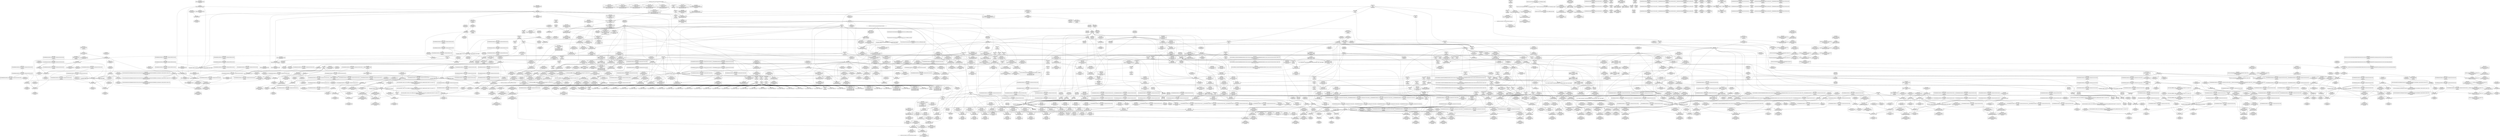 digraph {
	CE0x4e62620 [shape=record,shape=Mrecord,label="{CE0x4e62620|i64*_getelementptr_inbounds_(_4_x_i64_,_4_x_i64_*___llvm_gcov_ctr130,_i64_0,_i64_3)|*Constant*|*SummSource*}"]
	CE0x4d81400 [shape=record,shape=Mrecord,label="{CE0x4d81400|sock_has_perm:_tmp14|security/selinux/hooks.c,3972}"]
	CE0x4d7ebf0 [shape=record,shape=Mrecord,label="{CE0x4d7ebf0|avc_has_perm:_requested|Function::avc_has_perm&Arg::requested::}"]
	CE0x4df55e0 [shape=record,shape=Mrecord,label="{CE0x4df55e0|task_sid:_tmp26|security/selinux/hooks.c,208|*SummSink*}"]
	CE0x4dd0c00 [shape=record,shape=Mrecord,label="{CE0x4dd0c00|task_sid:_tmp5|security/selinux/hooks.c,208|*SummSink*}"]
	CE0x4dbd6a0 [shape=record,shape=Mrecord,label="{CE0x4dbd6a0|8:_%struct.sock*,_:_SCME_29,30_}"]
	CE0x4d7d450 [shape=record,shape=Mrecord,label="{CE0x4d7d450|_ret_void,_!dbg_!27717|include/linux/rcupdate.h,419|*SummSink*}"]
	CE0x4da9e50 [shape=record,shape=Mrecord,label="{CE0x4da9e50|task_sid:_tmp25|security/selinux/hooks.c,208|*SummSource*}"]
	CE0x4e10d40 [shape=record,shape=Mrecord,label="{CE0x4e10d40|i64*_getelementptr_inbounds_(_11_x_i64_,_11_x_i64_*___llvm_gcov_ctr127,_i64_0,_i64_10)|*Constant*|*SummSink*}"]
	CE0x4dd0fc0 [shape=record,shape=Mrecord,label="{CE0x4dd0fc0|cred_sid:_tmp2|*SummSink*}"]
	CE0x4dfaa70 [shape=record,shape=Mrecord,label="{CE0x4dfaa70|rcu_read_lock:_do.body|*SummSink*}"]
	CE0x4dcfc30 [shape=record,shape=Mrecord,label="{CE0x4dcfc30|i64_4|*Constant*}"]
	CE0x4df3160 [shape=record,shape=Mrecord,label="{CE0x4df3160|GLOBAL:___preempt_count_sub|*Constant*|*SummSource*}"]
	CE0x4d7fd40 [shape=record,shape=Mrecord,label="{CE0x4d7fd40|task_sid:_if.end|*SummSink*}"]
	CE0x4dc8e10 [shape=record,shape=Mrecord,label="{CE0x4dc8e10|rcu_read_lock:_tmp9|include/linux/rcupdate.h,882|*SummSource*}"]
	CE0x4dfd010 [shape=record,shape=Mrecord,label="{CE0x4dfd010|rcu_read_unlock:_tmp7|include/linux/rcupdate.h,933|*SummSource*}"]
	CE0x4d6fe10 [shape=record,shape=Mrecord,label="{CE0x4d6fe10|_ret_i32_%retval.0,_!dbg_!27740|security/selinux/hooks.c,3977|*SummSource*}"]
	CE0x4dbcab0 [shape=record,shape=Mrecord,label="{CE0x4dbcab0|_ret_void,_!dbg_!27717|include/linux/rcupdate.h,240}"]
	CE0x4d52560 [shape=record,shape=Mrecord,label="{CE0x4d52560|task_sid:_do.body5|*SummSink*}"]
	CE0x4e1f230 [shape=record,shape=Mrecord,label="{CE0x4e1f230|void_(i32*,_i32,_i32*)*_asm_addl_$1,_%gs:$0_,_*m,ri,*m,_dirflag_,_fpsr_,_flags_|*SummSink*}"]
	CE0x4d36aa0 [shape=record,shape=Mrecord,label="{CE0x4d36aa0|_call_void___rcu_read_lock()_#10,_!dbg_!27710|include/linux/rcupdate.h,879|*SummSink*}"]
	CE0x4e1aad0 [shape=record,shape=Mrecord,label="{CE0x4e1aad0|rcu_read_unlock:_land.lhs.true2|*SummSink*}"]
	CE0x4d80d70 [shape=record,shape=Mrecord,label="{CE0x4d80d70|sock_has_perm:_tmp13|security/selinux/hooks.c,3972|*SummSource*}"]
	CE0x4d7d780 [shape=record,shape=Mrecord,label="{CE0x4d7d780|GLOBAL:_rcu_lock_map|Global_var:rcu_lock_map}"]
	CE0x4e525a0 [shape=record,shape=Mrecord,label="{CE0x4e525a0|i64*_getelementptr_inbounds_(_4_x_i64_,_4_x_i64_*___llvm_gcov_ctr135,_i64_0,_i64_2)|*Constant*|*SummSink*}"]
	CE0x4df1380 [shape=record,shape=Mrecord,label="{CE0x4df1380|__rcu_read_lock:_tmp1|*SummSource*}"]
	CE0x4dc4240 [shape=record,shape=Mrecord,label="{CE0x4dc4240|sock_has_perm:_tmp8|security/selinux/hooks.c,3969|*SummSource*}"]
	CE0x4dc1e80 [shape=record,shape=Mrecord,label="{CE0x4dc1e80|i32_2|*Constant*}"]
	CE0x4e11a20 [shape=record,shape=Mrecord,label="{CE0x4e11a20|cred_sid:_bb}"]
	CE0x4e4fc00 [shape=record,shape=Mrecord,label="{CE0x4e4fc00|rcu_lock_acquire:_bb}"]
	CE0x4e20320 [shape=record,shape=Mrecord,label="{CE0x4e20320|void_(i32*,_i32,_i32*)*_asm_addl_$1,_%gs:$0_,_*m,ri,*m,_dirflag_,_fpsr_,_flags_}"]
	CE0x4dfa0a0 [shape=record,shape=Mrecord,label="{CE0x4dfa0a0|_ret_void,_!dbg_!27717|include/linux/rcupdate.h,419|*SummSource*}"]
	CE0x4ddb630 [shape=record,shape=Mrecord,label="{CE0x4ddb630|i64_3|*Constant*}"]
	CE0x4dc89c0 [shape=record,shape=Mrecord,label="{CE0x4dc89c0|i64_4|*Constant*}"]
	CE0x4dd7550 [shape=record,shape=Mrecord,label="{CE0x4dd7550|task_sid:_tmp7|security/selinux/hooks.c,208|*SummSink*}"]
	CE0x4e0f030 [shape=record,shape=Mrecord,label="{CE0x4e0f030|i8_1|*Constant*}"]
	CE0x4de7d50 [shape=record,shape=Mrecord,label="{CE0x4de7d50|__rcu_read_unlock:_entry|*SummSource*}"]
	CE0x4e678f0 [shape=record,shape=Mrecord,label="{CE0x4e678f0|i64*_getelementptr_inbounds_(_4_x_i64_,_4_x_i64_*___llvm_gcov_ctr134,_i64_0,_i64_3)|*Constant*}"]
	"CONST[source:2(external),value:2(dynamic)][purpose:{subject}]"
	CE0x4dda580 [shape=record,shape=Mrecord,label="{CE0x4dda580|task_sid:_do.end|*SummSink*}"]
	CE0x4db73d0 [shape=record,shape=Mrecord,label="{CE0x4db73d0|sock_has_perm:_u2|security/selinux/hooks.c,3974}"]
	CE0x4e5e530 [shape=record,shape=Mrecord,label="{CE0x4e5e530|rcu_lock_release:___here}"]
	CE0x4debdc0 [shape=record,shape=Mrecord,label="{CE0x4debdc0|i64*_getelementptr_inbounds_(_4_x_i64_,_4_x_i64_*___llvm_gcov_ctr135,_i64_0,_i64_0)|*Constant*}"]
	CE0x4d32df0 [shape=record,shape=Mrecord,label="{CE0x4d32df0|32:_%struct.sock*,_:_CRE_4,6_|*MultipleSource*|Function::selinux_socket_getpeername&Arg::sock::|security/selinux/hooks.c,4231}"]
	CE0x4dbf680 [shape=record,shape=Mrecord,label="{CE0x4dbf680|i64_56|*Constant*}"]
	CE0x4e0ea50 [shape=record,shape=Mrecord,label="{CE0x4e0ea50|rcu_read_lock:_tmp18|include/linux/rcupdate.h,882}"]
	CE0x4de3db0 [shape=record,shape=Mrecord,label="{CE0x4de3db0|i8*_getelementptr_inbounds_(_25_x_i8_,_25_x_i8_*_.str3,_i32_0,_i32_0)|*Constant*}"]
	CE0x4d44140 [shape=record,shape=Mrecord,label="{CE0x4d44140|GLOBAL:_lock_release|*Constant*|*SummSink*}"]
	CE0x4de8eb0 [shape=record,shape=Mrecord,label="{CE0x4de8eb0|rcu_lock_acquire:_tmp5|include/linux/rcupdate.h,418|*SummSink*}"]
	CE0x4e4a980 [shape=record,shape=Mrecord,label="{CE0x4e4a980|i64*_getelementptr_inbounds_(_4_x_i64_,_4_x_i64_*___llvm_gcov_ctr133,_i64_0,_i64_3)|*Constant*}"]
	CE0x4dfb800 [shape=record,shape=Mrecord,label="{CE0x4dfb800|rcu_read_unlock:_tmp}"]
	CE0x4e51c70 [shape=record,shape=Mrecord,label="{CE0x4e51c70|_call_void_mcount()_#3}"]
	CE0x4dd75c0 [shape=record,shape=Mrecord,label="{CE0x4dd75c0|task_sid:_tmp7|security/selinux/hooks.c,208|*SummSource*}"]
	CE0x4e67be0 [shape=record,shape=Mrecord,label="{CE0x4e67be0|i64*_getelementptr_inbounds_(_4_x_i64_,_4_x_i64_*___llvm_gcov_ctr129,_i64_0,_i64_3)|*Constant*|*SummSink*}"]
	CE0x4e28000 [shape=record,shape=Mrecord,label="{CE0x4e28000|i32_934|*Constant*|*SummSource*}"]
	CE0x4d61120 [shape=record,shape=Mrecord,label="{CE0x4d61120|get_current:_tmp1|*SummSource*}"]
	CE0x447e170 [shape=record,shape=Mrecord,label="{CE0x447e170|sock_has_perm:_entry|*SummSource*}"]
	CE0x4d3ed20 [shape=record,shape=Mrecord,label="{CE0x4d3ed20|8:_%struct.sock*,_:_SCME_18,20_|*MultipleSource*|security/selinux/hooks.c, 3966|security/selinux/hooks.c,3966|security/selinux/hooks.c,3966}"]
	CE0x4dd5080 [shape=record,shape=Mrecord,label="{CE0x4dd5080|task_sid:_tmp}"]
	CE0x4d5ea20 [shape=record,shape=Mrecord,label="{CE0x4d5ea20|task_sid:_tmp11|security/selinux/hooks.c,208}"]
	CE0x4e1dbe0 [shape=record,shape=Mrecord,label="{CE0x4e1dbe0|GLOBAL:___preempt_count|Global_var:__preempt_count}"]
	CE0x4dfb6d0 [shape=record,shape=Mrecord,label="{CE0x4dfb6d0|rcu_lock_acquire:_tmp1|*SummSink*}"]
	CE0x4d7e080 [shape=record,shape=Mrecord,label="{CE0x4d7e080|sock_has_perm:_tmp1|*SummSink*}"]
	CE0x4daf520 [shape=record,shape=Mrecord,label="{CE0x4daf520|__preempt_count_add:_do.body}"]
	CE0x4dbdc60 [shape=record,shape=Mrecord,label="{CE0x4dbdc60|8:_%struct.sock*,_:_SCME_34,35_}"]
	CE0x4e11cc0 [shape=record,shape=Mrecord,label="{CE0x4e11cc0|cred_sid:_bb|*SummSink*}"]
	CE0x4df7350 [shape=record,shape=Mrecord,label="{CE0x4df7350|_ret_i32_%tmp6,_!dbg_!27716|security/selinux/hooks.c,197|*SummSink*}"]
	CE0x4e4e7a0 [shape=record,shape=Mrecord,label="{CE0x4e4e7a0|rcu_lock_release:_tmp7|*SummSource*}"]
	CE0x4d35ea0 [shape=record,shape=Mrecord,label="{CE0x4d35ea0|i64*_getelementptr_inbounds_(_2_x_i64_,_2_x_i64_*___llvm_gcov_ctr98,_i64_0,_i64_1)|*Constant*}"]
	CE0x4e1c720 [shape=record,shape=Mrecord,label="{CE0x4e1c720|rcu_read_unlock:_bb|*SummSink*}"]
	CE0x4ddf440 [shape=record,shape=Mrecord,label="{CE0x4ddf440|task_sid:_tmp12|security/selinux/hooks.c,208|*SummSink*}"]
	CE0x4e533f0 [shape=record,shape=Mrecord,label="{CE0x4e533f0|i64*_getelementptr_inbounds_(_4_x_i64_,_4_x_i64_*___llvm_gcov_ctr129,_i64_0,_i64_1)|*Constant*}"]
	CE0x4dee0d0 [shape=record,shape=Mrecord,label="{CE0x4dee0d0|__preempt_count_sub:_tmp1}"]
	CE0x4d3b390 [shape=record,shape=Mrecord,label="{CE0x4d3b390|get_current:_tmp3|*SummSource*}"]
	CE0x4e10c90 [shape=record,shape=Mrecord,label="{CE0x4e10c90|i64*_getelementptr_inbounds_(_11_x_i64_,_11_x_i64_*___llvm_gcov_ctr127,_i64_0,_i64_10)|*Constant*|*SummSource*}"]
	CE0x4e62740 [shape=record,shape=Mrecord,label="{CE0x4e62740|rcu_lock_acquire:_tmp6}"]
	CE0x4e4f5f0 [shape=record,shape=Mrecord,label="{CE0x4e4f5f0|rcu_lock_release:_tmp5|include/linux/rcupdate.h,423|*SummSource*}"]
	CE0x4d2cf20 [shape=record,shape=Mrecord,label="{CE0x4d2cf20|sock_has_perm:_sk|Function::sock_has_perm&Arg::sk::|*SummSource*}"]
	CE0x4d63020 [shape=record,shape=Mrecord,label="{CE0x4d63020|task_sid:_do.end6|*SummSource*}"]
	CE0x4df3230 [shape=record,shape=Mrecord,label="{CE0x4df3230|__preempt_count_sub:_entry}"]
	CE0x4dbf090 [shape=record,shape=Mrecord,label="{CE0x4dbf090|8:_%struct.sock*,_:_SCME_51,52_}"]
	CE0x4da8d60 [shape=record,shape=Mrecord,label="{CE0x4da8d60|task_sid:_tmp23|security/selinux/hooks.c,208|*SummSource*}"]
	CE0x4d63600 [shape=record,shape=Mrecord,label="{CE0x4d63600|rcu_read_unlock:_tmp1}"]
	CE0x4de2120 [shape=record,shape=Mrecord,label="{CE0x4de2120|i64*_getelementptr_inbounds_(_13_x_i64_,_13_x_i64_*___llvm_gcov_ctr126,_i64_0,_i64_8)|*Constant*}"]
	CE0x4dc5160 [shape=record,shape=Mrecord,label="{CE0x4dc5160|i64*_getelementptr_inbounds_(_6_x_i64_,_6_x_i64_*___llvm_gcov_ctr327,_i64_0,_i64_4)|*Constant*|*SummSink*}"]
	CE0x4df9a80 [shape=record,shape=Mrecord,label="{CE0x4df9a80|rcu_read_lock:_land.lhs.true}"]
	CE0x4e16f40 [shape=record,shape=Mrecord,label="{CE0x4e16f40|__rcu_read_unlock:_tmp5|include/linux/rcupdate.h,244|*SummSink*}"]
	CE0x4de0f10 [shape=record,shape=Mrecord,label="{CE0x4de0f10|task_sid:_tmp14|security/selinux/hooks.c,208|*SummSink*}"]
	CE0x4db0d90 [shape=record,shape=Mrecord,label="{CE0x4db0d90|i64*_getelementptr_inbounds_(_4_x_i64_,_4_x_i64_*___llvm_gcov_ctr135,_i64_0,_i64_0)|*Constant*|*SummSource*}"]
	CE0x4d346f0 [shape=record,shape=Mrecord,label="{CE0x4d346f0|i64*_getelementptr_inbounds_(_2_x_i64_,_2_x_i64_*___llvm_gcov_ctr364,_i64_0,_i64_1)|*Constant*}"]
	CE0x4df9d90 [shape=record,shape=Mrecord,label="{CE0x4df9d90|cred_sid:_sid|security/selinux/hooks.c,197}"]
	CE0x4e0e220 [shape=record,shape=Mrecord,label="{CE0x4e0e220|i64*_getelementptr_inbounds_(_4_x_i64_,_4_x_i64_*___llvm_gcov_ctr128,_i64_0,_i64_0)|*Constant*|*SummSource*}"]
	CE0x4e0de60 [shape=record,shape=Mrecord,label="{CE0x4e0de60|i64*_getelementptr_inbounds_(_11_x_i64_,_11_x_i64_*___llvm_gcov_ctr127,_i64_0,_i64_9)|*Constant*|*SummSink*}"]
	CE0x4e0afa0 [shape=record,shape=Mrecord,label="{CE0x4e0afa0|rcu_read_lock:_tmp14|include/linux/rcupdate.h,882|*SummSink*}"]
	CE0x4db8440 [shape=record,shape=Mrecord,label="{CE0x4db8440|sock_has_perm:_sk4|security/selinux/hooks.c,3974|*SummSink*}"]
	CE0x4d81570 [shape=record,shape=Mrecord,label="{CE0x4d81570|sock_has_perm:_tmp14|security/selinux/hooks.c,3972|*SummSource*}"]
	CE0x4dd6900 [shape=record,shape=Mrecord,label="{CE0x4dd6900|rcu_read_lock:_land.lhs.true|*SummSink*}"]
	CE0x4d40c40 [shape=record,shape=Mrecord,label="{CE0x4d40c40|selinux_socket_getpeername:_call|security/selinux/hooks.c,4231|*SummSource*}"]
	CE0x4e5e6b0 [shape=record,shape=Mrecord,label="{CE0x4e5e6b0|rcu_lock_release:___here|*SummSink*}"]
	CE0x4d36950 [shape=record,shape=Mrecord,label="{CE0x4d36950|_call_void___rcu_read_lock()_#10,_!dbg_!27710|include/linux/rcupdate.h,879|*SummSource*}"]
	CE0x4e22870 [shape=record,shape=Mrecord,label="{CE0x4e22870|rcu_lock_release:_tmp|*SummSource*}"]
	CE0x4d57280 [shape=record,shape=Mrecord,label="{CE0x4d57280|_call_void_mcount()_#3}"]
	CE0x4e60060 [shape=record,shape=Mrecord,label="{CE0x4e60060|rcu_lock_release:_tmp1}"]
	CE0x4db5cc0 [shape=record,shape=Mrecord,label="{CE0x4db5cc0|i8_2|*Constant*|*SummSink*}"]
	CE0x4e18610 [shape=record,shape=Mrecord,label="{CE0x4e18610|_call_void_mcount()_#3|*SummSink*}"]
	CE0x4d51300 [shape=record,shape=Mrecord,label="{CE0x4d51300|8:_%struct.sock*,_:_SCME_16,18_|*MultipleSource*|security/selinux/hooks.c, 3966|security/selinux/hooks.c,3966|security/selinux/hooks.c,3966}"]
	CE0x4de0d00 [shape=record,shape=Mrecord,label="{CE0x4de0d00|task_sid:_tmp14|security/selinux/hooks.c,208}"]
	CE0x4df7fc0 [shape=record,shape=Mrecord,label="{CE0x4df7fc0|_ret_void,_!dbg_!27735|include/linux/rcupdate.h,938|*SummSink*}"]
	CE0x4de2d80 [shape=record,shape=Mrecord,label="{CE0x4de2d80|i8_1|*Constant*|*SummSource*}"]
	CE0x4d52930 [shape=record,shape=Mrecord,label="{CE0x4d52930|get_current:_tmp|*SummSink*}"]
	CE0x4e1cc40 [shape=record,shape=Mrecord,label="{CE0x4e1cc40|i64*_getelementptr_inbounds_(_4_x_i64_,_4_x_i64_*___llvm_gcov_ctr133,_i64_0,_i64_1)|*Constant*|*SummSource*}"]
	CE0x4db7d40 [shape=record,shape=Mrecord,label="{CE0x4db7d40|sock_has_perm:_tmp15|security/selinux/hooks.c,3974}"]
	CE0x4d75810 [shape=record,shape=Mrecord,label="{CE0x4d75810|i64*_getelementptr_inbounds_(_4_x_i64_,_4_x_i64_*___llvm_gcov_ctr130,_i64_0,_i64_0)|*Constant*|*SummSink*}"]
	CE0x4d36220 [shape=record,shape=Mrecord,label="{CE0x4d36220|task_sid:_tmp2|*SummSink*}"]
	CE0x4def170 [shape=record,shape=Mrecord,label="{CE0x4def170|__preempt_count_add:_tmp6|./arch/x86/include/asm/preempt.h,73|*SummSource*}"]
	CE0x4e5e0b0 [shape=record,shape=Mrecord,label="{CE0x4e5e0b0|i8*_undef|*Constant*|*SummSource*}"]
	CE0x4e7eb00 [shape=record,shape=Mrecord,label="{CE0x4e7eb00|__preempt_count_sub:_tmp3}"]
	CE0x4d80640 [shape=record,shape=Mrecord,label="{CE0x4d80640|i32_77|*Constant*|*SummSink*}"]
	CE0x4de9210 [shape=record,shape=Mrecord,label="{CE0x4de9210|rcu_lock_acquire:_tmp5|include/linux/rcupdate.h,418|*SummSource*}"]
	CE0x4df62e0 [shape=record,shape=Mrecord,label="{CE0x4df62e0|task_sid:_call7|security/selinux/hooks.c,208|*SummSink*}"]
	CE0x4e24ad0 [shape=record,shape=Mrecord,label="{CE0x4e24ad0|i8*_getelementptr_inbounds_(_44_x_i8_,_44_x_i8_*_.str47,_i32_0,_i32_0)|*Constant*|*SummSource*}"]
	CE0x4d5fe50 [shape=record,shape=Mrecord,label="{CE0x4d5fe50|_ret_void,_!dbg_!27717|include/linux/rcupdate.h,240|*SummSink*}"]
	CE0x4dfecf0 [shape=record,shape=Mrecord,label="{CE0x4dfecf0|rcu_read_lock:_tobool1|include/linux/rcupdate.h,882|*SummSink*}"]
	CE0x4d721a0 [shape=record,shape=Mrecord,label="{CE0x4d721a0|sock_has_perm:_perms|Function::sock_has_perm&Arg::perms::}"]
	CE0x4dbfc00 [shape=record,shape=Mrecord,label="{CE0x4dbfc00|GLOBAL:_task_sid|*Constant*|*SummSink*}"]
	CE0x4dd31e0 [shape=record,shape=Mrecord,label="{CE0x4dd31e0|rcu_read_lock:_tmp1}"]
	CE0x4e53a70 [shape=record,shape=Mrecord,label="{CE0x4e53a70|_call_void_asm_addl_$1,_%gs:$0_,_*m,ri,*m,_dirflag_,_fpsr_,_flags_(i32*___preempt_count,_i32_%sub,_i32*___preempt_count)_#3,_!dbg_!27717,_!srcloc_!27718|./arch/x86/include/asm/preempt.h,77|*SummSource*}"]
	CE0x4df24b0 [shape=record,shape=Mrecord,label="{CE0x4df24b0|__preempt_count_add:_tmp|*SummSource*}"]
	CE0x4e5f590 [shape=record,shape=Mrecord,label="{CE0x4e5f590|rcu_lock_release:_indirectgoto}"]
	CE0x4e1de30 [shape=record,shape=Mrecord,label="{CE0x4e1de30|i64*_getelementptr_inbounds_(_4_x_i64_,_4_x_i64_*___llvm_gcov_ctr135,_i64_0,_i64_3)|*Constant*}"]
	CE0x4de2280 [shape=record,shape=Mrecord,label="{CE0x4de2280|i64*_getelementptr_inbounds_(_13_x_i64_,_13_x_i64_*___llvm_gcov_ctr126,_i64_0,_i64_8)|*Constant*|*SummSource*}"]
	CE0x4e0b790 [shape=record,shape=Mrecord,label="{CE0x4e0b790|rcu_read_lock:_tmp16|include/linux/rcupdate.h,882}"]
	CE0x4d514e0 [shape=record,shape=Mrecord,label="{CE0x4d514e0|_call_void_mcount()_#3}"]
	CE0x4d92640 [shape=record,shape=Mrecord,label="{CE0x4d92640|rcu_read_unlock:_call3|include/linux/rcupdate.h,933}"]
	CE0x4e52850 [shape=record,shape=Mrecord,label="{CE0x4e52850|i64*_getelementptr_inbounds_(_4_x_i64_,_4_x_i64_*___llvm_gcov_ctr129,_i64_0,_i64_2)|*Constant*}"]
	CE0x4d7d940 [shape=record,shape=Mrecord,label="{CE0x4d7d940|rcu_read_lock:_entry}"]
	CE0x4e4d360 [shape=record,shape=Mrecord,label="{CE0x4e4d360|__preempt_count_add:_do.body|*SummSink*}"]
	CE0x4ddb0f0 [shape=record,shape=Mrecord,label="{CE0x4ddb0f0|rcu_read_unlock:_tmp3}"]
	CE0x4d530e0 [shape=record,shape=Mrecord,label="{CE0x4d530e0|sock_has_perm:_if.end}"]
	CE0x4d7d040 [shape=record,shape=Mrecord,label="{CE0x4d7d040|i64*_getelementptr_inbounds_(_13_x_i64_,_13_x_i64_*___llvm_gcov_ctr126,_i64_0,_i64_1)|*Constant*|*SummSource*}"]
	CE0x4d758f0 [shape=record,shape=Mrecord,label="{CE0x4d758f0|i64*_getelementptr_inbounds_(_4_x_i64_,_4_x_i64_*___llvm_gcov_ctr130,_i64_0,_i64_0)|*Constant*}"]
	CE0x4d7f180 [shape=record,shape=Mrecord,label="{CE0x4d7f180|i64_4|*Constant*|*SummSource*}"]
	CE0x4de69c0 [shape=record,shape=Mrecord,label="{CE0x4de69c0|_ret_void,_!dbg_!27717|include/linux/rcupdate.h,424|*SummSink*}"]
	CE0x4dfd930 [shape=record,shape=Mrecord,label="{CE0x4dfd930|rcu_read_unlock:_tobool|include/linux/rcupdate.h,933}"]
	CE0x4d51fd0 [shape=record,shape=Mrecord,label="{CE0x4d51fd0|sock_has_perm:_tmp9|security/selinux/hooks.c,3969|*SummSource*}"]
	CE0x4d4c8b0 [shape=record,shape=Mrecord,label="{CE0x4d4c8b0|sock_has_perm:_cleanup}"]
	CE0x4e0d880 [shape=record,shape=Mrecord,label="{CE0x4e0d880|i8*_getelementptr_inbounds_(_42_x_i8_,_42_x_i8_*_.str46,_i32_0,_i32_0)|*Constant*|*SummSink*}"]
	CE0x4e16d80 [shape=record,shape=Mrecord,label="{CE0x4e16d80|__rcu_read_unlock:_tmp4|include/linux/rcupdate.h,244|*SummSink*}"]
	CE0x4dd59a0 [shape=record,shape=Mrecord,label="{CE0x4dd59a0|cred_sid:_tmp1}"]
	CE0x4e17190 [shape=record,shape=Mrecord,label="{CE0x4e17190|rcu_lock_acquire:_tmp2|*SummSource*}"]
	CE0x4de2eb0 [shape=record,shape=Mrecord,label="{CE0x4de2eb0|i8_1|*Constant*|*SummSink*}"]
	CE0x4e1bed0 [shape=record,shape=Mrecord,label="{CE0x4e1bed0|0:_i8,_:_GCMR_rcu_read_unlock.__warned_internal_global_i8_0,_section_.data.unlikely_,_align_1:_elem_0:default:}"]
	CE0x4dd7f50 [shape=record,shape=Mrecord,label="{CE0x4dd7f50|rcu_read_lock:_tmp}"]
	CE0x4de04b0 [shape=record,shape=Mrecord,label="{CE0x4de04b0|task_sid:_tobool4|security/selinux/hooks.c,208|*SummSink*}"]
	CE0x4e4ba00 [shape=record,shape=Mrecord,label="{CE0x4e4ba00|_call_void_mcount()_#3|*SummSink*}"]
	CE0x4dbaa30 [shape=record,shape=Mrecord,label="{CE0x4dbaa30|0:_i8,_:_GCMR_rcu_read_lock.__warned_internal_global_i8_0,_section_.data.unlikely_,_align_1:_elem_0:default:}"]
	CE0x4e20210 [shape=record,shape=Mrecord,label="{CE0x4e20210|rcu_read_unlock:_bb}"]
	CE0x4d39d00 [shape=record,shape=Mrecord,label="{CE0x4d39d00|avc_has_perm:_ssid|Function::avc_has_perm&Arg::ssid::|*SummSource*}"]
	CE0x4e17d90 [shape=record,shape=Mrecord,label="{CE0x4e17d90|_call_void_asm_sideeffect_,_memory_,_dirflag_,_fpsr_,_flags_()_#3,_!dbg_!27714,_!srcloc_!27715|include/linux/rcupdate.h,239|*SummSource*}"]
	CE0x4de9a00 [shape=record,shape=Mrecord,label="{CE0x4de9a00|_call_void_lock_acquire(%struct.lockdep_map*_%map,_i32_0,_i32_0,_i32_2,_i32_0,_%struct.lockdep_map*_null,_i64_ptrtoint_(i8*_blockaddress(_rcu_lock_acquire,_%__here)_to_i64))_#10,_!dbg_!27716|include/linux/rcupdate.h,418|*SummSource*}"]
	CE0x4daf830 [shape=record,shape=Mrecord,label="{CE0x4daf830|__preempt_count_add:_do.body|*SummSource*}"]
	CE0x4d52450 [shape=record,shape=Mrecord,label="{CE0x4d52450|task_sid:_do.body5|*SummSource*}"]
	CE0x4d7e8d0 [shape=record,shape=Mrecord,label="{CE0x4d7e8d0|avc_has_perm:_tclass|Function::avc_has_perm&Arg::tclass::|*SummSink*}"]
	CE0x4d528c0 [shape=record,shape=Mrecord,label="{CE0x4d528c0|i64*_getelementptr_inbounds_(_2_x_i64_,_2_x_i64_*___llvm_gcov_ctr98,_i64_0,_i64_1)|*Constant*|*SummSink*}"]
	CE0x4e14b60 [shape=record,shape=Mrecord,label="{CE0x4e14b60|rcu_read_unlock:_tmp2}"]
	CE0x4e24a60 [shape=record,shape=Mrecord,label="{CE0x4e24a60|i8*_getelementptr_inbounds_(_44_x_i8_,_44_x_i8_*_.str47,_i32_0,_i32_0)|*Constant*}"]
	CE0x4df7a50 [shape=record,shape=Mrecord,label="{CE0x4df7a50|GLOBAL:_rcu_read_unlock|*Constant*|*SummSink*}"]
	CE0x4e26970 [shape=record,shape=Mrecord,label="{CE0x4e26970|rcu_read_unlock:_tmp17|include/linux/rcupdate.h,933}"]
	CE0x4e69530 [shape=record,shape=Mrecord,label="{CE0x4e69530|i64*_getelementptr_inbounds_(_4_x_i64_,_4_x_i64_*___llvm_gcov_ctr134,_i64_0,_i64_3)|*Constant*|*SummSink*}"]
	CE0x4dcfd70 [shape=record,shape=Mrecord,label="{CE0x4dcfd70|i64*_getelementptr_inbounds_(_13_x_i64_,_13_x_i64_*___llvm_gcov_ctr126,_i64_0,_i64_8)|*Constant*|*SummSink*}"]
	CE0x4e981e0 [shape=record,shape=Mrecord,label="{CE0x4e981e0|_call_void_asm_addl_$1,_%gs:$0_,_*m,ri,*m,_dirflag_,_fpsr_,_flags_(i32*___preempt_count,_i32_%sub,_i32*___preempt_count)_#3,_!dbg_!27717,_!srcloc_!27718|./arch/x86/include/asm/preempt.h,77}"]
	CE0x4dab740 [shape=record,shape=Mrecord,label="{CE0x4dab740|task_sid:_tmp21|security/selinux/hooks.c,208}"]
	CE0x4dd7070 [shape=record,shape=Mrecord,label="{CE0x4dd7070|rcu_lock_acquire:_map|Function::rcu_lock_acquire&Arg::map::|*SummSink*}"]
	CE0x4df4a50 [shape=record,shape=Mrecord,label="{CE0x4df4a50|_call_void_mcount()_#3}"]
	CE0x4dc0440 [shape=record,shape=Mrecord,label="{CE0x4dc0440|_ret_i32_%call7,_!dbg_!27749|security/selinux/hooks.c,210|*SummSource*}"]
	CE0x4e7e920 [shape=record,shape=Mrecord,label="{CE0x4e7e920|__preempt_count_add:_tmp5|./arch/x86/include/asm/preempt.h,72|*SummSource*}"]
	CE0x4d4fe80 [shape=record,shape=Mrecord,label="{CE0x4d4fe80|i64*_getelementptr_inbounds_(_2_x_i64_,_2_x_i64_*___llvm_gcov_ctr98,_i64_0,_i64_0)|*Constant*|*SummSink*}"]
	CE0x4dda490 [shape=record,shape=Mrecord,label="{CE0x4dda490|task_sid:_do.end|*SummSource*}"]
	CE0x4e5fd90 [shape=record,shape=Mrecord,label="{CE0x4e5fd90|i64*_getelementptr_inbounds_(_4_x_i64_,_4_x_i64_*___llvm_gcov_ctr134,_i64_0,_i64_1)|*Constant*|*SummSource*}"]
	CE0x4d34900 [shape=record,shape=Mrecord,label="{CE0x4d34900|selinux_socket_getpeername:_sk|security/selinux/hooks.c,4231|*SummSink*}"]
	CE0x4de9900 [shape=record,shape=Mrecord,label="{CE0x4de9900|i64*_getelementptr_inbounds_(_4_x_i64_,_4_x_i64_*___llvm_gcov_ctr134,_i64_0,_i64_2)|*Constant*|*SummSource*}"]
	CE0x4db9740 [shape=record,shape=Mrecord,label="{CE0x4db9740|i32_4|*Constant*}"]
	CE0x4e20730 [shape=record,shape=Mrecord,label="{CE0x4e20730|GLOBAL:___llvm_gcov_ctr132|Global_var:__llvm_gcov_ctr132|*SummSource*}"]
	CE0x4d53f80 [shape=record,shape=Mrecord,label="{CE0x4d53f80|32:_%struct.sock*,_:_CRE_24,32_|*MultipleSource*|Function::selinux_socket_getpeername&Arg::sock::|security/selinux/hooks.c,4231}"]
	CE0x4e184c0 [shape=record,shape=Mrecord,label="{CE0x4e184c0|_call_void_mcount()_#3|*SummSource*}"]
	CE0x4dc3680 [shape=record,shape=Mrecord,label="{CE0x4dc3680|sock_has_perm:_tmp7|security/selinux/hooks.c,3969|*SummSink*}"]
	CE0x4de8020 [shape=record,shape=Mrecord,label="{CE0x4de8020|__rcu_read_unlock:_entry|*SummSink*}"]
	CE0x4dc9170 [shape=record,shape=Mrecord,label="{CE0x4dc9170|i64*_getelementptr_inbounds_(_11_x_i64_,_11_x_i64_*___llvm_gcov_ctr127,_i64_0,_i64_8)|*Constant*|*SummSink*}"]
	CE0x4df6e90 [shape=record,shape=Mrecord,label="{CE0x4df6e90|cred_sid:_cred|Function::cred_sid&Arg::cred::|*SummSink*}"]
	CE0x4e1fe80 [shape=record,shape=Mrecord,label="{CE0x4e1fe80|__rcu_read_lock:_tmp6|include/linux/rcupdate.h,240}"]
	CE0x4db6230 [shape=record,shape=Mrecord,label="{CE0x4db6230|avc_has_perm:_entry}"]
	CE0x4e12060 [shape=record,shape=Mrecord,label="{CE0x4e12060|rcu_read_unlock:_tmp14|include/linux/rcupdate.h,933|*SummSource*}"]
	CE0x4e066e0 [shape=record,shape=Mrecord,label="{CE0x4e066e0|__preempt_count_add:_tmp3|*SummSource*}"]
	CE0x4d4c990 [shape=record,shape=Mrecord,label="{CE0x4d4c990|sock_has_perm:_cleanup|*SummSource*}"]
	CE0x4ddaa10 [shape=record,shape=Mrecord,label="{CE0x4ddaa10|_call_void_mcount()_#3}"]
	CE0x4df4df0 [shape=record,shape=Mrecord,label="{CE0x4df4df0|__rcu_read_lock:_tmp3|*SummSource*}"]
	CE0x4de7310 [shape=record,shape=Mrecord,label="{CE0x4de7310|_ret_void,_!dbg_!27717|include/linux/rcupdate.h,424|*SummSource*}"]
	CE0x4e663f0 [shape=record,shape=Mrecord,label="{CE0x4e663f0|__preempt_count_sub:_do.body|*SummSink*}"]
	CE0x4d7fc00 [shape=record,shape=Mrecord,label="{CE0x4d7fc00|cred_sid:_tmp5|security/selinux/hooks.c,196}"]
	CE0x4dc18a0 [shape=record,shape=Mrecord,label="{CE0x4dc18a0|sock_has_perm:_call|security/selinux/hooks.c,3967|*SummSource*}"]
	CE0x4db4270 [shape=record,shape=Mrecord,label="{CE0x4db4270|i64*_getelementptr_inbounds_(_6_x_i64_,_6_x_i64_*___llvm_gcov_ctr327,_i64_0,_i64_3)|*Constant*|*SummSource*}"]
	CE0x4df2440 [shape=record,shape=Mrecord,label="{CE0x4df2440|COLLAPSED:_GCMRE___llvm_gcov_ctr129_internal_global_4_x_i64_zeroinitializer:_elem_0:default:}"]
	CE0x4df2db0 [shape=record,shape=Mrecord,label="{CE0x4df2db0|__preempt_count_add:_tmp2}"]
	CE0x4dd2290 [shape=record,shape=Mrecord,label="{CE0x4dd2290|GLOBAL:___rcu_read_lock|*Constant*|*SummSource*}"]
	CE0x4e5e840 [shape=record,shape=Mrecord,label="{CE0x4e5e840|__rcu_read_unlock:_tmp6|include/linux/rcupdate.h,245}"]
	CE0x4df3750 [shape=record,shape=Mrecord,label="{CE0x4df3750|__rcu_read_unlock:_do.end}"]
	CE0x4dc5bc0 [shape=record,shape=Mrecord,label="{CE0x4dc5bc0|sock_has_perm:_tmp3|security/selinux/hooks.c,3964|*SummSink*}"]
	CE0x4d3a0f0 [shape=record,shape=Mrecord,label="{CE0x4d3a0f0|avc_has_perm:_tsid|Function::avc_has_perm&Arg::tsid::|*SummSource*}"]
	CE0x4e489e0 [shape=record,shape=Mrecord,label="{CE0x4e489e0|__preempt_count_sub:_tmp7|./arch/x86/include/asm/preempt.h,78|*SummSink*}"]
	CE0x4e0f160 [shape=record,shape=Mrecord,label="{CE0x4e0f160|_call_void_lockdep_rcu_suspicious(i8*_getelementptr_inbounds_(_25_x_i8_,_25_x_i8_*_.str45,_i32_0,_i32_0),_i32_883,_i8*_getelementptr_inbounds_(_42_x_i8_,_42_x_i8_*_.str46,_i32_0,_i32_0))_#10,_!dbg_!27728|include/linux/rcupdate.h,882}"]
	CE0x4d4d880 [shape=record,shape=Mrecord,label="{CE0x4d4d880|_call_void_mcount()_#3}"]
	CE0x4d92330 [shape=record,shape=Mrecord,label="{CE0x4d92330|rcu_read_unlock:_tmp12|include/linux/rcupdate.h,933}"]
	CE0x4d619a0 [shape=record,shape=Mrecord,label="{CE0x4d619a0|rcu_read_lock:_tmp2}"]
	CE0x4d91e30 [shape=record,shape=Mrecord,label="{CE0x4d91e30|i64_7|*Constant*}"]
	CE0x4dbb560 [shape=record,shape=Mrecord,label="{CE0x4dbb560|avc_has_perm:_requested|Function::avc_has_perm&Arg::requested::|*SummSource*}"]
	CE0x4e61e70 [shape=record,shape=Mrecord,label="{CE0x4e61e70|i64_ptrtoint_(i8*_blockaddress(_rcu_lock_acquire,_%__here)_to_i64)|*Constant*}"]
	CE0x4e0b3e0 [shape=record,shape=Mrecord,label="{CE0x4e0b3e0|rcu_read_lock:_tmp15|include/linux/rcupdate.h,882|*SummSource*}"]
	CE0x4db4830 [shape=record,shape=Mrecord,label="{CE0x4db4830|sock_has_perm:_tmp11|security/selinux/hooks.c,3970}"]
	CE0x4de3260 [shape=record,shape=Mrecord,label="{CE0x4de3260|_call_void_lockdep_rcu_suspicious(i8*_getelementptr_inbounds_(_25_x_i8_,_25_x_i8_*_.str3,_i32_0,_i32_0),_i32_208,_i8*_getelementptr_inbounds_(_41_x_i8_,_41_x_i8_*_.str44,_i32_0,_i32_0))_#10,_!dbg_!27732|security/selinux/hooks.c,208}"]
	CE0x4e0cfb0 [shape=record,shape=Mrecord,label="{CE0x4e0cfb0|i32_883|*Constant*|*SummSource*}"]
	CE0x4de4ff0 [shape=record,shape=Mrecord,label="{CE0x4de4ff0|rcu_read_lock:_tobool|include/linux/rcupdate.h,882}"]
	CE0x4ea19a0 [shape=record,shape=Mrecord,label="{CE0x4ea19a0|__preempt_count_sub:_tmp4|./arch/x86/include/asm/preempt.h,77|*SummSink*}"]
	CE0x4d91f80 [shape=record,shape=Mrecord,label="{CE0x4d91f80|rcu_read_unlock:_tmp11|include/linux/rcupdate.h,933|*SummSource*}"]
	CE0x4e5ecd0 [shape=record,shape=Mrecord,label="{CE0x4e5ecd0|__preempt_count_add:_bb}"]
	CE0x4dc5dc0 [shape=record,shape=Mrecord,label="{CE0x4dc5dc0|sock_has_perm:_tmp4|security/selinux/hooks.c,3966|*SummSource*}"]
	CE0x4dd36a0 [shape=record,shape=Mrecord,label="{CE0x4dd36a0|task_sid:_real_cred|security/selinux/hooks.c,208|*SummSink*}"]
	CE0x4e27060 [shape=record,shape=Mrecord,label="{CE0x4e27060|rcu_read_unlock:_tmp18|include/linux/rcupdate.h,933|*SummSource*}"]
	CE0x4e25c30 [shape=record,shape=Mrecord,label="{CE0x4e25c30|rcu_read_unlock:_tmp20|include/linux/rcupdate.h,933}"]
	CE0x4db7540 [shape=record,shape=Mrecord,label="{CE0x4db7540|sock_has_perm:_u2|security/selinux/hooks.c,3974|*SummSource*}"]
	CE0x4d626b0 [shape=record,shape=Mrecord,label="{CE0x4d626b0|sock_has_perm:_tmp10|security/selinux/hooks.c,3969}"]
	CE0x4df0710 [shape=record,shape=Mrecord,label="{CE0x4df0710|GLOBAL:_lock_acquire|*Constant*|*SummSink*}"]
	CE0x4e5e1c0 [shape=record,shape=Mrecord,label="{CE0x4e5e1c0|i8*_undef|*Constant*|*SummSink*}"]
	CE0x4dc6160 [shape=record,shape=Mrecord,label="{CE0x4dc6160|sock_has_perm:_tmp5|security/selinux/hooks.c,3966|*SummSource*}"]
	CE0x4e164c0 [shape=record,shape=Mrecord,label="{CE0x4e164c0|__preempt_count_add:_val|Function::__preempt_count_add&Arg::val::}"]
	CE0x4e162a0 [shape=record,shape=Mrecord,label="{CE0x4e162a0|i32_1|*Constant*}"]
	CE0x4d62cd0 [shape=record,shape=Mrecord,label="{CE0x4d62cd0|GLOBAL:_current_task|Global_var:current_task}"]
	CE0x4dfe710 [shape=record,shape=Mrecord,label="{CE0x4dfe710|i64_0|*Constant*}"]
	CE0x4d3f690 [shape=record,shape=Mrecord,label="{CE0x4d3f690|selinux_socket_getpeername:_tmp2|*SummSource*}"]
	CE0x4d2d510 [shape=record,shape=Mrecord,label="{CE0x4d2d510|get_current:_entry|*SummSource*}"]
	CE0x4e63510 [shape=record,shape=Mrecord,label="{CE0x4e63510|_call_void___preempt_count_sub(i32_1)_#10,_!dbg_!27715|include/linux/rcupdate.h,244}"]
	CE0x4dc2f20 [shape=record,shape=Mrecord,label="{CE0x4dc2f20|sock_has_perm:_cmp|security/selinux/hooks.c,3969}"]
	CE0x4dfdf60 [shape=record,shape=Mrecord,label="{CE0x4dfdf60|rcu_lock_acquire:_tmp2}"]
	CE0x4d38c50 [shape=record,shape=Mrecord,label="{CE0x4d38c50|sock_has_perm:_bb}"]
	CE0x4dfea20 [shape=record,shape=Mrecord,label="{CE0x4dfea20|__rcu_read_lock:_bb|*SummSink*}"]
	CE0x4dd8e50 [shape=record,shape=Mrecord,label="{CE0x4dd8e50|_call_void_mcount()_#3|*SummSink*}"]
	CE0x4e10e20 [shape=record,shape=Mrecord,label="{CE0x4e10e20|rcu_read_lock:_tmp22|include/linux/rcupdate.h,884|*SummSink*}"]
	CE0x4e69260 [shape=record,shape=Mrecord,label="{CE0x4e69260|__preempt_count_add:_tmp1|*SummSink*}"]
	CE0x4dab9d0 [shape=record,shape=Mrecord,label="{CE0x4dab9d0|task_sid:_tmp21|security/selinux/hooks.c,208|*SummSink*}"]
	CE0x4defe50 [shape=record,shape=Mrecord,label="{CE0x4defe50|__rcu_read_unlock:_tmp4|include/linux/rcupdate.h,244|*SummSource*}"]
	CE0x4de6d60 [shape=record,shape=Mrecord,label="{CE0x4de6d60|rcu_lock_release:_map|Function::rcu_lock_release&Arg::map::|*SummSource*}"]
	CE0x4ddac80 [shape=record,shape=Mrecord,label="{CE0x4ddac80|_call_void_asm_sideeffect_,_memory_,_dirflag_,_fpsr_,_flags_()_#3,_!dbg_!27714,_!srcloc_!27715|include/linux/rcupdate.h,239|*SummSink*}"]
	CE0x4de70b0 [shape=record,shape=Mrecord,label="{CE0x4de70b0|GLOBAL:___rcu_read_unlock|*Constant*}"]
	CE0x4da8bc0 [shape=record,shape=Mrecord,label="{CE0x4da8bc0|task_sid:_tmp23|security/selinux/hooks.c,208}"]
	CE0x4d7f2b0 [shape=record,shape=Mrecord,label="{CE0x4d7f2b0|i64_4|*Constant*|*SummSink*}"]
	CE0x4de1740 [shape=record,shape=Mrecord,label="{CE0x4de1740|task_sid:_tmp16|security/selinux/hooks.c,208}"]
	CE0x4dff6b0 [shape=record,shape=Mrecord,label="{CE0x4dff6b0|i64_2|*Constant*}"]
	CE0x4df1e30 [shape=record,shape=Mrecord,label="{CE0x4df1e30|rcu_lock_release:_tmp6}"]
	CE0x4dd7440 [shape=record,shape=Mrecord,label="{CE0x4dd7440|task_sid:_tmp6|security/selinux/hooks.c,208|*SummSink*}"]
	CE0x4e13190 [shape=record,shape=Mrecord,label="{CE0x4e13190|rcu_read_unlock:_tmp13|include/linux/rcupdate.h,933}"]
	CE0x4dbf7b0 [shape=record,shape=Mrecord,label="{CE0x4dbf7b0|i64_56|*Constant*|*SummSource*}"]
	CE0x4dfcca0 [shape=record,shape=Mrecord,label="{CE0x4dfcca0|i64*_getelementptr_inbounds_(_4_x_i64_,_4_x_i64_*___llvm_gcov_ctr128,_i64_0,_i64_3)|*Constant*|*SummSink*}"]
	CE0x4dd07c0 [shape=record,shape=Mrecord,label="{CE0x4dd07c0|rcu_lock_acquire:_map|Function::rcu_lock_acquire&Arg::map::}"]
	CE0x4e16030 [shape=record,shape=Mrecord,label="{CE0x4e16030|rcu_read_unlock:_tmp8|include/linux/rcupdate.h,933}"]
	CE0x4d3b5b0 [shape=record,shape=Mrecord,label="{CE0x4d3b5b0|i64*_getelementptr_inbounds_(_2_x_i64_,_2_x_i64_*___llvm_gcov_ctr98,_i64_0,_i64_0)|*Constant*}"]
	CE0x4dfc9b0 [shape=record,shape=Mrecord,label="{CE0x4dfc9b0|i64*_getelementptr_inbounds_(_4_x_i64_,_4_x_i64_*___llvm_gcov_ctr128,_i64_0,_i64_3)|*Constant*|*SummSource*}"]
	CE0x4dfb1c0 [shape=record,shape=Mrecord,label="{CE0x4dfb1c0|GLOBAL:_rcu_lock_acquire|*Constant*}"]
	CE0x4e22800 [shape=record,shape=Mrecord,label="{CE0x4e22800|COLLAPSED:_GCMRE___llvm_gcov_ctr133_internal_global_4_x_i64_zeroinitializer:_elem_0:default:}"]
	CE0x4e61b30 [shape=record,shape=Mrecord,label="{CE0x4e61b30|%struct.lockdep_map*_null|*Constant*|*SummSource*}"]
	CE0x4de2740 [shape=record,shape=Mrecord,label="{CE0x4de2740|task_sid:_tmp19|security/selinux/hooks.c,208}"]
	CE0x4de71a0 [shape=record,shape=Mrecord,label="{CE0x4de71a0|_ret_void,_!dbg_!27717|include/linux/rcupdate.h,424}"]
	CE0x4e53920 [shape=record,shape=Mrecord,label="{CE0x4e53920|i64*_getelementptr_inbounds_(_4_x_i64_,_4_x_i64_*___llvm_gcov_ctr135,_i64_0,_i64_0)|*Constant*|*SummSink*}"]
	CE0x4e0a950 [shape=record,shape=Mrecord,label="{CE0x4e0a950|rcu_read_lock:_tmp13|include/linux/rcupdate.h,882|*SummSource*}"]
	CE0x4dddfb0 [shape=record,shape=Mrecord,label="{CE0x4dddfb0|i64*_getelementptr_inbounds_(_2_x_i64_,_2_x_i64_*___llvm_gcov_ctr131,_i64_0,_i64_0)|*Constant*|*SummSource*}"]
	CE0x4e14440 [shape=record,shape=Mrecord,label="{CE0x4e14440|i64*_getelementptr_inbounds_(_11_x_i64_,_11_x_i64_*___llvm_gcov_ctr132,_i64_0,_i64_0)|*Constant*|*SummSink*}"]
	CE0x4d321c0 [shape=record,shape=Mrecord,label="{CE0x4d321c0|sock_has_perm:_perms|Function::sock_has_perm&Arg::perms::|*SummSource*}"]
	CE0x4e64d10 [shape=record,shape=Mrecord,label="{CE0x4e64d10|__preempt_count_sub:_tmp7|./arch/x86/include/asm/preempt.h,78|*SummSource*}"]
	CE0x4ddcec0 [shape=record,shape=Mrecord,label="{CE0x4ddcec0|COLLAPSED:_GCMRE___llvm_gcov_ctr131_internal_global_2_x_i64_zeroinitializer:_elem_0:default:}"]
	CE0x4e52b50 [shape=record,shape=Mrecord,label="{CE0x4e52b50|__preempt_count_sub:_tmp6|./arch/x86/include/asm/preempt.h,78}"]
	CE0x4de3bb0 [shape=record,shape=Mrecord,label="{CE0x4de3bb0|GLOBAL:_lockdep_rcu_suspicious|*Constant*|*SummSource*}"]
	CE0x4e62ec0 [shape=record,shape=Mrecord,label="{CE0x4e62ec0|rcu_lock_acquire:_tmp7|*SummSource*}"]
	CE0x4e05370 [shape=record,shape=Mrecord,label="{CE0x4e05370|__preempt_count_add:_tmp5|./arch/x86/include/asm/preempt.h,72|*SummSink*}"]
	CE0x4e16810 [shape=record,shape=Mrecord,label="{CE0x4e16810|i64*_getelementptr_inbounds_(_4_x_i64_,_4_x_i64_*___llvm_gcov_ctr130,_i64_0,_i64_1)|*Constant*|*SummSource*}"]
	CE0x4d33330 [shape=record,shape=Mrecord,label="{CE0x4d33330|_call_void_mcount()_#3|*SummSink*}"]
	CE0x4dd24f0 [shape=record,shape=Mrecord,label="{CE0x4dd24f0|task_sid:_tmp7|security/selinux/hooks.c,208}"]
	CE0x4dd1290 [shape=record,shape=Mrecord,label="{CE0x4dd1290|task_sid:_tmp9|security/selinux/hooks.c,208|*SummSource*}"]
	CE0x4d60820 [shape=record,shape=Mrecord,label="{CE0x4d60820|_call_void_mcount()_#3|*SummSink*}"]
	CE0x4e1ba40 [shape=record,shape=Mrecord,label="{CE0x4e1ba40|__preempt_count_add:_entry}"]
	CE0x4da8690 [shape=record,shape=Mrecord,label="{CE0x4da8690|i8*_getelementptr_inbounds_(_41_x_i8_,_41_x_i8_*_.str44,_i32_0,_i32_0)|*Constant*|*SummSink*}"]
	CE0x4d56b20 [shape=record,shape=Mrecord,label="{CE0x4d56b20|COLLAPSED:_GCMRE___llvm_gcov_ctr327_internal_global_6_x_i64_zeroinitializer:_elem_0:default:}"]
	CE0x4dd1b00 [shape=record,shape=Mrecord,label="{CE0x4dd1b00|cred_sid:_tmp3}"]
	CE0x4e675b0 [shape=record,shape=Mrecord,label="{CE0x4e675b0|_ret_void,_!dbg_!27720|./arch/x86/include/asm/preempt.h,78|*SummSource*}"]
	CE0x4df83b0 [shape=record,shape=Mrecord,label="{CE0x4df83b0|_ret_void,_!dbg_!27735|include/linux/rcupdate.h,938}"]
	CE0x4dd7fc0 [shape=record,shape=Mrecord,label="{CE0x4dd7fc0|COLLAPSED:_GCMRE___llvm_gcov_ctr127_internal_global_11_x_i64_zeroinitializer:_elem_0:default:}"]
	CE0x4dfaf40 [shape=record,shape=Mrecord,label="{CE0x4dfaf40|_call_void_rcu_lock_acquire(%struct.lockdep_map*_rcu_lock_map)_#10,_!dbg_!27711|include/linux/rcupdate.h,881|*SummSource*}"]
	CE0x4de28a0 [shape=record,shape=Mrecord,label="{CE0x4de28a0|task_sid:_tmp19|security/selinux/hooks.c,208|*SummSource*}"]
	CE0x4dfd850 [shape=record,shape=Mrecord,label="{CE0x4dfd850|rcu_read_unlock:_tmp4|include/linux/rcupdate.h,933}"]
	CE0x4e17990 [shape=record,shape=Mrecord,label="{CE0x4e17990|i64*_getelementptr_inbounds_(_11_x_i64_,_11_x_i64_*___llvm_gcov_ctr132,_i64_0,_i64_8)|*Constant*}"]
	CE0x4e1cb80 [shape=record,shape=Mrecord,label="{CE0x4e1cb80|i64*_getelementptr_inbounds_(_4_x_i64_,_4_x_i64_*___llvm_gcov_ctr133,_i64_0,_i64_1)|*Constant*}"]
	CE0x4d2d1d0 [shape=record,shape=Mrecord,label="{CE0x4d2d1d0|sock_has_perm:_task|Function::sock_has_perm&Arg::task::}"]
	CE0x4e197b0 [shape=record,shape=Mrecord,label="{CE0x4e197b0|rcu_read_unlock:_tmp6|include/linux/rcupdate.h,933}"]
	CE0x4d81950 [shape=record,shape=Mrecord,label="{CE0x4d81950|sock_has_perm:_type|security/selinux/hooks.c,3972}"]
	CE0x4d4d6a0 [shape=record,shape=Mrecord,label="{CE0x4d4d6a0|selinux_socket_getpeername:_call1|security/selinux/hooks.c,4231|*SummSink*}"]
	CE0x4dafbc0 [shape=record,shape=Mrecord,label="{CE0x4dafbc0|i64*_getelementptr_inbounds_(_4_x_i64_,_4_x_i64_*___llvm_gcov_ctr129,_i64_0,_i64_1)|*Constant*|*SummSink*}"]
	CE0x4e4ff10 [shape=record,shape=Mrecord,label="{CE0x4e4ff10|i64*_getelementptr_inbounds_(_4_x_i64_,_4_x_i64_*___llvm_gcov_ctr134,_i64_0,_i64_2)|*Constant*}"]
	CE0x4e259e0 [shape=record,shape=Mrecord,label="{CE0x4e259e0|rcu_read_unlock:_tmp19|include/linux/rcupdate.h,933|*SummSink*}"]
	CE0x4d91ea0 [shape=record,shape=Mrecord,label="{CE0x4d91ea0|rcu_read_unlock:_tmp11|include/linux/rcupdate.h,933}"]
	CE0x4d85fc0 [shape=record,shape=Mrecord,label="{CE0x4d85fc0|sock_has_perm:_tmp18|security/selinux/hooks.c,3977|*SummSource*}"]
	CE0x4d3aea0 [shape=record,shape=Mrecord,label="{CE0x4d3aea0|_call_void_mcount()_#3|*SummSink*}"]
	CE0x4e13f40 [shape=record,shape=Mrecord,label="{CE0x4e13f40|__rcu_read_lock:_bb|*SummSource*}"]
	CE0x4e508f0 [shape=record,shape=Mrecord,label="{CE0x4e508f0|rcu_lock_acquire:_bb|*SummSource*}"]
	CE0x4dbdd90 [shape=record,shape=Mrecord,label="{CE0x4dbdd90|8:_%struct.sock*,_:_SCME_35,36_}"]
	CE0x4de2c20 [shape=record,shape=Mrecord,label="{CE0x4de2c20|i8_1|*Constant*}"]
	CE0x4e627b0 [shape=record,shape=Mrecord,label="{CE0x4e627b0|i64*_getelementptr_inbounds_(_4_x_i64_,_4_x_i64_*___llvm_gcov_ctr130,_i64_0,_i64_3)|*Constant*|*SummSink*}"]
	CE0x4dbc080 [shape=record,shape=Mrecord,label="{CE0x4dbc080|8:_%struct.sock*,_:_SCME_0,4_|*MultipleSource*|security/selinux/hooks.c, 3966|security/selinux/hooks.c,3966|security/selinux/hooks.c,3966}"]
	CE0x4de8a80 [shape=record,shape=Mrecord,label="{CE0x4de8a80|__rcu_read_lock:_do.body|*SummSink*}"]
	CE0x4d4dcd0 [shape=record,shape=Mrecord,label="{CE0x4d4dcd0|%struct.task_struct*_(%struct.task_struct**)*_asm_movq_%gs:$_1:P_,$0_,_r,im,_dirflag_,_fpsr_,_flags_|*SummSource*}"]
	CE0x4dcf150 [shape=record,shape=Mrecord,label="{CE0x4dcf150|rcu_read_lock:_entry|*SummSource*}"]
	CE0x4e0ecf0 [shape=record,shape=Mrecord,label="{CE0x4e0ecf0|rcu_read_lock:_tmp18|include/linux/rcupdate.h,882|*SummSink*}"]
	CE0x4ddbff0 [shape=record,shape=Mrecord,label="{CE0x4ddbff0|task_sid:_if.end|*SummSource*}"]
	CE0x4d6c7b0 [shape=record,shape=Mrecord,label="{CE0x4d6c7b0|_ret_i32_%call1,_!dbg_!27715|security/selinux/hooks.c,4231|*SummSink*}"]
	CE0x4dfbeb0 [shape=record,shape=Mrecord,label="{CE0x4dfbeb0|rcu_lock_acquire:_indirectgoto|*SummSource*}"]
	CE0x4e187d0 [shape=record,shape=Mrecord,label="{CE0x4e187d0|i64*_getelementptr_inbounds_(_11_x_i64_,_11_x_i64_*___llvm_gcov_ctr132,_i64_0,_i64_0)|*Constant*}"]
	CE0x4d80970 [shape=record,shape=Mrecord,label="{CE0x4d80970|sock_has_perm:_if.then|*SummSink*}"]
	CE0x4ddd230 [shape=record,shape=Mrecord,label="{CE0x4ddd230|i64*_getelementptr_inbounds_(_13_x_i64_,_13_x_i64_*___llvm_gcov_ctr126,_i64_0,_i64_0)|*Constant*|*SummSink*}"]
	CE0x4e17200 [shape=record,shape=Mrecord,label="{CE0x4e17200|rcu_lock_acquire:_tmp2|*SummSink*}"]
	CE0x4dfee60 [shape=record,shape=Mrecord,label="{CE0x4dfee60|rcu_read_lock:_tmp4|include/linux/rcupdate.h,882}"]
	CE0x4dc9a20 [shape=record,shape=Mrecord,label="{CE0x4dc9a20|rcu_read_lock:_tmp10|include/linux/rcupdate.h,882|*SummSink*}"]
	CE0x4dff000 [shape=record,shape=Mrecord,label="{CE0x4dff000|rcu_read_lock:_tmp4|include/linux/rcupdate.h,882|*SummSource*}"]
	CE0x4db0f10 [shape=record,shape=Mrecord,label="{CE0x4db0f10|__preempt_count_sub:_bb|*SummSource*}"]
	CE0x4dfd120 [shape=record,shape=Mrecord,label="{CE0x4dfd120|rcu_read_lock:_tmp7|include/linux/rcupdate.h,882|*SummSink*}"]
	CE0x4dd5f90 [shape=record,shape=Mrecord,label="{CE0x4dd5f90|task_sid:_tmp8|security/selinux/hooks.c,208|*SummSource*}"]
	CE0x4dc2760 [shape=record,shape=Mrecord,label="{CE0x4dc2760|sock_has_perm:_tmp6|security/selinux/hooks.c,3969|*SummSource*}"]
	CE0x4dd3d10 [shape=record,shape=Mrecord,label="{CE0x4dd3d10|task_sid:_tmp|*SummSource*}"]
	CE0x4d44ac0 [shape=record,shape=Mrecord,label="{CE0x4d44ac0|_ret_i32_%call7,_!dbg_!27749|security/selinux/hooks.c,210|*SummSink*}"]
	CE0x4d354b0 [shape=record,shape=Mrecord,label="{CE0x4d354b0|selinux_socket_getpeername:_bb|*SummSource*}"]
	CE0x4d40fa0 [shape=record,shape=Mrecord,label="{CE0x4d40fa0|_call_void_mcount()_#3|*SummSource*}"]
	CE0x4dee830 [shape=record,shape=Mrecord,label="{CE0x4dee830|__preempt_count_sub:_entry|*SummSource*}"]
	CE0x4db9540 [shape=record,shape=Mrecord,label="{CE0x4db9540|sock_has_perm:_tmp16|security/selinux/hooks.c,3976|*SummSink*}"]
	CE0x4e19320 [shape=record,shape=Mrecord,label="{CE0x4e19320|GLOBAL:___preempt_count_add|*Constant*}"]
	CE0x4de4190 [shape=record,shape=Mrecord,label="{CE0x4de4190|i32_208|*Constant*}"]
	CE0x4d91830 [shape=record,shape=Mrecord,label="{CE0x4d91830|sock_has_perm:_tmp20|security/selinux/hooks.c,3977|*SummSource*}"]
	CE0x4dd1410 [shape=record,shape=Mrecord,label="{CE0x4dd1410|GLOBAL:_task_sid.__warned|Global_var:task_sid.__warned|*SummSink*}"]
	CE0x4e23d70 [shape=record,shape=Mrecord,label="{CE0x4e23d70|rcu_read_unlock:_tmp16|include/linux/rcupdate.h,933|*SummSource*}"]
	CE0x4de6950 [shape=record,shape=Mrecord,label="{CE0x4de6950|rcu_lock_release:_entry|*SummSink*}"]
	CE0x4d4de00 [shape=record,shape=Mrecord,label="{CE0x4d4de00|%struct.task_struct*_(%struct.task_struct**)*_asm_movq_%gs:$_1:P_,$0_,_r,im,_dirflag_,_fpsr_,_flags_|*SummSink*}"]
	CE0x4e19610 [shape=record,shape=Mrecord,label="{CE0x4e19610|_call_void___preempt_count_add(i32_1)_#10,_!dbg_!27711|include/linux/rcupdate.h,239|*SummSink*}"]
	CE0x4ddcf30 [shape=record,shape=Mrecord,label="{CE0x4ddcf30|cred_sid:_tmp|*SummSource*}"]
	CE0x4de44c0 [shape=record,shape=Mrecord,label="{CE0x4de44c0|i32_208|*Constant*|*SummSink*}"]
	CE0x4ddd510 [shape=record,shape=Mrecord,label="{CE0x4ddd510|task_sid:_do.body}"]
	CE0x4dba270 [shape=record,shape=Mrecord,label="{CE0x4dba270|i32_(i32,_i32,_i16,_i32,_%struct.common_audit_data*)*_bitcast_(i32_(i32,_i32,_i16,_i32,_%struct.common_audit_data.495*)*_avc_has_perm_to_i32_(i32,_i32,_i16,_i32,_%struct.common_audit_data*)*)|*Constant*|*SummSource*}"]
	CE0x4d56ab0 [shape=record,shape=Mrecord,label="{CE0x4d56ab0|sock_has_perm:_tmp}"]
	CE0x4df6b50 [shape=record,shape=Mrecord,label="{CE0x4df6b50|cred_sid:_entry|*SummSink*}"]
	CE0x4dd71f0 [shape=record,shape=Mrecord,label="{CE0x4dd71f0|rcu_read_lock:_call|include/linux/rcupdate.h,882}"]
	CE0x4dbd4f0 [shape=record,shape=Mrecord,label="{CE0x4dbd4f0|8:_%struct.sock*,_:_SCME_27,28_}"]
	CE0x4dfc000 [shape=record,shape=Mrecord,label="{CE0x4dfc000|rcu_read_unlock:_tobool|include/linux/rcupdate.h,933|*SummSource*}"]
	CE0x4d7f550 [shape=record,shape=Mrecord,label="{CE0x4d7f550|i64_5|*Constant*|*SummSink*}"]
	CE0x4dcef90 [shape=record,shape=Mrecord,label="{CE0x4dcef90|i64*_getelementptr_inbounds_(_11_x_i64_,_11_x_i64_*___llvm_gcov_ctr127,_i64_0,_i64_1)|*Constant*|*SummSource*}"]
	CE0x4dcfca0 [shape=record,shape=Mrecord,label="{CE0x4dcfca0|task_sid:_tobool1|security/selinux/hooks.c,208|*SummSink*}"]
	CE0x4d37660 [shape=record,shape=Mrecord,label="{CE0x4d37660|selinux_socket_getpeername:_entry|*SummSink*}"]
	CE0x4ddfb90 [shape=record,shape=Mrecord,label="{CE0x4ddfb90|task_sid:_call3|security/selinux/hooks.c,208}"]
	CE0x4d800c0 [shape=record,shape=Mrecord,label="{CE0x4d800c0|task_sid:_do.end}"]
	CE0x4e0ae30 [shape=record,shape=Mrecord,label="{CE0x4e0ae30|rcu_read_lock:_tmp14|include/linux/rcupdate.h,882|*SummSource*}"]
	CE0x4e198e0 [shape=record,shape=Mrecord,label="{CE0x4e198e0|rcu_read_unlock:_tmp6|include/linux/rcupdate.h,933|*SummSource*}"]
	CE0x4e687a0 [shape=record,shape=Mrecord,label="{CE0x4e687a0|__preempt_count_add:_do.end|*SummSink*}"]
	CE0x4e08210 [shape=record,shape=Mrecord,label="{CE0x4e08210|rcu_read_lock:_tmp12|include/linux/rcupdate.h,882|*SummSink*}"]
	CE0x4e66fa0 [shape=record,shape=Mrecord,label="{CE0x4e66fa0|__preempt_count_sub:_do.end|*SummSource*}"]
	CE0x4e1d2f0 [shape=record,shape=Mrecord,label="{CE0x4e1d2f0|__rcu_read_lock:_tmp4|include/linux/rcupdate.h,239}"]
	CE0x4dd96d0 [shape=record,shape=Mrecord,label="{CE0x4dd96d0|rcu_read_lock:_if.end}"]
	CE0x4e1ff10 [shape=record,shape=Mrecord,label="{CE0x4e1ff10|rcu_read_unlock:_if.end}"]
	CE0x4daab40 [shape=record,shape=Mrecord,label="{CE0x4daab40|i64*_getelementptr_inbounds_(_13_x_i64_,_13_x_i64_*___llvm_gcov_ctr126,_i64_0,_i64_9)|*Constant*}"]
	CE0x4d85b80 [shape=record,shape=Mrecord,label="{CE0x4d85b80|i64*_getelementptr_inbounds_(_6_x_i64_,_6_x_i64_*___llvm_gcov_ctr327,_i64_0,_i64_5)|*Constant*|*SummSource*}"]
	CE0x4e080a0 [shape=record,shape=Mrecord,label="{CE0x4e080a0|rcu_read_lock:_tmp12|include/linux/rcupdate.h,882|*SummSource*}"]
	CE0x4dcfb20 [shape=record,shape=Mrecord,label="{CE0x4dcfb20|task_sid:_tmp9|security/selinux/hooks.c,208|*SummSink*}"]
	CE0x4e1f480 [shape=record,shape=Mrecord,label="{CE0x4e1f480|rcu_lock_acquire:_tmp3|*SummSource*}"]
	CE0x4da9cb0 [shape=record,shape=Mrecord,label="{CE0x4da9cb0|task_sid:_tmp25|security/selinux/hooks.c,208}"]
	CE0x4e16750 [shape=record,shape=Mrecord,label="{CE0x4e16750|i64*_getelementptr_inbounds_(_4_x_i64_,_4_x_i64_*___llvm_gcov_ctr130,_i64_0,_i64_1)|*Constant*}"]
	CE0x4dbd370 [shape=record,shape=Mrecord,label="{CE0x4dbd370|8:_%struct.sock*,_:_SCME_26,27_}"]
	CE0x4dc5a30 [shape=record,shape=Mrecord,label="{CE0x4dc5a30|sock_has_perm:_tmp3|security/selinux/hooks.c,3964|*SummSource*}"]
	CE0x4e124a0 [shape=record,shape=Mrecord,label="{CE0x4e124a0|rcu_read_unlock:_tmp15|include/linux/rcupdate.h,933}"]
	CE0x4daada0 [shape=record,shape=Mrecord,label="{CE0x4daada0|i64*_getelementptr_inbounds_(_13_x_i64_,_13_x_i64_*___llvm_gcov_ctr126,_i64_0,_i64_9)|*Constant*|*SummSink*}"]
	CE0x4d41930 [shape=record,shape=Mrecord,label="{CE0x4d41930|i32_2|*Constant*|*SummSink*}"]
	CE0x4e0ff00 [shape=record,shape=Mrecord,label="{CE0x4e0ff00|rcu_read_lock:_tmp21|include/linux/rcupdate.h,884|*SummSource*}"]
	CE0x4e163b0 [shape=record,shape=Mrecord,label="{CE0x4e163b0|_ret_void,_!dbg_!27719|./arch/x86/include/asm/preempt.h,73}"]
	CE0x4dd1300 [shape=record,shape=Mrecord,label="{CE0x4dd1300|GLOBAL:_task_sid.__warned|Global_var:task_sid.__warned|*SummSource*}"]
	CE0x4ddb160 [shape=record,shape=Mrecord,label="{CE0x4ddb160|rcu_read_unlock:_tmp3|*SummSource*}"]
	CE0x4e1e750 [shape=record,shape=Mrecord,label="{CE0x4e1e750|rcu_read_unlock:_tmp10|include/linux/rcupdate.h,933|*SummSource*}"]
	CE0x4dd8150 [shape=record,shape=Mrecord,label="{CE0x4dd8150|0:_i8,_:_GCMR_task_sid.__warned_internal_global_i8_0,_section_.data.unlikely_,_align_1:_elem_0:default:}"]
	CE0x4dc2a00 [shape=record,shape=Mrecord,label="{CE0x4dc2a00|i64*_getelementptr_inbounds_(_6_x_i64_,_6_x_i64_*___llvm_gcov_ctr327,_i64_0,_i64_3)|*Constant*|*SummSink*}"]
	CE0x4d7e680 [shape=record,shape=Mrecord,label="{CE0x4d7e680|avc_has_perm:_tclass|Function::avc_has_perm&Arg::tclass::}"]
	CE0x4de6ca0 [shape=record,shape=Mrecord,label="{CE0x4de6ca0|rcu_lock_release:_map|Function::rcu_lock_release&Arg::map::}"]
	CE0x4dc0130 [shape=record,shape=Mrecord,label="{CE0x4dc0130|task_sid:_task|Function::task_sid&Arg::task::|*SummSink*}"]
	CE0x4d85090 [shape=record,shape=Mrecord,label="{CE0x4d85090|avc_has_perm:_requested|Function::avc_has_perm&Arg::requested::|*SummSink*}"]
	CE0x4e1a490 [shape=record,shape=Mrecord,label="{CE0x4e1a490|__rcu_read_lock:_tmp7|include/linux/rcupdate.h,240}"]
	CE0x4e0a7f0 [shape=record,shape=Mrecord,label="{CE0x4e0a7f0|rcu_read_lock:_tmp13|include/linux/rcupdate.h,882}"]
	CE0x4d86030 [shape=record,shape=Mrecord,label="{CE0x4d86030|sock_has_perm:_tmp18|security/selinux/hooks.c,3977|*SummSink*}"]
	CE0x4e52bc0 [shape=record,shape=Mrecord,label="{CE0x4e52bc0|i64*_getelementptr_inbounds_(_4_x_i64_,_4_x_i64_*___llvm_gcov_ctr135,_i64_0,_i64_3)|*Constant*|*SummSink*}"]
	CE0x4dfb430 [shape=record,shape=Mrecord,label="{CE0x4dfb430|rcu_lock_acquire:_tmp1}"]
	CE0x4df3ea0 [shape=record,shape=Mrecord,label="{CE0x4df3ea0|rcu_lock_release:_tmp4|include/linux/rcupdate.h,423|*SummSource*}"]
	CE0x4dc15d0 [shape=record,shape=Mrecord,label="{CE0x4dc15d0|i32_8|*Constant*}"]
	CE0x4d63670 [shape=record,shape=Mrecord,label="{CE0x4d63670|rcu_read_unlock:_tmp1|*SummSource*}"]
	CE0x4d39a90 [shape=record,shape=Mrecord,label="{CE0x4d39a90|avc_has_perm:_entry|*SummSink*}"]
	CE0x4d5f240 [shape=record,shape=Mrecord,label="{CE0x4d5f240|GLOBAL:___preempt_count_add|*Constant*|*SummSink*}"]
	CE0x4dea6d0 [shape=record,shape=Mrecord,label="{CE0x4dea6d0|_call_void_mcount()_#3}"]
	CE0x4d3acf0 [shape=record,shape=Mrecord,label="{CE0x4d3acf0|i32_59|*Constant*|*SummSink*}"]
	CE0x4dcf790 [shape=record,shape=Mrecord,label="{CE0x4dcf790|rcu_read_lock:_tmp1|*SummSource*}"]
	CE0x4e60890 [shape=record,shape=Mrecord,label="{CE0x4e60890|rcu_lock_acquire:_tmp4|include/linux/rcupdate.h,418|*SummSink*}"]
	CE0x4de55b0 [shape=record,shape=Mrecord,label="{CE0x4de55b0|_call_void_rcu_lock_release(%struct.lockdep_map*_rcu_lock_map)_#10,_!dbg_!27733|include/linux/rcupdate.h,935}"]
	CE0x4dbfd40 [shape=record,shape=Mrecord,label="{CE0x4dbfd40|task_sid:_entry|*SummSource*}"]
	CE0x4ddd450 [shape=record,shape=Mrecord,label="{CE0x4ddd450|task_sid:_bb|*SummSink*}"]
	CE0x4e15670 [shape=record,shape=Mrecord,label="{CE0x4e15670|rcu_read_unlock:_call3|include/linux/rcupdate.h,933|*SummSink*}"]
	CE0x4d53e70 [shape=record,shape=Mrecord,label="{CE0x4d53e70|sock_has_perm:_net|security/selinux/hooks.c, 3966|*SummSource*}"]
	CE0x4e5e8b0 [shape=record,shape=Mrecord,label="{CE0x4e5e8b0|__rcu_read_unlock:_tmp6|include/linux/rcupdate.h,245|*SummSource*}"]
	CE0x4dc60d0 [shape=record,shape=Mrecord,label="{CE0x4dc60d0|sock_has_perm:_tmp5|security/selinux/hooks.c,3966}"]
	CE0x4e10db0 [shape=record,shape=Mrecord,label="{CE0x4e10db0|rcu_read_lock:_tmp21|include/linux/rcupdate.h,884|*SummSink*}"]
	CE0x4e271d0 [shape=record,shape=Mrecord,label="{CE0x4e271d0|rcu_read_unlock:_tmp18|include/linux/rcupdate.h,933|*SummSink*}"]
	CE0x4d45600 [shape=record,shape=Mrecord,label="{CE0x4d45600|16:_i32,_24:_i16,_:_CRE_16,20_|*MultipleSource*|*LoadInst*|security/selinux/hooks.c,3964|security/selinux/hooks.c,3964|security/selinux/hooks.c,3969}"]
	CE0x4def340 [shape=record,shape=Mrecord,label="{CE0x4def340|i64_1|*Constant*}"]
	CE0x4dbb7d0 [shape=record,shape=Mrecord,label="{CE0x4dbb7d0|i64*_getelementptr_inbounds_(_6_x_i64_,_6_x_i64_*___llvm_gcov_ctr327,_i64_0,_i64_5)|*Constant*|*SummSink*}"]
	CE0x4df5650 [shape=record,shape=Mrecord,label="{CE0x4df5650|_call_void_rcu_read_unlock()_#10,_!dbg_!27748|security/selinux/hooks.c,209|*SummSink*}"]
	CE0x4dd1e60 [shape=record,shape=Mrecord,label="{CE0x4dd1e60|task_sid:_tmp1|*SummSink*}"]
	CE0x4de68a0 [shape=record,shape=Mrecord,label="{CE0x4de68a0|rcu_lock_release:_entry}"]
	CE0x4d68600 [shape=record,shape=Mrecord,label="{CE0x4d68600|GLOBAL:_current_task|Global_var:current_task|*SummSink*}"]
	CE0x4d32a80 [shape=record,shape=Mrecord,label="{CE0x4d32a80|selinux_socket_getpeername:_bb}"]
	CE0x4e25810 [shape=record,shape=Mrecord,label="{CE0x4e25810|rcu_read_unlock:_tmp19|include/linux/rcupdate.h,933|*SummSource*}"]
	CE0x4d52380 [shape=record,shape=Mrecord,label="{CE0x4d52380|task_sid:_do.body5}"]
	CE0x4e5d2c0 [shape=record,shape=Mrecord,label="{CE0x4e5d2c0|i64*_getelementptr_inbounds_(_4_x_i64_,_4_x_i64_*___llvm_gcov_ctr134,_i64_0,_i64_0)|*Constant*|*SummSource*}"]
	CE0x4dddca0 [shape=record,shape=Mrecord,label="{CE0x4dddca0|task_sid:_tmp5|security/selinux/hooks.c,208|*SummSource*}"]
	CE0x4e653b0 [shape=record,shape=Mrecord,label="{CE0x4e653b0|__preempt_count_sub:_tmp5|./arch/x86/include/asm/preempt.h,77|*SummSink*}"]
	CE0x4e0fcb0 [shape=record,shape=Mrecord,label="{CE0x4e0fcb0|rcu_read_lock:_tmp19|include/linux/rcupdate.h,882}"]
	CE0x4e215d0 [shape=record,shape=Mrecord,label="{CE0x4e215d0|rcu_read_unlock:_tmp5|include/linux/rcupdate.h,933|*SummSource*}"]
	CE0x4db91e0 [shape=record,shape=Mrecord,label="{CE0x4db91e0|sock_has_perm:_sclass|security/selinux/hooks.c,3976}"]
	CE0x4df4130 [shape=record,shape=Mrecord,label="{CE0x4df4130|rcu_lock_release:_tmp5|include/linux/rcupdate.h,423|*SummSink*}"]
	CE0x4db0d20 [shape=record,shape=Mrecord,label="{CE0x4db0d20|__preempt_count_sub:_bb}"]
	CE0x4dfb4a0 [shape=record,shape=Mrecord,label="{CE0x4dfb4a0|rcu_lock_acquire:_tmp1|*SummSource*}"]
	CE0x4dabc20 [shape=record,shape=Mrecord,label="{CE0x4dabc20|task_sid:_tmp22|security/selinux/hooks.c,208}"]
	CE0x4dda710 [shape=record,shape=Mrecord,label="{CE0x4dda710|task_sid:_if.then}"]
	CE0x4e269e0 [shape=record,shape=Mrecord,label="{CE0x4e269e0|rcu_read_unlock:_tmp17|include/linux/rcupdate.h,933|*SummSource*}"]
	CE0x4e4f970 [shape=record,shape=Mrecord,label="{CE0x4e4f970|_call_void_lock_release(%struct.lockdep_map*_%map,_i32_1,_i64_ptrtoint_(i8*_blockaddress(_rcu_lock_release,_%__here)_to_i64))_#10,_!dbg_!27716|include/linux/rcupdate.h,423|*SummSource*}"]
	CE0x4d68d30 [shape=record,shape=Mrecord,label="{CE0x4d68d30|sock_has_perm:_if.then}"]
	CE0x4de1390 [shape=record,shape=Mrecord,label="{CE0x4de1390|task_sid:_tmp15|security/selinux/hooks.c,208|*SummSource*}"]
	CE0x4dd3070 [shape=record,shape=Mrecord,label="{CE0x4dd3070|rcu_read_lock:_tmp|*SummSink*}"]
	CE0x4db4140 [shape=record,shape=Mrecord,label="{CE0x4db4140|i64*_getelementptr_inbounds_(_6_x_i64_,_6_x_i64_*___llvm_gcov_ctr327,_i64_0,_i64_3)|*Constant*}"]
	CE0x4df57d0 [shape=record,shape=Mrecord,label="{CE0x4df57d0|task_sid:_tmp27|security/selinux/hooks.c,208}"]
	CE0x4dafc30 [shape=record,shape=Mrecord,label="{CE0x4dafc30|i64_1|*Constant*}"]
	CE0x4d6d8c0 [shape=record,shape=Mrecord,label="{CE0x4d6d8c0|_ret_i32_%retval.0,_!dbg_!27740|security/selinux/hooks.c,3977}"]
	CE0x4db6e30 [shape=record,shape=Mrecord,label="{CE0x4db6e30|sock_has_perm:_u2|security/selinux/hooks.c,3974|*SummSink*}"]
	CE0x4df42f0 [shape=record,shape=Mrecord,label="{CE0x4df42f0|__preempt_count_sub:_tmp6|./arch/x86/include/asm/preempt.h,78|*SummSource*}"]
	CE0x4dd82b0 [shape=record,shape=Mrecord,label="{CE0x4dd82b0|task_sid:_tobool1|security/selinux/hooks.c,208}"]
	CE0x4d37920 [shape=record,shape=Mrecord,label="{CE0x4d37920|32:_%struct.sock*,_:_CRE_8,16_|*MultipleSource*|Function::selinux_socket_getpeername&Arg::sock::|security/selinux/hooks.c,4231}"]
	CE0x4e5cde0 [shape=record,shape=Mrecord,label="{CE0x4e5cde0|__rcu_read_unlock:_bb}"]
	CE0x4dfd6c0 [shape=record,shape=Mrecord,label="{CE0x4dfd6c0|GLOBAL:_rcu_read_lock.__warned|Global_var:rcu_read_lock.__warned|*SummSink*}"]
	CE0x4d327f0 [shape=record,shape=Mrecord,label="{CE0x4d327f0|selinux_socket_getpeername:_tmp1|*SummSource*}"]
	CE0x4d53030 [shape=record,shape=Mrecord,label="{CE0x4d53030|sock_has_perm:_cleanup|*SummSink*}"]
	CE0x4e0eb80 [shape=record,shape=Mrecord,label="{CE0x4e0eb80|rcu_read_lock:_tmp18|include/linux/rcupdate.h,882|*SummSource*}"]
	CE0x4df5d40 [shape=record,shape=Mrecord,label="{CE0x4df5d40|task_sid:_tmp27|security/selinux/hooks.c,208|*SummSink*}"]
	CE0x4e0fd90 [shape=record,shape=Mrecord,label="{CE0x4e0fd90|rcu_read_lock:_tmp19|include/linux/rcupdate.h,882|*SummSink*}"]
	CE0x4da7b70 [shape=record,shape=Mrecord,label="{CE0x4da7b70|sock_has_perm:_tmp2|*LoadInst*|security/selinux/hooks.c,3964}"]
	CE0x4d33ca0 [shape=record,shape=Mrecord,label="{CE0x4d33ca0|i64_1|*Constant*}"]
	CE0x4e4ddd0 [shape=record,shape=Mrecord,label="{CE0x4e4ddd0|_call_void_mcount()_#3|*SummSource*}"]
	CE0x4ddb270 [shape=record,shape=Mrecord,label="{CE0x4ddb270|rcu_read_unlock:_tmp3|*SummSink*}"]
	CE0x4dbac10 [shape=record,shape=Mrecord,label="{CE0x4dbac10|rcu_read_lock:_tmp8|include/linux/rcupdate.h,882|*SummSource*}"]
	CE0x4e1c0c0 [shape=record,shape=Mrecord,label="{CE0x4e1c0c0|rcu_read_unlock:_tmp8|include/linux/rcupdate.h,933|*SummSource*}"]
	CE0x4dc23a0 [shape=record,shape=Mrecord,label="{CE0x4dc23a0|16:_i32,_24:_i16,_:_CRE_24,26_|*MultipleSource*|*LoadInst*|security/selinux/hooks.c,3964|security/selinux/hooks.c,3964|security/selinux/hooks.c,3969}"]
	CE0x5f60c90 [shape=record,shape=Mrecord,label="{CE0x5f60c90|selinux_socket_getpeername:_tmp4|*LoadInst*|security/selinux/hooks.c,4231|*SummSink*}"]
	CE0x5f60c20 [shape=record,shape=Mrecord,label="{CE0x5f60c20|GLOBAL:_sock_has_perm|*Constant*}"]
	CE0x4e1af90 [shape=record,shape=Mrecord,label="{CE0x4e1af90|rcu_read_unlock:_call|include/linux/rcupdate.h,933|*SummSource*}"]
	CE0x4dc1700 [shape=record,shape=Mrecord,label="{CE0x4dc1700|i32_8|*Constant*|*SummSink*}"]
	CE0x4df7e40 [shape=record,shape=Mrecord,label="{CE0x4df7e40|rcu_read_unlock:_entry|*SummSink*}"]
	CE0x4dbe5e0 [shape=record,shape=Mrecord,label="{CE0x4dbe5e0|8:_%struct.sock*,_:_SCME_42,43_}"]
	CE0x4dc9780 [shape=record,shape=Mrecord,label="{CE0x4dc9780|rcu_read_lock:_tmp10|include/linux/rcupdate.h,882}"]
	CE0x4e4b710 [shape=record,shape=Mrecord,label="{CE0x4e4b710|i64*_getelementptr_inbounds_(_4_x_i64_,_4_x_i64_*___llvm_gcov_ctr129,_i64_0,_i64_3)|*Constant*|*SummSource*}"]
	CE0x4e0d750 [shape=record,shape=Mrecord,label="{CE0x4e0d750|i8*_getelementptr_inbounds_(_42_x_i8_,_42_x_i8_*_.str46,_i32_0,_i32_0)|*Constant*}"]
	CE0x4d3eb30 [shape=record,shape=Mrecord,label="{CE0x4d3eb30|selinux_socket_getpeername:_tmp2}"]
	CE0x4de9520 [shape=record,shape=Mrecord,label="{CE0x4de9520|GLOBAL:_lock_acquire|*Constant*}"]
	CE0x4dfe820 [shape=record,shape=Mrecord,label="{CE0x4dfe820|rcu_read_lock:_tmp5|include/linux/rcupdate.h,882}"]
	CE0x4e191b0 [shape=record,shape=Mrecord,label="{CE0x4e191b0|rcu_read_unlock:_call|include/linux/rcupdate.h,933}"]
	CE0x4e0bdd0 [shape=record,shape=Mrecord,label="{CE0x4e0bdd0|i64*_getelementptr_inbounds_(_11_x_i64_,_11_x_i64_*___llvm_gcov_ctr127,_i64_0,_i64_8)|*Constant*}"]
	CE0x4e194a0 [shape=record,shape=Mrecord,label="{CE0x4e194a0|_call_void___preempt_count_add(i32_1)_#10,_!dbg_!27711|include/linux/rcupdate.h,239|*SummSource*}"]
	CE0x4df6a70 [shape=record,shape=Mrecord,label="{CE0x4df6a70|cred_sid:_entry|*SummSource*}"]
	CE0x4d40f30 [shape=record,shape=Mrecord,label="{CE0x4d40f30|_call_void_mcount()_#3}"]
	CE0x4db4910 [shape=record,shape=Mrecord,label="{CE0x4db4910|sock_has_perm:_tmp11|security/selinux/hooks.c,3970|*SummSink*}"]
	CE0x4dbc2a0 [shape=record,shape=Mrecord,label="{CE0x4dbc2a0|sock_has_perm:_tmp10|security/selinux/hooks.c,3969|*SummSink*}"]
	CE0x4d80a20 [shape=record,shape=Mrecord,label="{CE0x4d80a20|i64*_getelementptr_inbounds_(_6_x_i64_,_6_x_i64_*___llvm_gcov_ctr327,_i64_0,_i64_0)|*Constant*}"]
	CE0x4dbb840 [shape=record,shape=Mrecord,label="{CE0x4dbb840|avc_has_perm:_auditdata|Function::avc_has_perm&Arg::auditdata::}"]
	CE0x4d50ea0 [shape=record,shape=Mrecord,label="{CE0x4d50ea0|i64*_getelementptr_inbounds_(_4_x_i64_,_4_x_i64_*___llvm_gcov_ctr128,_i64_0,_i64_2)|*Constant*|*SummSink*}"]
	CE0x4e24250 [shape=record,shape=Mrecord,label="{CE0x4e24250|i64*_getelementptr_inbounds_(_11_x_i64_,_11_x_i64_*___llvm_gcov_ctr132,_i64_0,_i64_8)|*Constant*|*SummSource*}"]
	CE0x4da88b0 [shape=record,shape=Mrecord,label="{CE0x4da88b0|i64*_getelementptr_inbounds_(_13_x_i64_,_13_x_i64_*___llvm_gcov_ctr126,_i64_0,_i64_10)|*Constant*|*SummSource*}"]
	CE0x4e13fb0 [shape=record,shape=Mrecord,label="{CE0x4e13fb0|__rcu_read_unlock:_tmp|*SummSource*}"]
	CE0x4d71170 [shape=record,shape=Mrecord,label="{CE0x4d71170|i32_16|*Constant*|*SummSink*}"]
	CE0x4db9ca0 [shape=record,shape=Mrecord,label="{CE0x4db9ca0|sock_has_perm:_call6|security/selinux/hooks.c,3976}"]
	CE0x4d6d9a0 [shape=record,shape=Mrecord,label="{CE0x4d6d9a0|_ret_i32_%retval.0,_!dbg_!27740|security/selinux/hooks.c,3977|*SummSink*}"]
	CE0x4dd66e0 [shape=record,shape=Mrecord,label="{CE0x4dd66e0|GLOBAL:_rcu_read_unlock.__warned|Global_var:rcu_read_unlock.__warned}"]
	CE0x4d68da0 [shape=record,shape=Mrecord,label="{CE0x4d68da0|sock_has_perm:_if.then|*SummSource*}"]
	CE0x4df6050 [shape=record,shape=Mrecord,label="{CE0x4df6050|task_sid:_call7|security/selinux/hooks.c,208}"]
	CE0x4e15b50 [shape=record,shape=Mrecord,label="{CE0x4e15b50|i64*_getelementptr_inbounds_(_4_x_i64_,_4_x_i64_*___llvm_gcov_ctr128,_i64_0,_i64_2)|*Constant*}"]
	CE0x4dab580 [shape=record,shape=Mrecord,label="{CE0x4dab580|task_sid:_tmp22|security/selinux/hooks.c,208|*SummSource*}"]
	CE0x4d7e4e0 [shape=record,shape=Mrecord,label="{CE0x4d7e4e0|avc_has_perm:_tsid|Function::avc_has_perm&Arg::tsid::|*SummSink*}"]
	CE0x4d2dce0 [shape=record,shape=Mrecord,label="{CE0x4d2dce0|get_current:_entry|*SummSink*}"]
	CE0x4e5ef70 [shape=record,shape=Mrecord,label="{CE0x4e5ef70|__rcu_read_unlock:_tmp7|include/linux/rcupdate.h,245|*SummSource*}"]
	CE0x4dbed00 [shape=record,shape=Mrecord,label="{CE0x4dbed00|8:_%struct.sock*,_:_SCME_48,49_}"]
	CE0x4e5e5f0 [shape=record,shape=Mrecord,label="{CE0x4e5e5f0|rcu_lock_release:___here|*SummSource*}"]
	CE0x4dd6060 [shape=record,shape=Mrecord,label="{CE0x4dd6060|GLOBAL:_task_sid.__warned|Global_var:task_sid.__warned}"]
	CE0x4e64bb0 [shape=record,shape=Mrecord,label="{CE0x4e64bb0|__preempt_count_sub:_tmp7|./arch/x86/include/asm/preempt.h,78}"]
	CE0x4dc30a0 [shape=record,shape=Mrecord,label="{CE0x4dc30a0|sock_has_perm:_cmp|security/selinux/hooks.c,3969|*SummSource*}"]
	CE0x4dd0ee0 [shape=record,shape=Mrecord,label="{CE0x4dd0ee0|cred_sid:_tmp2}"]
	CE0x4ddabc0 [shape=record,shape=Mrecord,label="{CE0x4ddabc0|_call_void_mcount()_#3|*SummSink*}"]
	CE0x4dfb8e0 [shape=record,shape=Mrecord,label="{CE0x4dfb8e0|rcu_read_unlock:_tmp|*SummSource*}"]
	CE0x4e68600 [shape=record,shape=Mrecord,label="{CE0x4e68600|i64*_getelementptr_inbounds_(_4_x_i64_,_4_x_i64_*___llvm_gcov_ctr135,_i64_0,_i64_1)|*Constant*}"]
	CE0x4d81a80 [shape=record,shape=Mrecord,label="{CE0x4d81a80|sock_has_perm:_type|security/selinux/hooks.c,3972|*SummSource*}"]
	CE0x4e1d860 [shape=record,shape=Mrecord,label="{CE0x4e1d860|rcu_read_unlock:_tmp10|include/linux/rcupdate.h,933|*SummSink*}"]
	CE0x4dce9f0 [shape=record,shape=Mrecord,label="{CE0x4dce9f0|task_sid:_tmp1}"]
	CE0x4df6960 [shape=record,shape=Mrecord,label="{CE0x4df6960|cred_sid:_entry}"]
	CE0x4d7f060 [shape=record,shape=Mrecord,label="{CE0x4d7f060|i64*_getelementptr_inbounds_(_11_x_i64_,_11_x_i64_*___llvm_gcov_ctr127,_i64_0,_i64_0)|*Constant*|*SummSink*}"]
	CE0x4dab8a0 [shape=record,shape=Mrecord,label="{CE0x4dab8a0|task_sid:_tmp21|security/selinux/hooks.c,208|*SummSource*}"]
	CE0x4d54090 [shape=record,shape=Mrecord,label="{CE0x4d54090|32:_%struct.sock*,_:_CRE_16,24_|*MultipleSource*|Function::selinux_socket_getpeername&Arg::sock::|security/selinux/hooks.c,4231}"]
	CE0x4d56b90 [shape=record,shape=Mrecord,label="{CE0x4d56b90|sock_has_perm:_tmp|*SummSource*}"]
	CE0x4dc5300 [shape=record,shape=Mrecord,label="{CE0x4dc5300|i64*_getelementptr_inbounds_(_6_x_i64_,_6_x_i64_*___llvm_gcov_ctr327,_i64_0,_i64_4)|*Constant*|*SummSource*}"]
	CE0x4e213f0 [shape=record,shape=Mrecord,label="{CE0x4e213f0|i64*_getelementptr_inbounds_(_4_x_i64_,_4_x_i64_*___llvm_gcov_ctr133,_i64_0,_i64_2)|*Constant*}"]
	CE0x4d34590 [shape=record,shape=Mrecord,label="{CE0x4d34590|i64*_getelementptr_inbounds_(_2_x_i64_,_2_x_i64_*___llvm_gcov_ctr364,_i64_0,_i64_0)|*Constant*}"]
	CE0x4d39dc0 [shape=record,shape=Mrecord,label="{CE0x4d39dc0|avc_has_perm:_ssid|Function::avc_has_perm&Arg::ssid::|*SummSink*}"]
	CE0x4e12a50 [shape=record,shape=Mrecord,label="{CE0x4e12a50|i64*_getelementptr_inbounds_(_4_x_i64_,_4_x_i64_*___llvm_gcov_ctr133,_i64_0,_i64_0)|*Constant*|*SummSource*}"]
	CE0x4d3b620 [shape=record,shape=Mrecord,label="{CE0x4d3b620|get_current:_bb|*SummSource*}"]
	CE0x4e4e6e0 [shape=record,shape=Mrecord,label="{CE0x4e4e6e0|rcu_lock_release:_tmp7}"]
	CE0x4e127e0 [shape=record,shape=Mrecord,label="{CE0x4e127e0|rcu_lock_release:_indirectgoto|*SummSink*}"]
	CE0x55420b0 [shape=record,shape=Mrecord,label="{CE0x55420b0|sock_has_perm:_entry|*SummSink*}"]
	CE0x4d62e30 [shape=record,shape=Mrecord,label="{CE0x4d62e30|task_sid:_if.then|*SummSink*}"]
	"CONST[source:0(mediator),value:2(dynamic)][purpose:{subject}]"
	CE0x4de0220 [shape=record,shape=Mrecord,label="{CE0x4de0220|task_sid:_tobool4|security/selinux/hooks.c,208}"]
	CE0x4d44350 [shape=record,shape=Mrecord,label="{CE0x4d44350|i32_1|*Constant*}"]
	CE0x4e7e450 [shape=record,shape=Mrecord,label="{CE0x4e7e450|__preempt_count_sub:_tmp3|*SummSource*}"]
	CE0x4dd4d10 [shape=record,shape=Mrecord,label="{CE0x4dd4d10|i64*_getelementptr_inbounds_(_13_x_i64_,_13_x_i64_*___llvm_gcov_ctr126,_i64_0,_i64_0)|*Constant*|*SummSource*}"]
	CE0x4dee3e0 [shape=record,shape=Mrecord,label="{CE0x4dee3e0|__preempt_count_sub:_tmp4|./arch/x86/include/asm/preempt.h,77}"]
	CE0x4dbf9a0 [shape=record,shape=Mrecord,label="{CE0x4dbf9a0|GLOBAL:_task_sid|*Constant*}"]
	CE0x4de58c0 [shape=record,shape=Mrecord,label="{CE0x4de58c0|rcu_read_unlock:_tmp22|include/linux/rcupdate.h,935}"]
	CE0x4dd3a10 [shape=record,shape=Mrecord,label="{CE0x4dd3a10|cred_sid:_tmp1|*SummSink*}"]
	CE0x4de5a30 [shape=record,shape=Mrecord,label="{CE0x4de5a30|rcu_read_unlock:_tmp22|include/linux/rcupdate.h,935|*SummSource*}"]
	CE0x4ddb8b0 [shape=record,shape=Mrecord,label="{CE0x4ddb8b0|rcu_read_lock:_tmp2|*SummSource*}"]
	CE0x4d39510 [shape=record,shape=Mrecord,label="{CE0x4d39510|get_current:_tmp|*SummSource*}"]
	CE0x4d5f2b0 [shape=record,shape=Mrecord,label="{CE0x4d5f2b0|GLOBAL:___preempt_count_add|*Constant*|*SummSource*}"]
	CE0x4dce880 [shape=record,shape=Mrecord,label="{CE0x4dce880|_call_void_mcount()_#3|*SummSource*}"]
	CE0x4e1c890 [shape=record,shape=Mrecord,label="{CE0x4e1c890|rcu_read_unlock:_land.lhs.true}"]
	CE0x5f60d30 [shape=record,shape=Mrecord,label="{CE0x5f60d30|selinux_socket_getpeername:_call1|security/selinux/hooks.c,4231|*SummSource*}"]
	CE0x4d3f5e0 [shape=record,shape=Mrecord,label="{CE0x4d3f5e0|_ret_%struct.task_struct*_%tmp4,_!dbg_!27714|./arch/x86/include/asm/current.h,14|*SummSink*}"]
	CE0x4da66d0 [shape=record,shape=Mrecord,label="{CE0x4da66d0|1216:_i8*,_:_CRE_1216,1224_|*MultipleSource*|Function::sock_has_perm&Arg::sk::|security/selinux/hooks.c,3964|*LoadInst*|security/selinux/hooks.c,4231}"]
	CE0x4da85b0 [shape=record,shape=Mrecord,label="{CE0x4da85b0|i8*_getelementptr_inbounds_(_41_x_i8_,_41_x_i8_*_.str44,_i32_0,_i32_0)|*Constant*}"]
	CE0x4e4f480 [shape=record,shape=Mrecord,label="{CE0x4e4f480|rcu_lock_release:_tmp5|include/linux/rcupdate.h,423}"]
	CE0x4d63e50 [shape=record,shape=Mrecord,label="{CE0x4d63e50|_call_void_rcu_read_lock()_#10,_!dbg_!27712|security/selinux/hooks.c,207|*SummSource*}"]
	CE0x4e1a770 [shape=record,shape=Mrecord,label="{CE0x4e1a770|rcu_read_unlock:_land.lhs.true|*SummSink*}"]
	CE0x4d91700 [shape=record,shape=Mrecord,label="{CE0x4d91700|sock_has_perm:_tmp20|security/selinux/hooks.c,3977}"]
	CE0x4dbee30 [shape=record,shape=Mrecord,label="{CE0x4dbee30|8:_%struct.sock*,_:_SCME_49,50_}"]
	CE0x4dc3180 [shape=record,shape=Mrecord,label="{CE0x4dc3180|sock_has_perm:_cmp|security/selinux/hooks.c,3969|*SummSink*}"]
	CE0x4de5e70 [shape=record,shape=Mrecord,label="{CE0x4de5e70|_call_void_rcu_lock_release(%struct.lockdep_map*_rcu_lock_map)_#10,_!dbg_!27733|include/linux/rcupdate.h,935|*SummSource*}"]
	CE0x4dfa8c0 [shape=record,shape=Mrecord,label="{CE0x4dfa8c0|rcu_read_lock:_do.body}"]
	CE0x4df9f00 [shape=record,shape=Mrecord,label="{CE0x4df9f00|_ret_void,_!dbg_!27717|include/linux/rcupdate.h,419}"]
	CE0x4d60580 [shape=record,shape=Mrecord,label="{CE0x4d60580|rcu_read_lock:_tmp3}"]
	CE0x4e0e570 [shape=record,shape=Mrecord,label="{CE0x4e0e570|rcu_read_lock:_tmp17|include/linux/rcupdate.h,882|*SummSink*}"]
	CE0x4dd6a90 [shape=record,shape=Mrecord,label="{CE0x4dd6a90|rcu_read_lock:_land.lhs.true2}"]
	CE0x4dda7b0 [shape=record,shape=Mrecord,label="{CE0x4dda7b0|task_sid:_if.then|*SummSource*}"]
	CE0x4e225c0 [shape=record,shape=Mrecord,label="{CE0x4e225c0|i64*_getelementptr_inbounds_(_4_x_i64_,_4_x_i64_*___llvm_gcov_ctr133,_i64_0,_i64_0)|*Constant*|*SummSink*}"]
	CE0x4e13eb0 [shape=record,shape=Mrecord,label="{CE0x4e13eb0|__rcu_read_lock:_bb}"]
	CE0x4d4ef20 [shape=record,shape=Mrecord,label="{CE0x4d4ef20|sock_has_perm:_sk_security|security/selinux/hooks.c,3964|*SummSink*}"]
	CE0x4dc3350 [shape=record,shape=Mrecord,label="{CE0x4dc3350|i64_2|*Constant*}"]
	CE0x4df29d0 [shape=record,shape=Mrecord,label="{CE0x4df29d0|__rcu_read_unlock:_tmp3|*SummSource*}"]
	CE0x4df40c0 [shape=record,shape=Mrecord,label="{CE0x4df40c0|rcu_lock_release:_tmp4|include/linux/rcupdate.h,423|*SummSink*}"]
	CE0x4dbe380 [shape=record,shape=Mrecord,label="{CE0x4dbe380|8:_%struct.sock*,_:_SCME_40,41_}"]
	CE0x4e13e10 [shape=record,shape=Mrecord,label="{CE0x4e13e10|i64*_getelementptr_inbounds_(_4_x_i64_,_4_x_i64_*___llvm_gcov_ctr134,_i64_0,_i64_1)|*Constant*|*SummSink*}"]
	CE0x4de06f0 [shape=record,shape=Mrecord,label="{CE0x4de06f0|i64_7|*Constant*}"]
	CE0x4e12d50 [shape=record,shape=Mrecord,label="{CE0x4e12d50|COLLAPSED:_GCMRE___llvm_gcov_ctr130_internal_global_4_x_i64_zeroinitializer:_elem_0:default:}"]
	CE0x4e12920 [shape=record,shape=Mrecord,label="{CE0x4e12920|i64*_getelementptr_inbounds_(_4_x_i64_,_4_x_i64_*___llvm_gcov_ctr133,_i64_0,_i64_0)|*Constant*}"]
	CE0x4dced80 [shape=record,shape=Mrecord,label="{CE0x4dced80|rcu_read_lock:_tmp1|*SummSink*}"]
	CE0x4df5970 [shape=record,shape=Mrecord,label="{CE0x4df5970|task_sid:_tmp27|security/selinux/hooks.c,208|*SummSource*}"]
	CE0x4da8a40 [shape=record,shape=Mrecord,label="{CE0x4da8a40|task_sid:_tmp24|security/selinux/hooks.c,208|*SummSource*}"]
	CE0x4d68710 [shape=record,shape=Mrecord,label="{CE0x4d68710|%struct.task_struct*_(%struct.task_struct**)*_asm_movq_%gs:$_1:P_,$0_,_r,im,_dirflag_,_fpsr_,_flags_}"]
	CE0x4e680c0 [shape=record,shape=Mrecord,label="{CE0x4e680c0|__rcu_read_unlock:_tmp2}"]
	CE0x4d35350 [shape=record,shape=Mrecord,label="{CE0x4d35350|i64_1|*Constant*|*SummSource*}"]
	CE0x4e54320 [shape=record,shape=Mrecord,label="{CE0x4e54320|__preempt_count_add:_do.end}"]
	CE0x4e16150 [shape=record,shape=Mrecord,label="{CE0x4e16150|__preempt_count_add:_entry|*SummSink*}"]
	CE0x4def100 [shape=record,shape=Mrecord,label="{CE0x4def100|__preempt_count_add:_tmp6|./arch/x86/include/asm/preempt.h,73}"]
	CE0x4d7d4c0 [shape=record,shape=Mrecord,label="{CE0x4d7d4c0|rcu_lock_acquire:_entry|*SummSink*}"]
	CE0x4dd4ac0 [shape=record,shape=Mrecord,label="{CE0x4dd4ac0|cred_sid:_tmp6|security/selinux/hooks.c,197|*SummSource*}"]
	CE0x4e16bc0 [shape=record,shape=Mrecord,label="{CE0x4e16bc0|void_(i32*,_i32,_i32*)*_asm_addl_$1,_%gs:$0_,_*m,ri,*m,_dirflag_,_fpsr_,_flags_|*SummSource*}"]
	CE0x4d74780 [shape=record,shape=Mrecord,label="{CE0x4d74780|i64*_getelementptr_inbounds_(_2_x_i64_,_2_x_i64_*___llvm_gcov_ctr98,_i64_0,_i64_0)|*Constant*|*SummSource*}"]
	CE0x4da89d0 [shape=record,shape=Mrecord,label="{CE0x4da89d0|task_sid:_tmp22|security/selinux/hooks.c,208|*SummSink*}"]
	CE0x4e003e0 [shape=record,shape=Mrecord,label="{CE0x4e003e0|_call_void_asm_sideeffect_,_memory_,_dirflag_,_fpsr_,_flags_()_#3,_!dbg_!27714,_!srcloc_!27715|include/linux/rcupdate.h,239}"]
	CE0x4de1e10 [shape=record,shape=Mrecord,label="{CE0x4de1e10|task_sid:_tmp17|security/selinux/hooks.c,208|*SummSink*}"]
	CE0x4d52280 [shape=record,shape=Mrecord,label="{CE0x4d52280|sock_has_perm:_net|security/selinux/hooks.c, 3966}"]
	CE0x4d44940 [shape=record,shape=Mrecord,label="{CE0x4d44940|selinux_socket_getpeername:_tmp3}"]
	CE0x4e17ed0 [shape=record,shape=Mrecord,label="{CE0x4e17ed0|rcu_read_unlock:_tobool1|include/linux/rcupdate.h,933|*SummSink*}"]
	CE0x4dea5f0 [shape=record,shape=Mrecord,label="{CE0x4dea5f0|rcu_lock_release:_bb|*SummSource*}"]
	CE0x4dbdb30 [shape=record,shape=Mrecord,label="{CE0x4dbdb30|8:_%struct.sock*,_:_SCME_33,34_}"]
	CE0x4d44e00 [shape=record,shape=Mrecord,label="{CE0x4d44e00|sock_has_perm:_sid|security/selinux/hooks.c,3969}"]
	CE0x4e11b50 [shape=record,shape=Mrecord,label="{CE0x4e11b50|cred_sid:_bb|*SummSource*}"]
	CE0x4df89a0 [shape=record,shape=Mrecord,label="{CE0x4df89a0|rcu_read_lock:_do.end|*SummSink*}"]
	CE0x4dfe580 [shape=record,shape=Mrecord,label="{CE0x4dfe580|GLOBAL:___llvm_gcov_ctr127|Global_var:__llvm_gcov_ctr127|*SummSink*}"]
	CE0x4dddba0 [shape=record,shape=Mrecord,label="{CE0x4dddba0|GLOBAL:___llvm_gcov_ctr126|Global_var:__llvm_gcov_ctr126}"]
	CE0x4dfb870 [shape=record,shape=Mrecord,label="{CE0x4dfb870|COLLAPSED:_GCMRE___llvm_gcov_ctr132_internal_global_11_x_i64_zeroinitializer:_elem_0:default:}"]
	CE0x4e61fb0 [shape=record,shape=Mrecord,label="{CE0x4e61fb0|i64_ptrtoint_(i8*_blockaddress(_rcu_lock_acquire,_%__here)_to_i64)|*Constant*|*SummSource*}"]
	CE0x4e21100 [shape=record,shape=Mrecord,label="{CE0x4e21100|rcu_read_unlock:_do.end|*SummSource*}"]
	CE0x4e62a60 [shape=record,shape=Mrecord,label="{CE0x4e62a60|rcu_lock_acquire:_tmp6|*SummSink*}"]
	CE0x4d37d40 [shape=record,shape=Mrecord,label="{CE0x4d37d40|sock_has_perm:_tmp1|*SummSource*}"]
	CE0x4ddda80 [shape=record,shape=Mrecord,label="{CE0x4ddda80|i64_2|*Constant*}"]
	CE0x4e4faa0 [shape=record,shape=Mrecord,label="{CE0x4e4faa0|_call_void_lock_release(%struct.lockdep_map*_%map,_i32_1,_i64_ptrtoint_(i8*_blockaddress(_rcu_lock_release,_%__here)_to_i64))_#10,_!dbg_!27716|include/linux/rcupdate.h,423|*SummSink*}"]
	CE0x4dbbb10 [shape=record,shape=Mrecord,label="{CE0x4dbbb10|_ret_i32_%retval.0,_!dbg_!27728|security/selinux/avc.c,775|*SummSource*}"]
	CE0x4df6d50 [shape=record,shape=Mrecord,label="{CE0x4df6d50|cred_sid:_cred|Function::cred_sid&Arg::cred::}"]
	CE0x4e21fb0 [shape=record,shape=Mrecord,label="{CE0x4e21fb0|rcu_read_unlock:_tmp9|include/linux/rcupdate.h,933}"]
	CE0x4d35c20 [shape=record,shape=Mrecord,label="{CE0x4d35c20|COLLAPSED:_GCMRE___llvm_gcov_ctr98_internal_global_2_x_i64_zeroinitializer:_elem_0:default:}"]
	CE0x4db7fe0 [shape=record,shape=Mrecord,label="{CE0x4db7fe0|sock_has_perm:_tmp15|security/selinux/hooks.c,3974|*SummSink*}"]
	CE0x4dc5ee0 [shape=record,shape=Mrecord,label="{CE0x4dc5ee0|sock_has_perm:_tmp4|security/selinux/hooks.c,3966|*SummSink*}"]
	CE0x4e0b8c0 [shape=record,shape=Mrecord,label="{CE0x4e0b8c0|rcu_read_lock:_tmp16|include/linux/rcupdate.h,882|*SummSource*}"]
	CE0x4d638b0 [shape=record,shape=Mrecord,label="{CE0x4d638b0|rcu_read_unlock:_tmp1|*SummSink*}"]
	CE0x4d3abb0 [shape=record,shape=Mrecord,label="{CE0x4d3abb0|i32_59|*Constant*}"]
	CE0x4e1ca40 [shape=record,shape=Mrecord,label="{CE0x4e1ca40|rcu_lock_release:_tmp1|*SummSink*}"]
	CE0x4dea4f0 [shape=record,shape=Mrecord,label="{CE0x4dea4f0|rcu_lock_release:_bb}"]
	CE0x4dfcee0 [shape=record,shape=Mrecord,label="{CE0x4dfcee0|rcu_read_unlock:_tmp7|include/linux/rcupdate.h,933}"]
	CE0x4e4e280 [shape=record,shape=Mrecord,label="{CE0x4e4e280|rcu_lock_release:_tmp6|*SummSink*}"]
	CE0x4e4fdb0 [shape=record,shape=Mrecord,label="{CE0x4e4fdb0|__rcu_read_unlock:_tmp2|*SummSource*}"]
	CE0x4e64830 [shape=record,shape=Mrecord,label="{CE0x4e64830|__preempt_count_sub:_tmp2|*SummSink*}"]
	CE0x4db7e70 [shape=record,shape=Mrecord,label="{CE0x4db7e70|sock_has_perm:_tmp15|security/selinux/hooks.c,3974|*SummSource*}"]
	CE0x4e20f50 [shape=record,shape=Mrecord,label="{CE0x4e20f50|rcu_read_unlock:_if.then|*SummSink*}"]
	CE0x4dbe4b0 [shape=record,shape=Mrecord,label="{CE0x4dbe4b0|8:_%struct.sock*,_:_SCME_41,42_}"]
	CE0x4e23ee0 [shape=record,shape=Mrecord,label="{CE0x4e23ee0|rcu_read_unlock:_tmp16|include/linux/rcupdate.h,933|*SummSink*}"]
	CE0x4d7f680 [shape=record,shape=Mrecord,label="{CE0x4d7f680|task_sid:_tmp10|security/selinux/hooks.c,208}"]
	CE0x4d52120 [shape=record,shape=Mrecord,label="{CE0x4d52120|sock_has_perm:_ad|security/selinux/hooks.c, 3965|*SummSink*}"]
	CE0x4dc8e80 [shape=record,shape=Mrecord,label="{CE0x4dc8e80|i64_5|*Constant*}"]
	CE0x4de5410 [shape=record,shape=Mrecord,label="{CE0x4de5410|rcu_read_unlock:_tmp22|include/linux/rcupdate.h,935|*SummSink*}"]
	CE0x4dbf420 [shape=record,shape=Mrecord,label="{CE0x4dbf420|8:_%struct.sock*,_:_SCME_54,55_}"]
	CE0x4d445e0 [shape=record,shape=Mrecord,label="{CE0x4d445e0|i64_ptrtoint_(i8*_blockaddress(_rcu_lock_release,_%__here)_to_i64)|*Constant*|*SummSource*}"]
	CE0x4e5d250 [shape=record,shape=Mrecord,label="{CE0x4e5d250|i64*_getelementptr_inbounds_(_4_x_i64_,_4_x_i64_*___llvm_gcov_ctr134,_i64_0,_i64_0)|*Constant*}"]
	CE0x4dcf2b0 [shape=record,shape=Mrecord,label="{CE0x4dcf2b0|rcu_read_lock:_entry|*SummSink*}"]
	CE0x4d5ecb0 [shape=record,shape=Mrecord,label="{CE0x4d5ecb0|task_sid:_tmp11|security/selinux/hooks.c,208|*SummSink*}"]
	CE0x4e0d810 [shape=record,shape=Mrecord,label="{CE0x4e0d810|i8*_getelementptr_inbounds_(_42_x_i8_,_42_x_i8_*_.str46,_i32_0,_i32_0)|*Constant*|*SummSource*}"]
	CE0x4dc9000 [shape=record,shape=Mrecord,label="{CE0x4dc9000|rcu_read_lock:_tmp9|include/linux/rcupdate.h,882}"]
	CE0x4d4e0a0 [shape=record,shape=Mrecord,label="{CE0x4d4e0a0|sock_has_perm:_sk|Function::sock_has_perm&Arg::sk::}"]
	CE0x4dd5f20 [shape=record,shape=Mrecord,label="{CE0x4dd5f20|task_sid:_tmp8|security/selinux/hooks.c,208|*SummSink*}"]
	CE0x4d6b5f0 [shape=record,shape=Mrecord,label="{CE0x4d6b5f0|_ret_i32_%call1,_!dbg_!27715|security/selinux/hooks.c,4231|*SummSource*}"]
	CE0x4db0480 [shape=record,shape=Mrecord,label="{CE0x4db0480|i64*_getelementptr_inbounds_(_4_x_i64_,_4_x_i64_*___llvm_gcov_ctr134,_i64_0,_i64_0)|*Constant*|*SummSink*}"]
	CE0x4df32a0 [shape=record,shape=Mrecord,label="{CE0x4df32a0|__preempt_count_sub:_val|Function::__preempt_count_sub&Arg::val::|*SummSink*}"]
	CE0x4d84340 [shape=record,shape=Mrecord,label="{CE0x4d84340|i8_2|*Constant*|*SummSource*}"]
	CE0x4de29d0 [shape=record,shape=Mrecord,label="{CE0x4de29d0|task_sid:_tmp19|security/selinux/hooks.c,208|*SummSink*}"]
	CE0x4da9ac0 [shape=record,shape=Mrecord,label="{CE0x4da9ac0|task_sid:_tmp24|security/selinux/hooks.c,208|*SummSink*}"]
	CE0x4e26c70 [shape=record,shape=Mrecord,label="{CE0x4e26c70|rcu_read_unlock:_tmp17|include/linux/rcupdate.h,933|*SummSink*}"]
	CE0x4e100e0 [shape=record,shape=Mrecord,label="{CE0x4e100e0|rcu_read_lock:_tmp20|include/linux/rcupdate.h,882}"]
	CE0x4df1fa0 [shape=record,shape=Mrecord,label="{CE0x4df1fa0|__rcu_read_unlock:_do.body}"]
	CE0x4e690d0 [shape=record,shape=Mrecord,label="{CE0x4e690d0|__preempt_count_add:_tmp4|./arch/x86/include/asm/preempt.h,72|*SummSource*}"]
	CE0x4ddadf0 [shape=record,shape=Mrecord,label="{CE0x4ddadf0|i64*_getelementptr_inbounds_(_4_x_i64_,_4_x_i64_*___llvm_gcov_ctr128,_i64_0,_i64_3)|*Constant*}"]
	CE0x4df9e20 [shape=record,shape=Mrecord,label="{CE0x4df9e20|cred_sid:_sid|security/selinux/hooks.c,197|*SummSource*}"]
	CE0x4e20390 [shape=record,shape=Mrecord,label="{CE0x4e20390|_call_void_asm_addl_$1,_%gs:$0_,_*m,ri,*m,_dirflag_,_fpsr_,_flags_(i32*___preempt_count,_i32_%val,_i32*___preempt_count)_#3,_!dbg_!27714,_!srcloc_!27717|./arch/x86/include/asm/preempt.h,72}"]
	CE0x4dbe840 [shape=record,shape=Mrecord,label="{CE0x4dbe840|8:_%struct.sock*,_:_SCME_44,45_}"]
	CE0x4db7850 [shape=record,shape=Mrecord,label="{CE0x4db7850|sock_has_perm:_sid5|security/selinux/hooks.c,3976|*SummSink*}"]
	CE0x4d65e90 [shape=record,shape=Mrecord,label="{CE0x4d65e90|i64*_getelementptr_inbounds_(_11_x_i64_,_11_x_i64_*___llvm_gcov_ctr132,_i64_0,_i64_1)|*Constant*}"]
	CE0x4e5d080 [shape=record,shape=Mrecord,label="{CE0x4e5d080|__rcu_read_unlock:_bb|*SummSink*}"]
	CE0x4e4e8a0 [shape=record,shape=Mrecord,label="{CE0x4e4e8a0|rcu_lock_release:_tmp7|*SummSink*}"]
	CE0x4d35ff0 [shape=record,shape=Mrecord,label="{CE0x4d35ff0|get_current:_tmp}"]
	CE0x4d44c10 [shape=record,shape=Mrecord,label="{CE0x4d44c10|i32_2|*Constant*|*SummSource*}"]
	CE0x4d54870 [shape=record,shape=Mrecord,label="{CE0x4d54870|get_current:_bb|*SummSink*}"]
	CE0x4e10710 [shape=record,shape=Mrecord,label="{CE0x4e10710|rcu_read_lock:_tmp21|include/linux/rcupdate.h,884}"]
	CE0x4dd1c20 [shape=record,shape=Mrecord,label="{CE0x4dd1c20|task_sid:_tmp1|*SummSource*}"]
	CE0x4e1bab0 [shape=record,shape=Mrecord,label="{CE0x4e1bab0|__preempt_count_add:_val|Function::__preempt_count_add&Arg::val::|*SummSink*}"]
	CE0x4dd2170 [shape=record,shape=Mrecord,label="{CE0x4dd2170|GLOBAL:___rcu_read_lock|*Constant*|*SummSink*}"]
	CE0x4d4e920 [shape=record,shape=Mrecord,label="{CE0x4d4e920|selinux_socket_getpeername:_tmp4|*LoadInst*|security/selinux/hooks.c,4231|*SummSource*}"]
	CE0x4e0c320 [shape=record,shape=Mrecord,label="{CE0x4e0c320|i8*_getelementptr_inbounds_(_25_x_i8_,_25_x_i8_*_.str45,_i32_0,_i32_0)|*Constant*}"]
	CE0x4dbd5a0 [shape=record,shape=Mrecord,label="{CE0x4dbd5a0|8:_%struct.sock*,_:_SCME_28,29_}"]
	CE0x4e68a70 [shape=record,shape=Mrecord,label="{CE0x4e68a70|__preempt_count_sub:_tmp1|*SummSource*}"]
	CE0x4dbe120 [shape=record,shape=Mrecord,label="{CE0x4dbe120|8:_%struct.sock*,_:_SCME_38,39_}"]
	CE0x4e629f0 [shape=record,shape=Mrecord,label="{CE0x4e629f0|rcu_lock_acquire:_tmp6|*SummSource*}"]
	CE0x4d339e0 [shape=record,shape=Mrecord,label="{CE0x4d339e0|i32_0|*Constant*}"]
	CE0x4e51ec0 [shape=record,shape=Mrecord,label="{CE0x4e51ec0|_call_void_mcount()_#3|*SummSink*}"]
	CE0x4de0380 [shape=record,shape=Mrecord,label="{CE0x4de0380|task_sid:_tobool4|security/selinux/hooks.c,208|*SummSource*}"]
	CE0x4dbeaa0 [shape=record,shape=Mrecord,label="{CE0x4dbeaa0|8:_%struct.sock*,_:_SCME_46,47_}"]
	CE0x4e119b0 [shape=record,shape=Mrecord,label="{CE0x4e119b0|i64*_getelementptr_inbounds_(_2_x_i64_,_2_x_i64_*___llvm_gcov_ctr131,_i64_0,_i64_0)|*Constant*|*SummSink*}"]
	CE0x4e14bd0 [shape=record,shape=Mrecord,label="{CE0x4e14bd0|rcu_read_unlock:_tmp2|*SummSource*}"]
	CE0x4d7f450 [shape=record,shape=Mrecord,label="{CE0x4d7f450|i64_5|*Constant*|*SummSource*}"]
	CE0x4dc9f90 [shape=record,shape=Mrecord,label="{CE0x4dc9f90|rcu_read_lock:_tmp11|include/linux/rcupdate.h,882|*SummSink*}"]
	CE0x4df0920 [shape=record,shape=Mrecord,label="{CE0x4df0920|i32_0|*Constant*}"]
	CE0x4e1a9f0 [shape=record,shape=Mrecord,label="{CE0x4e1a9f0|rcu_read_unlock:_land.lhs.true2|*SummSource*}"]
	CE0x4df84c0 [shape=record,shape=Mrecord,label="{CE0x4df84c0|_ret_void,_!dbg_!27735|include/linux/rcupdate.h,938|*SummSource*}"]
	CE0x4df6600 [shape=record,shape=Mrecord,label="{CE0x4df6600|GLOBAL:_cred_sid|*Constant*}"]
	CE0x4e1a900 [shape=record,shape=Mrecord,label="{CE0x4e1a900|rcu_read_unlock:_land.lhs.true2}"]
	CE0x4dd7650 [shape=record,shape=Mrecord,label="{CE0x4dd7650|task_sid:_tmp9|security/selinux/hooks.c,208}"]
	CE0x4dfa380 [shape=record,shape=Mrecord,label="{CE0x4dfa380|i64*_getelementptr_inbounds_(_11_x_i64_,_11_x_i64_*___llvm_gcov_ctr132,_i64_0,_i64_1)|*Constant*|*SummSink*}"]
	CE0x4dd6d40 [shape=record,shape=Mrecord,label="{CE0x4dd6d40|0:_i32,_4:_i32,_8:_i32,_12:_i32,_:_CMRE_4,8_|*MultipleSource*|security/selinux/hooks.c,196|*LoadInst*|security/selinux/hooks.c,196|security/selinux/hooks.c,197}"]
	CE0x4d4ee50 [shape=record,shape=Mrecord,label="{CE0x4d4ee50|sock_has_perm:_sk_security|security/selinux/hooks.c,3964|*SummSource*}"]
	CE0x4d43f70 [shape=record,shape=Mrecord,label="{CE0x4d43f70|GLOBAL:_lock_release|*Constant*|*SummSource*}"]
	CE0x4d41880 [shape=record,shape=Mrecord,label="{CE0x4d41880|cred_sid:_security|security/selinux/hooks.c,196}"]
	CE0x4e5b380 [shape=record,shape=Mrecord,label="{CE0x4e5b380|__preempt_count_sub:_tmp|*SummSource*}"]
	CE0x4d80720 [shape=record,shape=Mrecord,label="{CE0x4d80720|i32_77|*Constant*|*SummSource*}"]
	CE0x4dff920 [shape=record,shape=Mrecord,label="{CE0x4dff920|__rcu_read_lock:_tmp5|include/linux/rcupdate.h,239|*SummSink*}"]
	CE0x4de48a0 [shape=record,shape=Mrecord,label="{CE0x4de48a0|task_sid:_tmp18|security/selinux/hooks.c,208|*SummSink*}"]
	CE0x4df76d0 [shape=record,shape=Mrecord,label="{CE0x4df76d0|_call_void_rcu_read_unlock()_#10,_!dbg_!27748|security/selinux/hooks.c,209|*SummSource*}"]
	CE0x4dd47f0 [shape=record,shape=Mrecord,label="{CE0x4dd47f0|task_sid:_tmp4|*LoadInst*|security/selinux/hooks.c,208|*SummSource*}"]
	CE0x4d2d120 [shape=record,shape=Mrecord,label="{CE0x4d2d120|selinux_socket_getpeername:_tmp|*SummSource*}"]
	CE0x4d625e0 [shape=record,shape=Mrecord,label="{CE0x4d625e0|sock_has_perm:_ad|security/selinux/hooks.c, 3965|*SummSource*}"]
	CE0x4e26330 [shape=record,shape=Mrecord,label="{CE0x4e26330|i64*_getelementptr_inbounds_(_11_x_i64_,_11_x_i64_*___llvm_gcov_ctr132,_i64_0,_i64_10)|*Constant*}"]
	CE0x4dbfb20 [shape=record,shape=Mrecord,label="{CE0x4dbfb20|GLOBAL:_task_sid|*Constant*|*SummSource*}"]
	CE0x4dc2560 [shape=record,shape=Mrecord,label="{CE0x4dc2560|sock_has_perm:_tmp6|security/selinux/hooks.c,3969}"]
	CE0x4dbd170 [shape=record,shape=Mrecord,label="{CE0x4dbd170|8:_%struct.sock*,_:_SCME_25,26_}"]
	CE0x4d5e5e0 [shape=record,shape=Mrecord,label="{CE0x4d5e5e0|rcu_read_unlock:_if.then}"]
	CE0x4df9750 [shape=record,shape=Mrecord,label="{CE0x4df9750|rcu_read_lock:_if.then}"]
	CE0x4dd6570 [shape=record,shape=Mrecord,label="{CE0x4dd6570|rcu_read_unlock:_tmp4|include/linux/rcupdate.h,933|*SummSink*}"]
	CE0x4d60770 [shape=record,shape=Mrecord,label="{CE0x4d60770|rcu_read_lock:_tmp3|*SummSink*}"]
	CE0x4e9b530 [shape=record,shape=Mrecord,label="{CE0x4e9b530|__preempt_count_sub:_tmp}"]
	CE0x4dd3890 [shape=record,shape=Mrecord,label="{CE0x4dd3890|cred_sid:_tmp1|*SummSource*}"]
	CE0x4e0f690 [shape=record,shape=Mrecord,label="{CE0x4e0f690|_call_void_lockdep_rcu_suspicious(i8*_getelementptr_inbounds_(_25_x_i8_,_25_x_i8_*_.str45,_i32_0,_i32_0),_i32_883,_i8*_getelementptr_inbounds_(_42_x_i8_,_42_x_i8_*_.str46,_i32_0,_i32_0))_#10,_!dbg_!27728|include/linux/rcupdate.h,882|*SummSink*}"]
	CE0x4e0b550 [shape=record,shape=Mrecord,label="{CE0x4e0b550|rcu_read_lock:_tmp15|include/linux/rcupdate.h,882|*SummSink*}"]
	CE0x4ea1100 [shape=record,shape=Mrecord,label="{CE0x4ea1100|__preempt_count_sub:_tmp5|./arch/x86/include/asm/preempt.h,77}"]
	CE0x4e60610 [shape=record,shape=Mrecord,label="{CE0x4e60610|rcu_lock_acquire:_tmp4|include/linux/rcupdate.h,418|*SummSource*}"]
	CE0x4dbe970 [shape=record,shape=Mrecord,label="{CE0x4dbe970|8:_%struct.sock*,_:_SCME_45,46_}"]
	CE0x4db7020 [shape=record,shape=Mrecord,label="{CE0x4db7020|sock_has_perm:_net1|security/selinux/hooks.c,3973|*SummSource*}"]
	CE0x4db81a0 [shape=record,shape=Mrecord,label="{CE0x4db81a0|sock_has_perm:_sk4|security/selinux/hooks.c,3974}"]
	CE0x4e257a0 [shape=record,shape=Mrecord,label="{CE0x4e257a0|rcu_read_unlock:_tmp19|include/linux/rcupdate.h,933}"]
	CE0x4e11f30 [shape=record,shape=Mrecord,label="{CE0x4e11f30|rcu_read_unlock:_tmp14|include/linux/rcupdate.h,933}"]
	CE0x4d7d860 [shape=record,shape=Mrecord,label="{CE0x4d7d860|GLOBAL:_rcu_read_lock|*Constant*|*SummSink*}"]
	CE0x4d32ea0 [shape=record,shape=Mrecord,label="{CE0x4d32ea0|_ret_%struct.task_struct*_%tmp4,_!dbg_!27714|./arch/x86/include/asm/current.h,14|*SummSource*}"]
	CE0x4df9150 [shape=record,shape=Mrecord,label="{CE0x4df9150|rcu_read_lock:_tmp6|include/linux/rcupdate.h,882|*SummSink*}"]
	CE0x4e60eb0 [shape=record,shape=Mrecord,label="{CE0x4e60eb0|i64*_getelementptr_inbounds_(_4_x_i64_,_4_x_i64_*___llvm_gcov_ctr128,_i64_0,_i64_0)|*Constant*|*SummSink*}"]
	CE0x4deeb90 [shape=record,shape=Mrecord,label="{CE0x4deeb90|__preempt_count_sub:_val|Function::__preempt_count_sub&Arg::val::}"]
	CE0x4d405f0 [shape=record,shape=Mrecord,label="{CE0x4d405f0|GLOBAL:_get_current|*Constant*}"]
	CE0x4e658f0 [shape=record,shape=Mrecord,label="{CE0x4e658f0|void_(i32*,_i32,_i32*)*_asm_addl_$1,_%gs:$0_,_*m,ri,*m,_dirflag_,_fpsr_,_flags_}"]
	CE0x4dba140 [shape=record,shape=Mrecord,label="{CE0x4dba140|i32_(i32,_i32,_i16,_i32,_%struct.common_audit_data*)*_bitcast_(i32_(i32,_i32,_i16,_i32,_%struct.common_audit_data.495*)*_avc_has_perm_to_i32_(i32,_i32,_i16,_i32,_%struct.common_audit_data*)*)|*Constant*}"]
	CE0x4d3f760 [shape=record,shape=Mrecord,label="{CE0x4d3f760|get_current:_tmp3}"]
	CE0x4def1e0 [shape=record,shape=Mrecord,label="{CE0x4def1e0|__preempt_count_add:_tmp6|./arch/x86/include/asm/preempt.h,73|*SummSink*}"]
	CE0x4de4040 [shape=record,shape=Mrecord,label="{CE0x4de4040|i8*_getelementptr_inbounds_(_25_x_i8_,_25_x_i8_*_.str3,_i32_0,_i32_0)|*Constant*|*SummSink*}"]
	CE0x4e49390 [shape=record,shape=Mrecord,label="{CE0x4e49390|__rcu_read_lock:_tmp2}"]
	CE0x4d5f3d0 [shape=record,shape=Mrecord,label="{CE0x4d5f3d0|rcu_read_lock:_land.lhs.true2|*SummSource*}"]
	CE0x4d65620 [shape=record,shape=Mrecord,label="{CE0x4d65620|task_sid:_tmp8|security/selinux/hooks.c,208}"]
	CE0x4e5f160 [shape=record,shape=Mrecord,label="{CE0x4e5f160|GLOBAL:___preempt_count|Global_var:__preempt_count|*SummSource*}"]
	CE0x4db5970 [shape=record,shape=Mrecord,label="{CE0x4db5970|__rcu_read_lock:_tmp1}"]
	CE0x4e28520 [shape=record,shape=Mrecord,label="{CE0x4e28520|i64*_getelementptr_inbounds_(_4_x_i64_,_4_x_i64_*___llvm_gcov_ctr130,_i64_0,_i64_2)|*Constant*|*SummSource*}"]
	CE0x4df7c90 [shape=record,shape=Mrecord,label="{CE0x4df7c90|rcu_read_unlock:_entry|*SummSource*}"]
	CE0x4d642a0 [shape=record,shape=Mrecord,label="{CE0x4d642a0|sock_has_perm:_bb|*SummSink*}"]
	CE0x4e4e210 [shape=record,shape=Mrecord,label="{CE0x4e4e210|rcu_lock_release:_tmp6|*SummSource*}"]
	CE0x4dc3c50 [shape=record,shape=Mrecord,label="{CE0x4dc3c50|GLOBAL:___llvm_gcov_ctr327|Global_var:__llvm_gcov_ctr327|*SummSink*}"]
	CE0x4dd8030 [shape=record,shape=Mrecord,label="{CE0x4dd8030|rcu_read_lock:_tmp|*SummSource*}"]
	CE0x4dff720 [shape=record,shape=Mrecord,label="{CE0x4dff720|i64_3|*Constant*}"]
	CE0x4e21000 [shape=record,shape=Mrecord,label="{CE0x4e21000|rcu_read_unlock:_do.end}"]
	CE0x4de8900 [shape=record,shape=Mrecord,label="{CE0x4de8900|__rcu_read_lock:_do.body|*SummSource*}"]
	CE0x4e63930 [shape=record,shape=Mrecord,label="{CE0x4e63930|rcu_lock_release:_tmp2|*SummSink*}"]
	CE0x4e0b2b0 [shape=record,shape=Mrecord,label="{CE0x4e0b2b0|rcu_read_lock:_tmp15|include/linux/rcupdate.h,882}"]
	CE0x4dc6730 [shape=record,shape=Mrecord,label="{CE0x4dc6730|i8_0|*Constant*|*SummSink*}"]
	CE0x4dceef0 [shape=record,shape=Mrecord,label="{CE0x4dceef0|i64*_getelementptr_inbounds_(_11_x_i64_,_11_x_i64_*___llvm_gcov_ctr127,_i64_0,_i64_1)|*Constant*}"]
	CE0x4d7e270 [shape=record,shape=Mrecord,label="{CE0x4d7e270|i32_1|*Constant*|*SummSource*}"]
	CE0x4da9b30 [shape=record,shape=Mrecord,label="{CE0x4da9b30|task_sid:_tmp26|security/selinux/hooks.c,208|*SummSource*}"]
	CE0x4e7e530 [shape=record,shape=Mrecord,label="{CE0x4e7e530|__preempt_count_sub:_tmp3|*SummSink*}"]
	CE0x4dc3e20 [shape=record,shape=Mrecord,label="{CE0x4dc3e20|i64_0|*Constant*}"]
	CE0x4d7d8d0 [shape=record,shape=Mrecord,label="{CE0x4d7d8d0|_ret_void,_!dbg_!27735|include/linux/rcupdate.h,884|*SummSink*}"]
	CE0x4dfd550 [shape=record,shape=Mrecord,label="{CE0x4dfd550|GLOBAL:_rcu_read_lock.__warned|Global_var:rcu_read_lock.__warned|*SummSource*}"]
	CE0x4e1d710 [shape=record,shape=Mrecord,label="{CE0x4e1d710|rcu_read_unlock:_tmp9|include/linux/rcupdate.h,933|*SummSink*}"]
	CE0x4e68970 [shape=record,shape=Mrecord,label="{CE0x4e68970|i64*_getelementptr_inbounds_(_4_x_i64_,_4_x_i64_*___llvm_gcov_ctr129,_i64_0,_i64_0)|*Constant*}"]
	CE0x4defde0 [shape=record,shape=Mrecord,label="{CE0x4defde0|__rcu_read_unlock:_tmp4|include/linux/rcupdate.h,244}"]
	CE0x4d53d10 [shape=record,shape=Mrecord,label="{CE0x4d53d10|sock_has_perm:_tmp9|security/selinux/hooks.c,3969}"]
	CE0x4e65960 [shape=record,shape=Mrecord,label="{CE0x4e65960|i32_0|*Constant*}"]
	CE0x4e15cd0 [shape=record,shape=Mrecord,label="{CE0x4e15cd0|__rcu_read_lock:_tmp3}"]
	CE0x4de9670 [shape=record,shape=Mrecord,label="{CE0x4de9670|i64*_getelementptr_inbounds_(_4_x_i64_,_4_x_i64_*___llvm_gcov_ctr134,_i64_0,_i64_2)|*Constant*|*SummSink*}"]
	CE0x4d4c920 [shape=record,shape=Mrecord,label="{CE0x4d4c920|i64*_getelementptr_inbounds_(_6_x_i64_,_6_x_i64_*___llvm_gcov_ctr327,_i64_0,_i64_0)|*Constant*|*SummSink*}"]
	CE0x4dbbdd0 [shape=record,shape=Mrecord,label="{CE0x4dbbdd0|avc_has_perm:_auditdata|Function::avc_has_perm&Arg::auditdata::|*SummSink*}"]
	CE0x4e25f20 [shape=record,shape=Mrecord,label="{CE0x4e25f20|rcu_read_unlock:_tmp20|include/linux/rcupdate.h,933|*SummSink*}"]
	CE0x4e52760 [shape=record,shape=Mrecord,label="{CE0x4e52760|__rcu_read_unlock:_tmp1|*SummSink*}"]
	CE0x4e0cc10 [shape=record,shape=Mrecord,label="{CE0x4e0cc10|GLOBAL:_lockdep_rcu_suspicious|*Constant*}"]
	CE0x4dc6460 [shape=record,shape=Mrecord,label="{CE0x4dc6460|i8_0|*Constant*}"]
	CE0x4e4fe20 [shape=record,shape=Mrecord,label="{CE0x4e4fe20|__rcu_read_unlock:_tmp2|*SummSink*}"]
	CE0x4dbf2f0 [shape=record,shape=Mrecord,label="{CE0x4dbf2f0|8:_%struct.sock*,_:_SCME_53,54_}"]
	CE0x4e5fef0 [shape=record,shape=Mrecord,label="{CE0x4e5fef0|rcu_lock_release:_tmp|*SummSink*}"]
	CE0x4e0ad00 [shape=record,shape=Mrecord,label="{CE0x4e0ad00|rcu_read_lock:_tmp14|include/linux/rcupdate.h,882}"]
	CE0x4da9a50 [shape=record,shape=Mrecord,label="{CE0x4da9a50|i64*_getelementptr_inbounds_(_13_x_i64_,_13_x_i64_*___llvm_gcov_ctr126,_i64_0,_i64_11)|*Constant*|*SummSink*}"]
	CE0x4df4eb0 [shape=record,shape=Mrecord,label="{CE0x4df4eb0|__rcu_read_lock:_tmp3|*SummSink*}"]
	CE0x4d323d0 [shape=record,shape=Mrecord,label="{CE0x4d323d0|i64*_getelementptr_inbounds_(_2_x_i64_,_2_x_i64_*___llvm_gcov_ctr364,_i64_0,_i64_0)|*Constant*|*SummSink*}"]
	CE0x4dbebd0 [shape=record,shape=Mrecord,label="{CE0x4dbebd0|8:_%struct.sock*,_:_SCME_47,48_}"]
	CE0x4e53110 [shape=record,shape=Mrecord,label="{CE0x4e53110|__preempt_count_add:_tmp7|./arch/x86/include/asm/preempt.h,73|*SummSink*}"]
	CE0x4d80de0 [shape=record,shape=Mrecord,label="{CE0x4d80de0|sock_has_perm:_tmp13|security/selinux/hooks.c,3972|*SummSink*}"]
	CE0x4e4de90 [shape=record,shape=Mrecord,label="{CE0x4e4de90|_call_void_mcount()_#3|*SummSink*}"]
	CE0x4d5f6f0 [shape=record,shape=Mrecord,label="{CE0x4d5f6f0|i64*_getelementptr_inbounds_(_11_x_i64_,_11_x_i64_*___llvm_gcov_ctr127,_i64_0,_i64_0)|*Constant*|*SummSource*}"]
	CE0x4e17e00 [shape=record,shape=Mrecord,label="{CE0x4e17e00|_ret_void,_!dbg_!27719|./arch/x86/include/asm/preempt.h,73|*SummSource*}"]
	CE0x4d85280 [shape=record,shape=Mrecord,label="{CE0x4d85280|sock_has_perm:_retval.0}"]
	CE0x4e0e490 [shape=record,shape=Mrecord,label="{CE0x4e0e490|rcu_read_lock:_tmp17|include/linux/rcupdate.h,882}"]
	CE0x4d2def0 [shape=record,shape=Mrecord,label="{CE0x4d2def0|i64*_getelementptr_inbounds_(_2_x_i64_,_2_x_i64_*___llvm_gcov_ctr364,_i64_0,_i64_0)|*Constant*|*SummSource*}"]
	CE0x4e125d0 [shape=record,shape=Mrecord,label="{CE0x4e125d0|rcu_read_unlock:_tmp15|include/linux/rcupdate.h,933|*SummSource*}"]
	CE0x4db6ea0 [shape=record,shape=Mrecord,label="{CE0x4db6ea0|sock_has_perm:_net1|security/selinux/hooks.c,3973}"]
	CE0x4da7d80 [shape=record,shape=Mrecord,label="{CE0x4da7d80|sock_has_perm:_tmp2|*LoadInst*|security/selinux/hooks.c,3964|*SummSource*}"]
	CE0x4e5cb70 [shape=record,shape=Mrecord,label="{CE0x4e5cb70|i64*_getelementptr_inbounds_(_4_x_i64_,_4_x_i64_*___llvm_gcov_ctr129,_i64_0,_i64_2)|*Constant*|*SummSource*}"]
	CE0x4dd2300 [shape=record,shape=Mrecord,label="{CE0x4dd2300|__rcu_read_lock:_entry|*SummSource*}"]
	CE0x4d7f780 [shape=record,shape=Mrecord,label="{CE0x4d7f780|task_sid:_tmp10|security/selinux/hooks.c,208|*SummSource*}"]
	CE0x4dd5880 [shape=record,shape=Mrecord,label="{CE0x4dd5880|task_sid:_tobool|security/selinux/hooks.c,208}"]
	CE0x4db6380 [shape=record,shape=Mrecord,label="{CE0x4db6380|sock_has_perm:_tmp17|security/selinux/hooks.c,3976|*SummSource*}"]
	CE0x4ddbef0 [shape=record,shape=Mrecord,label="{CE0x4ddbef0|task_sid:_if.end}"]
	CE0x4da8960 [shape=record,shape=Mrecord,label="{CE0x4da8960|i64*_getelementptr_inbounds_(_13_x_i64_,_13_x_i64_*___llvm_gcov_ctr126,_i64_0,_i64_10)|*Constant*|*SummSink*}"]
	CE0x4d5f490 [shape=record,shape=Mrecord,label="{CE0x4d5f490|rcu_read_lock:_land.lhs.true2|*SummSink*}"]
	CE0x4e61d20 [shape=record,shape=Mrecord,label="{CE0x4e61d20|%struct.lockdep_map*_null|*Constant*|*SummSink*}"]
	CE0x4d85620 [shape=record,shape=Mrecord,label="{CE0x4d85620|sock_has_perm:_retval.0|*SummSource*}"]
	CE0x4e616b0 [shape=record,shape=Mrecord,label="{CE0x4e616b0|i32_2|*Constant*}"]
	CE0x4daabb0 [shape=record,shape=Mrecord,label="{CE0x4daabb0|i64*_getelementptr_inbounds_(_13_x_i64_,_13_x_i64_*___llvm_gcov_ctr126,_i64_0,_i64_9)|*Constant*|*SummSource*}"]
	CE0x4e52a60 [shape=record,shape=Mrecord,label="{CE0x4e52a60|i64*_getelementptr_inbounds_(_4_x_i64_,_4_x_i64_*___llvm_gcov_ctr135,_i64_0,_i64_3)|*Constant*|*SummSource*}"]
	CE0x4db5e00 [shape=record,shape=Mrecord,label="{CE0x4db5e00|sock_has_perm:_u|security/selinux/hooks.c,3973}"]
	CE0x4e115e0 [shape=record,shape=Mrecord,label="{CE0x4e115e0|rcu_read_lock:_tmp22|include/linux/rcupdate.h,884|*SummSource*}"]
	CE0x4dfbd10 [shape=record,shape=Mrecord,label="{CE0x4dfbd10|rcu_lock_acquire:___here|*SummSink*}"]
	CE0x4e5fd00 [shape=record,shape=Mrecord,label="{CE0x4e5fd00|i64*_getelementptr_inbounds_(_4_x_i64_,_4_x_i64_*___llvm_gcov_ctr134,_i64_0,_i64_1)|*Constant*}"]
	CE0x4dd3100 [shape=record,shape=Mrecord,label="{CE0x4dd3100|i64*_getelementptr_inbounds_(_11_x_i64_,_11_x_i64_*___llvm_gcov_ctr127,_i64_0,_i64_1)|*Constant*|*SummSink*}"]
	CE0x4d62a90 [shape=record,shape=Mrecord,label="{CE0x4d62a90|i64_1|*Constant*}"]
	CE0x4db5c50 [shape=record,shape=Mrecord,label="{CE0x4db5c50|sock_has_perm:_u|security/selinux/hooks.c,3973|*SummSink*}"]
	CE0x4d62790 [shape=record,shape=Mrecord,label="{CE0x4d62790|sock_has_perm:_tmp10|security/selinux/hooks.c,3969|*SummSource*}"]
	CE0x4e0dd00 [shape=record,shape=Mrecord,label="{CE0x4e0dd00|i64*_getelementptr_inbounds_(_11_x_i64_,_11_x_i64_*___llvm_gcov_ctr127,_i64_0,_i64_9)|*Constant*|*SummSource*}"]
	CE0x4e1c630 [shape=record,shape=Mrecord,label="{CE0x4e1c630|rcu_read_unlock:_bb|*SummSource*}"]
	CE0x4d6c740 [shape=record,shape=Mrecord,label="{CE0x4d6c740|get_current:_bb}"]
	CE0x4e5d640 [shape=record,shape=Mrecord,label="{CE0x4e5d640|__rcu_read_unlock:_tmp1}"]
	CE0x4d80ab0 [shape=record,shape=Mrecord,label="{CE0x4d80ab0|i64*_getelementptr_inbounds_(_6_x_i64_,_6_x_i64_*___llvm_gcov_ctr327,_i64_0,_i64_0)|*Constant*|*SummSource*}"]
	CE0x4e61060 [shape=record,shape=Mrecord,label="{CE0x4e61060|i64*_getelementptr_inbounds_(_4_x_i64_,_4_x_i64_*___llvm_gcov_ctr128,_i64_0,_i64_1)|*Constant*}"]
	CE0x4e18170 [shape=record,shape=Mrecord,label="{CE0x4e18170|GLOBAL:_rcu_read_unlock.__warned|Global_var:rcu_read_unlock.__warned|*SummSink*}"]
	CE0x4dd1fc0 [shape=record,shape=Mrecord,label="{CE0x4dd1fc0|i64*_getelementptr_inbounds_(_13_x_i64_,_13_x_i64_*___llvm_gcov_ctr126,_i64_0,_i64_1)|*Constant*}"]
	CE0x4d36140 [shape=record,shape=Mrecord,label="{CE0x4d36140|task_sid:_tmp2}"]
	CE0x4d54150 [shape=record,shape=Mrecord,label="{CE0x4d54150|selinux_socket_getpeername:_tmp3|*SummSink*}"]
	CE0x4ddbdb0 [shape=record,shape=Mrecord,label="{CE0x4ddbdb0|task_sid:_do.body|*SummSink*}"]
	CE0x4d33670 [shape=record,shape=Mrecord,label="{CE0x4d33670|get_current:_entry}"]
	CE0x4e14c40 [shape=record,shape=Mrecord,label="{CE0x4e14c40|rcu_read_unlock:_tmp2|*SummSink*}"]
	CE0x4de32d0 [shape=record,shape=Mrecord,label="{CE0x4de32d0|_call_void_lockdep_rcu_suspicious(i8*_getelementptr_inbounds_(_25_x_i8_,_25_x_i8_*_.str3,_i32_0,_i32_0),_i32_208,_i8*_getelementptr_inbounds_(_41_x_i8_,_41_x_i8_*_.str44,_i32_0,_i32_0))_#10,_!dbg_!27732|security/selinux/hooks.c,208|*SummSource*}"]
	CE0x4dc3480 [shape=record,shape=Mrecord,label="{CE0x4dc3480|i64_2|*Constant*|*SummSource*}"]
	CE0x4ddcd40 [shape=record,shape=Mrecord,label="{CE0x4ddcd40|i64_3|*Constant*|*SummSink*}"]
	CE0x4df30f0 [shape=record,shape=Mrecord,label="{CE0x4df30f0|GLOBAL:___preempt_count_sub|*Constant*|*SummSink*}"]
	CE0x4e28280 [shape=record,shape=Mrecord,label="{CE0x4e28280|i32_934|*Constant*|*SummSink*}"]
	CE0x4e48dc0 [shape=record,shape=Mrecord,label="{CE0x4e48dc0|rcu_lock_acquire:___here|*SummSource*}"]
	CE0x4e0f2d0 [shape=record,shape=Mrecord,label="{CE0x4e0f2d0|_call_void_lockdep_rcu_suspicious(i8*_getelementptr_inbounds_(_25_x_i8_,_25_x_i8_*_.str45,_i32_0,_i32_0),_i32_883,_i8*_getelementptr_inbounds_(_42_x_i8_,_42_x_i8_*_.str46,_i32_0,_i32_0))_#10,_!dbg_!27728|include/linux/rcupdate.h,882|*SummSource*}"]
	CE0x447e0d0 [shape=record,shape=Mrecord,label="{CE0x447e0d0|sock_has_perm:_entry}"]
	CE0x4db9dd0 [shape=record,shape=Mrecord,label="{CE0x4db9dd0|sock_has_perm:_call6|security/selinux/hooks.c,3976|*SummSource*}"]
	CE0x4ea14e0 [shape=record,shape=Mrecord,label="{CE0x4ea14e0|i64*_getelementptr_inbounds_(_4_x_i64_,_4_x_i64_*___llvm_gcov_ctr135,_i64_0,_i64_1)|*Constant*|*SummSource*}"]
	CE0x4df17f0 [shape=record,shape=Mrecord,label="{CE0x4df17f0|i64_ptrtoint_(i8*_blockaddress(_rcu_lock_release,_%__here)_to_i64)|*Constant*|*SummSink*}"]
	CE0x4d60b80 [shape=record,shape=Mrecord,label="{CE0x4d60b80|_call_void_rcu_read_lock()_#10,_!dbg_!27712|security/selinux/hooks.c,207}"]
	CE0x4d7ffd0 [shape=record,shape=Mrecord,label="{CE0x4d7ffd0|task_sid:_land.lhs.true2|*SummSink*}"]
	CE0x4e53c30 [shape=record,shape=Mrecord,label="{CE0x4e53c30|_call_void_asm_addl_$1,_%gs:$0_,_*m,ri,*m,_dirflag_,_fpsr_,_flags_(i32*___preempt_count,_i32_%sub,_i32*___preempt_count)_#3,_!dbg_!27717,_!srcloc_!27718|./arch/x86/include/asm/preempt.h,77|*SummSink*}"]
	CE0x4e0ba30 [shape=record,shape=Mrecord,label="{CE0x4e0ba30|rcu_read_lock:_tmp16|include/linux/rcupdate.h,882|*SummSink*}"]
	CE0x4e4d810 [shape=record,shape=Mrecord,label="{CE0x4e4d810|__rcu_read_unlock:_do.end|*SummSink*}"]
	CE0x4d33e00 [shape=record,shape=Mrecord,label="{CE0x4d33e00|_ret_%struct.task_struct*_%tmp4,_!dbg_!27714|./arch/x86/include/asm/current.h,14}"]
	CE0x4e5ee00 [shape=record,shape=Mrecord,label="{CE0x4e5ee00|__rcu_read_unlock:_tmp7|include/linux/rcupdate.h,245}"]
	CE0x4d60150 [shape=record,shape=Mrecord,label="{CE0x4d60150|GLOBAL:_rcu_read_lock|*Constant*|*SummSource*}"]
	CE0x4dbef60 [shape=record,shape=Mrecord,label="{CE0x4dbef60|8:_%struct.sock*,_:_SCME_50,51_}"]
	CE0x4e05110 [shape=record,shape=Mrecord,label="{CE0x4e05110|__preempt_count_sub:_do.end|*SummSink*}"]
	CE0x4d4e110 [shape=record,shape=Mrecord,label="{CE0x4d4e110|sock_has_perm:_task|Function::sock_has_perm&Arg::task::|*SummSink*}"]
	CE0x4d7bf90 [shape=record,shape=Mrecord,label="{CE0x4d7bf90|task_sid:_tmp3|*SummSink*}"]
	CE0x4e1ffd0 [shape=record,shape=Mrecord,label="{CE0x4e1ffd0|rcu_read_unlock:_if.end|*SummSource*}"]
	CE0x4e264a0 [shape=record,shape=Mrecord,label="{CE0x4e264a0|rcu_read_unlock:_tmp21|include/linux/rcupdate.h,935}"]
	CE0x4d40030 [shape=record,shape=Mrecord,label="{CE0x4d40030|get_current:_tmp4|./arch/x86/include/asm/current.h,14}"]
	CE0x4e4d2f0 [shape=record,shape=Mrecord,label="{CE0x4e4d2f0|i64*_getelementptr_inbounds_(_4_x_i64_,_4_x_i64_*___llvm_gcov_ctr129,_i64_0,_i64_0)|*Constant*|*SummSink*}"]
	CE0x4d7cf80 [shape=record,shape=Mrecord,label="{CE0x4d7cf80|rcu_read_unlock:_do.body|*SummSink*}"]
	CE0x4d54330 [shape=record,shape=Mrecord,label="{CE0x4d54330|i64*_getelementptr_inbounds_(_2_x_i64_,_2_x_i64_*___llvm_gcov_ctr364,_i64_0,_i64_1)|*Constant*|*SummSource*}"]
	CE0x4e63850 [shape=record,shape=Mrecord,label="{CE0x4e63850|rcu_lock_release:_tmp2}"]
	CE0x4daf590 [shape=record,shape=Mrecord,label="{CE0x4daf590|__preempt_count_add:_bb|*SummSource*}"]
	CE0x4dc9e20 [shape=record,shape=Mrecord,label="{CE0x4dc9e20|rcu_read_lock:_tmp11|include/linux/rcupdate.h,882|*SummSource*}"]
	CE0x4d33930 [shape=record,shape=Mrecord,label="{CE0x4d33930|GLOBAL:_get_current|*Constant*|*SummSource*}"]
	CE0x4df9950 [shape=record,shape=Mrecord,label="{CE0x4df9950|rcu_read_lock:_if.then|*SummSink*}"]
	CE0x4e20580 [shape=record,shape=Mrecord,label="{CE0x4e20580|_call_void_asm_addl_$1,_%gs:$0_,_*m,ri,*m,_dirflag_,_fpsr_,_flags_(i32*___preempt_count,_i32_%val,_i32*___preempt_count)_#3,_!dbg_!27714,_!srcloc_!27717|./arch/x86/include/asm/preempt.h,72|*SummSource*}"]
	CE0x4dbb990 [shape=record,shape=Mrecord,label="{CE0x4dbb990|avc_has_perm:_auditdata|Function::avc_has_perm&Arg::auditdata::|*SummSource*}"]
	CE0x4ddb6a0 [shape=record,shape=Mrecord,label="{CE0x4ddb6a0|task_sid:_tobool|security/selinux/hooks.c,208|*SummSink*}"]
	CE0x4e10260 [shape=record,shape=Mrecord,label="{CE0x4e10260|rcu_read_lock:_tmp20|include/linux/rcupdate.h,882|*SummSource*}"]
	CE0x4d65f00 [shape=record,shape=Mrecord,label="{CE0x4d65f00|i64*_getelementptr_inbounds_(_11_x_i64_,_11_x_i64_*___llvm_gcov_ctr132,_i64_0,_i64_1)|*Constant*|*SummSource*}"]
	CE0x4e63270 [shape=record,shape=Mrecord,label="{CE0x4e63270|_call_void_asm_sideeffect_,_memory_,_dirflag_,_fpsr_,_flags_()_#3,_!dbg_!27711,_!srcloc_!27714|include/linux/rcupdate.h,244|*SummSource*}"]
	CE0x4d408c0 [shape=record,shape=Mrecord,label="{CE0x4d408c0|get_current:_tmp2|*SummSource*}"]
	CE0x4d65570 [shape=record,shape=Mrecord,label="{CE0x4d65570|GLOBAL:___llvm_gcov_ctr126|Global_var:__llvm_gcov_ctr126|*SummSink*}"]
	CE0x4ddd1c0 [shape=record,shape=Mrecord,label="{CE0x4ddd1c0|task_sid:_land.lhs.true|*SummSink*}"]
	CE0x4e0dc90 [shape=record,shape=Mrecord,label="{CE0x4e0dc90|i64*_getelementptr_inbounds_(_11_x_i64_,_11_x_i64_*___llvm_gcov_ctr127,_i64_0,_i64_9)|*Constant*}"]
	CE0x4e060a0 [shape=record,shape=Mrecord,label="{CE0x4e060a0|i64*_getelementptr_inbounds_(_4_x_i64_,_4_x_i64_*___llvm_gcov_ctr129,_i64_0,_i64_1)|*Constant*|*SummSource*}"]
	CE0x4e051f0 [shape=record,shape=Mrecord,label="{CE0x4e051f0|__preempt_count_add:_tmp4|./arch/x86/include/asm/preempt.h,72|*SummSink*}"]
	CE0x4e188c0 [shape=record,shape=Mrecord,label="{CE0x4e188c0|i64*_getelementptr_inbounds_(_11_x_i64_,_11_x_i64_*___llvm_gcov_ctr132,_i64_0,_i64_0)|*Constant*|*SummSource*}"]
	CE0x4e98040 [shape=record,shape=Mrecord,label="{CE0x4e98040|__preempt_count_sub:_sub|./arch/x86/include/asm/preempt.h,77|*SummSink*}"]
	CE0x4e639c0 [shape=record,shape=Mrecord,label="{CE0x4e639c0|rcu_lock_acquire:_bb|*SummSink*}"]
	CE0x4db6670 [shape=record,shape=Mrecord,label="{CE0x4db6670|sock_has_perm:_u|security/selinux/hooks.c,3973|*SummSource*}"]
	CE0x4df1130 [shape=record,shape=Mrecord,label="{CE0x4df1130|i64*_getelementptr_inbounds_(_4_x_i64_,_4_x_i64_*___llvm_gcov_ctr130,_i64_0,_i64_0)|*Constant*|*SummSource*}"]
	CE0x4dbcfa0 [shape=record,shape=Mrecord,label="{CE0x4dbcfa0|8:_%struct.sock*,_:_SCME_24,25_}"]
	CE0x4dd6440 [shape=record,shape=Mrecord,label="{CE0x4dd6440|rcu_read_unlock:_tmp4|include/linux/rcupdate.h,933|*SummSource*}"]
	CE0x4d34d20 [shape=record,shape=Mrecord,label="{CE0x4d34d20|selinux_socket_getpeername:_bb|*SummSink*}"]
	CE0x4d82030 [shape=record,shape=Mrecord,label="{CE0x4d82030|0:_i8,_8:_%struct.lsm_network_audit*,_24:_%struct.selinux_audit_data*,_:_SCMRE_0,1_|*MultipleSource*|security/selinux/hooks.c, 3965|security/selinux/hooks.c,3972}"]
	"CONST[source:0(mediator),value:2(dynamic)][purpose:{object}]"
	CE0x4dfa230 [shape=record,shape=Mrecord,label="{CE0x4dfa230|rcu_read_lock:_call|include/linux/rcupdate.h,882|*SummSink*}"]
	CE0x4e67770 [shape=record,shape=Mrecord,label="{CE0x4e67770|_ret_void,_!dbg_!27720|./arch/x86/include/asm/preempt.h,78|*SummSink*}"]
	CE0x4dd9330 [shape=record,shape=Mrecord,label="{CE0x4dd9330|cred_sid:_tmp6|security/selinux/hooks.c,197}"]
	CE0x4e067a0 [shape=record,shape=Mrecord,label="{CE0x4e067a0|__preempt_count_add:_tmp3|*SummSink*}"]
	CE0x4dd8cd0 [shape=record,shape=Mrecord,label="{CE0x4dd8cd0|_call_void_mcount()_#3}"]
	CE0x4d361b0 [shape=record,shape=Mrecord,label="{CE0x4d361b0|task_sid:_tmp2|*SummSource*}"]
	CE0x4e4ead0 [shape=record,shape=Mrecord,label="{CE0x4e4ead0|i8*_undef|*Constant*}"]
	CE0x4db78c0 [shape=record,shape=Mrecord,label="{CE0x4db78c0|sock_has_perm:_net3|security/selinux/hooks.c,3974}"]
	CE0x4dbda00 [shape=record,shape=Mrecord,label="{CE0x4dbda00|8:_%struct.sock*,_:_SCME_32,33_}"]
	CE0x4e21da0 [shape=record,shape=Mrecord,label="{CE0x4e21da0|rcu_read_unlock:_tmp8|include/linux/rcupdate.h,933|*SummSink*}"]
	CE0x4e21a90 [shape=record,shape=Mrecord,label="{CE0x4e21a90|__rcu_read_lock:_tmp5|include/linux/rcupdate.h,239|*SummSource*}"]
	CE0x4d3aae0 [shape=record,shape=Mrecord,label="{CE0x4d3aae0|get_current:_tmp1|*SummSink*}"]
	CE0x4dd95b0 [shape=record,shape=Mrecord,label="{CE0x4dd95b0|rcu_read_lock:_bb|*SummSink*}"]
	CE0x4dddaf0 [shape=record,shape=Mrecord,label="{CE0x4dddaf0|task_sid:_tmp5|security/selinux/hooks.c,208}"]
	CE0x4dd0580 [shape=record,shape=Mrecord,label="{CE0x4dd0580|GLOBAL:_rcu_lock_map|Global_var:rcu_lock_map|*SummSource*}"]
	CE0x4de8890 [shape=record,shape=Mrecord,label="{CE0x4de8890|__rcu_read_lock:_do.body}"]
	CE0x4de50c0 [shape=record,shape=Mrecord,label="{CE0x4de50c0|rcu_read_lock:_tobool|include/linux/rcupdate.h,882|*SummSource*}"]
	CE0x4df9480 [shape=record,shape=Mrecord,label="{CE0x4df9480|rcu_read_lock:_tmp7|include/linux/rcupdate.h,882|*SummSource*}"]
	CE0x4de8cc0 [shape=record,shape=Mrecord,label="{CE0x4de8cc0|__rcu_read_lock:_tmp}"]
	CE0x4dde7b0 [shape=record,shape=Mrecord,label="{CE0x4dde7b0|i32_0|*Constant*}"]
	CE0x4e251b0 [shape=record,shape=Mrecord,label="{CE0x4e251b0|i64*_getelementptr_inbounds_(_11_x_i64_,_11_x_i64_*___llvm_gcov_ctr132,_i64_0,_i64_9)|*Constant*|*SummSink*}"]
	CE0x4e51d50 [shape=record,shape=Mrecord,label="{CE0x4e51d50|_call_void_mcount()_#3|*SummSource*}"]
	CE0x4e200e0 [shape=record,shape=Mrecord,label="{CE0x4e200e0|rcu_read_unlock:_if.end|*SummSink*}"]
	CE0x4e5f330 [shape=record,shape=Mrecord,label="{CE0x4e5f330|GLOBAL:___preempt_count|Global_var:__preempt_count|*SummSink*}"]
	CE0x4e1c290 [shape=record,shape=Mrecord,label="{CE0x4e1c290|__rcu_read_lock:_tmp6|include/linux/rcupdate.h,240|*SummSink*}"]
	CE0x4e244f0 [shape=record,shape=Mrecord,label="{CE0x4e244f0|i64*_getelementptr_inbounds_(_11_x_i64_,_11_x_i64_*___llvm_gcov_ctr132,_i64_0,_i64_8)|*Constant*|*SummSink*}"]
	CE0x4d91320 [shape=record,shape=Mrecord,label="{CE0x4d91320|sock_has_perm:_tmp19|security/selinux/hooks.c,3977|*SummSource*}"]
	CE0x4d5fc10 [shape=record,shape=Mrecord,label="{CE0x4d5fc10|__rcu_read_lock:_entry}"]
	CE0x4e638c0 [shape=record,shape=Mrecord,label="{CE0x4e638c0|rcu_lock_release:_tmp2|*SummSource*}"]
	CE0x4d53170 [shape=record,shape=Mrecord,label="{CE0x4d53170|sock_has_perm:_if.end|*SummSource*}"]
	CE0x4de7ce0 [shape=record,shape=Mrecord,label="{CE0x4de7ce0|__rcu_read_unlock:_entry}"]
	CE0x4de5220 [shape=record,shape=Mrecord,label="{CE0x4de5220|rcu_read_unlock:_tmp21|include/linux/rcupdate.h,935|*SummSource*}"]
	CE0x4deeca0 [shape=record,shape=Mrecord,label="{CE0x4deeca0|__preempt_count_sub:_val|Function::__preempt_count_sub&Arg::val::|*SummSource*}"]
	CE0x4e7e8b0 [shape=record,shape=Mrecord,label="{CE0x4e7e8b0|__preempt_count_add:_tmp5|./arch/x86/include/asm/preempt.h,72}"]
	CE0x4dfa310 [shape=record,shape=Mrecord,label="{CE0x4dfa310|rcu_read_unlock:_tmp|*SummSink*}"]
	CE0x4dd0f50 [shape=record,shape=Mrecord,label="{CE0x4dd0f50|cred_sid:_tmp2|*SummSource*}"]
	CE0x4de75f0 [shape=record,shape=Mrecord,label="{CE0x4de75f0|_call_void___rcu_read_unlock()_#10,_!dbg_!27734|include/linux/rcupdate.h,937|*SummSink*}"]
	CE0x4d4d160 [shape=record,shape=Mrecord,label="{CE0x4d4d160|32:_%struct.sock*,_:_CRE_32,40_|*MultipleSource*|Function::selinux_socket_getpeername&Arg::sock::|security/selinux/hooks.c,4231}"]
	CE0x4dc3f30 [shape=record,shape=Mrecord,label="{CE0x4dc3f30|i64_0|*Constant*|*SummSource*}"]
	CE0x4e62fc0 [shape=record,shape=Mrecord,label="{CE0x4e62fc0|rcu_lock_acquire:_tmp7|*SummSink*}"]
	CE0x4de3eb0 [shape=record,shape=Mrecord,label="{CE0x4de3eb0|i8*_getelementptr_inbounds_(_25_x_i8_,_25_x_i8_*_.str3,_i32_0,_i32_0)|*Constant*|*SummSource*}"]
	CE0x4de5fa0 [shape=record,shape=Mrecord,label="{CE0x4de5fa0|_call_void_rcu_lock_release(%struct.lockdep_map*_rcu_lock_map)_#10,_!dbg_!27733|include/linux/rcupdate.h,935|*SummSink*}"]
	CE0x4df9840 [shape=record,shape=Mrecord,label="{CE0x4df9840|rcu_read_lock:_if.then|*SummSource*}"]
	CE0x4e274b0 [shape=record,shape=Mrecord,label="{CE0x4e274b0|_call_void_lockdep_rcu_suspicious(i8*_getelementptr_inbounds_(_25_x_i8_,_25_x_i8_*_.str45,_i32_0,_i32_0),_i32_934,_i8*_getelementptr_inbounds_(_44_x_i8_,_44_x_i8_*_.str47,_i32_0,_i32_0))_#10,_!dbg_!27726|include/linux/rcupdate.h,933|*SummSource*}"]
	CE0x4de9ca0 [shape=record,shape=Mrecord,label="{CE0x4de9ca0|i64*_getelementptr_inbounds_(_4_x_i64_,_4_x_i64_*___llvm_gcov_ctr130,_i64_0,_i64_3)|*Constant*}"]
	CE0x4dfafb0 [shape=record,shape=Mrecord,label="{CE0x4dfafb0|_call_void_rcu_lock_acquire(%struct.lockdep_map*_rcu_lock_map)_#10,_!dbg_!27711|include/linux/rcupdate.h,881|*SummSink*}"]
	CE0x4e66ec0 [shape=record,shape=Mrecord,label="{CE0x4e66ec0|__preempt_count_sub:_tmp|*SummSink*}"]
	CE0x4d3a7a0 [shape=record,shape=Mrecord,label="{CE0x4d3a7a0|selinux_socket_getpeername:_tmp2|*SummSink*}"]
	CE0x4d51230 [shape=record,shape=Mrecord,label="{CE0x4d51230|selinux_socket_getpeername:_entry}"]
	CE0x4dbf550 [shape=record,shape=Mrecord,label="{CE0x4dbf550|8:_%struct.sock*,_:_SCME_55,56_}"]
	CE0x4d6fe80 [shape=record,shape=Mrecord,label="{CE0x4d6fe80|sock_has_perm:_perms|Function::sock_has_perm&Arg::perms::|*SummSink*}"]
	CE0x4dc17d0 [shape=record,shape=Mrecord,label="{CE0x4dc17d0|sock_has_perm:_call|security/selinux/hooks.c,3967}"]
	CE0x4d63fa0 [shape=record,shape=Mrecord,label="{CE0x4d63fa0|_call_void_rcu_read_lock()_#10,_!dbg_!27712|security/selinux/hooks.c,207|*SummSink*}"]
	CE0x4ddf750 [shape=record,shape=Mrecord,label="{CE0x4ddf750|task_sid:_tmp13|security/selinux/hooks.c,208|*SummSource*}"]
	CE0x4df2310 [shape=record,shape=Mrecord,label="{CE0x4df2310|__rcu_read_unlock:_do.body|*SummSource*}"]
	CE0x4dfb350 [shape=record,shape=Mrecord,label="{CE0x4dfb350|rcu_lock_acquire:_tmp|*SummSink*}"]
	CE0x4df0c00 [shape=record,shape=Mrecord,label="{CE0x4df0c00|__rcu_read_lock:_tmp|*SummSink*}"]
	CE0x4db64d0 [shape=record,shape=Mrecord,label="{CE0x4db64d0|sock_has_perm:_tmp17|security/selinux/hooks.c,3976|*SummSink*}"]
	CE0x4daa260 [shape=record,shape=Mrecord,label="{CE0x4daa260|task_sid:_tmp25|security/selinux/hooks.c,208|*SummSink*}"]
	CE0x4dd1b70 [shape=record,shape=Mrecord,label="{CE0x4dd1b70|cred_sid:_tmp3|*SummSource*}"]
	CE0x4d355f0 [shape=record,shape=Mrecord,label="{CE0x4d355f0|selinux_socket_getpeername:_sock|Function::selinux_socket_getpeername&Arg::sock::|*SummSource*}"]
	CE0x4de74c0 [shape=record,shape=Mrecord,label="{CE0x4de74c0|_call_void___rcu_read_unlock()_#10,_!dbg_!27734|include/linux/rcupdate.h,937|*SummSource*}"]
	CE0x4dce810 [shape=record,shape=Mrecord,label="{CE0x4dce810|_call_void_mcount()_#3}"]
	CE0x4d33880 [shape=record,shape=Mrecord,label="{CE0x4d33880|i32_0|*Constant*|*SummSink*}"]
	CE0x4e973a0 [shape=record,shape=Mrecord,label="{CE0x4e973a0|__preempt_count_sub:_tmp5|./arch/x86/include/asm/preempt.h,77|*SummSource*}"]
	CE0x4dc4c80 [shape=record,shape=Mrecord,label="{CE0x4dc4c80|sock_has_perm:_tmp12|security/selinux/hooks.c,3970}"]
	CE0x4de51b0 [shape=record,shape=Mrecord,label="{CE0x4de51b0|i64*_getelementptr_inbounds_(_11_x_i64_,_11_x_i64_*___llvm_gcov_ctr132,_i64_0,_i64_10)|*Constant*|*SummSink*}"]
	CE0x4d35ad0 [shape=record,shape=Mrecord,label="{CE0x4d35ad0|get_current:_tmp4|./arch/x86/include/asm/current.h,14|*SummSource*}"]
	CE0x4dd8d40 [shape=record,shape=Mrecord,label="{CE0x4dd8d40|_call_void_mcount()_#3|*SummSource*}"]
	CE0x4dd2df0 [shape=record,shape=Mrecord,label="{CE0x4dd2df0|task_sid:_tmp|*SummSink*}"]
	CE0x4de14c0 [shape=record,shape=Mrecord,label="{CE0x4de14c0|task_sid:_tmp15|security/selinux/hooks.c,208|*SummSink*}"]
	CE0x4d7dd10 [shape=record,shape=Mrecord,label="{CE0x4d7dd10|_call_void_mcount()_#3|*SummSink*}"]
	CE0x4dfe410 [shape=record,shape=Mrecord,label="{CE0x4dfe410|GLOBAL:___llvm_gcov_ctr127|Global_var:__llvm_gcov_ctr127|*SummSource*}"]
	CE0x4df7220 [shape=record,shape=Mrecord,label="{CE0x4df7220|_ret_i32_%tmp6,_!dbg_!27716|security/selinux/hooks.c,197|*SummSource*}"]
	CE0x4dd4210 [shape=record,shape=Mrecord,label="{CE0x4dd4210|GLOBAL:_rcu_lock_acquire|*Constant*|*SummSource*}"]
	CE0x4dc2a70 [shape=record,shape=Mrecord,label="{CE0x4dc2a70|sock_has_perm:_tmp7|security/selinux/hooks.c,3969|*SummSource*}"]
	CE0x4df2e20 [shape=record,shape=Mrecord,label="{CE0x4df2e20|__preempt_count_add:_tmp2|*SummSource*}"]
	CE0x4de0870 [shape=record,shape=Mrecord,label="{CE0x4de0870|i64_7|*Constant*|*SummSource*}"]
	CE0x4d690f0 [shape=record,shape=Mrecord,label="{CE0x4d690f0|_call_void_mcount()_#3|*SummSource*}"]
	CE0x4d90dc0 [shape=record,shape=Mrecord,label="{CE0x4d90dc0|sock_has_perm:_tmp19|security/selinux/hooks.c,3977|*SummSink*}"]
	CE0x4e50020 [shape=record,shape=Mrecord,label="{CE0x4e50020|__rcu_read_unlock:_tmp3}"]
	CE0x4e26ec0 [shape=record,shape=Mrecord,label="{CE0x4e26ec0|i32_934|*Constant*}"]
	CE0x4dd97a0 [shape=record,shape=Mrecord,label="{CE0x4dd97a0|rcu_read_lock:_if.end|*SummSource*}"]
	CE0x4e684c0 [shape=record,shape=Mrecord,label="{CE0x4e684c0|__preempt_count_add:_tmp7|./arch/x86/include/asm/preempt.h,73|*SummSource*}"]
	CE0x4e65b20 [shape=record,shape=Mrecord,label="{CE0x4e65b20|__preempt_count_sub:_sub|./arch/x86/include/asm/preempt.h,77}"]
	CE0x4e1ea00 [shape=record,shape=Mrecord,label="{CE0x4e1ea00|_call_void_lockdep_rcu_suspicious(i8*_getelementptr_inbounds_(_25_x_i8_,_25_x_i8_*_.str45,_i32_0,_i32_0),_i32_934,_i8*_getelementptr_inbounds_(_44_x_i8_,_44_x_i8_*_.str47,_i32_0,_i32_0))_#10,_!dbg_!27726|include/linux/rcupdate.h,933}"]
	CE0x4e64630 [shape=record,shape=Mrecord,label="{CE0x4e64630|__preempt_count_add:_tmp1}"]
	CE0x4dd6f90 [shape=record,shape=Mrecord,label="{CE0x4dd6f90|rcu_lock_acquire:_map|Function::rcu_lock_acquire&Arg::map::|*SummSource*}"]
	CE0x4d4ed60 [shape=record,shape=Mrecord,label="{CE0x4d4ed60|sock_has_perm:_sk_security|security/selinux/hooks.c,3964}"]
	CE0x4dd9420 [shape=record,shape=Mrecord,label="{CE0x4dd9420|rcu_read_lock:_bb}"]
	CE0x4d7e760 [shape=record,shape=Mrecord,label="{CE0x4d7e760|avc_has_perm:_tclass|Function::avc_has_perm&Arg::tclass::|*SummSource*}"]
	CE0x4e5d7b0 [shape=record,shape=Mrecord,label="{CE0x4e5d7b0|i8*_undef|*Constant*}"]
	CE0x4e5ea30 [shape=record,shape=Mrecord,label="{CE0x4e5ea30|__rcu_read_unlock:_tmp6|include/linux/rcupdate.h,245|*SummSink*}"]
	CE0x4d3b430 [shape=record,shape=Mrecord,label="{CE0x4d3b430|get_current:_tmp3|*SummSink*}"]
	CE0x4df6760 [shape=record,shape=Mrecord,label="{CE0x4df6760|GLOBAL:_cred_sid|*Constant*|*SummSource*}"]
	CE0x4dfe100 [shape=record,shape=Mrecord,label="{CE0x4dfe100|rcu_lock_acquire:_indirectgoto|*SummSink*}"]
	CE0x4e617f0 [shape=record,shape=Mrecord,label="{CE0x4e617f0|%struct.lockdep_map*_null|*Constant*}"]
	CE0x4d39c00 [shape=record,shape=Mrecord,label="{CE0x4d39c00|avc_has_perm:_ssid|Function::avc_has_perm&Arg::ssid::}"]
	CE0x4dce570 [shape=record,shape=Mrecord,label="{CE0x4dce570|cred_sid:_tmp3|*SummSink*}"]
	CE0x4dffc80 [shape=record,shape=Mrecord,label="{CE0x4dffc80|__rcu_read_lock:_tmp5|include/linux/rcupdate.h,239}"]
	CE0x4ddd390 [shape=record,shape=Mrecord,label="{CE0x4ddd390|task_sid:_bb|*SummSource*}"]
	CE0x4de8720 [shape=record,shape=Mrecord,label="{CE0x4de8720|_ret_void,_!dbg_!27717|include/linux/rcupdate.h,245|*SummSource*}"]
	CE0x4d7f3e0 [shape=record,shape=Mrecord,label="{CE0x4d7f3e0|i64_5|*Constant*}"]
	CE0x4dc3960 [shape=record,shape=Mrecord,label="{CE0x4dc3960|GLOBAL:___llvm_gcov_ctr327|Global_var:__llvm_gcov_ctr327}"]
	CE0x4de7960 [shape=record,shape=Mrecord,label="{CE0x4de7960|GLOBAL:___rcu_read_unlock|*Constant*|*SummSource*}"]
	CE0x4e0e500 [shape=record,shape=Mrecord,label="{CE0x4e0e500|rcu_read_lock:_tmp17|include/linux/rcupdate.h,882|*SummSource*}"]
	CE0x4d3a9d0 [shape=record,shape=Mrecord,label="{CE0x4d3a9d0|selinux_socket_getpeername:_tmp1}"]
	CE0x4dfc440 [shape=record,shape=Mrecord,label="{CE0x4dfc440|rcu_read_lock:_tmp5|include/linux/rcupdate.h,882|*SummSource*}"]
	CE0x4de4330 [shape=record,shape=Mrecord,label="{CE0x4de4330|i32_208|*Constant*|*SummSource*}"]
	CE0x4d352a0 [shape=record,shape=Mrecord,label="{CE0x4d352a0|i32_5|*Constant*|*SummSink*}"]
	CE0x4df5570 [shape=record,shape=Mrecord,label="{CE0x4df5570|i64*_getelementptr_inbounds_(_13_x_i64_,_13_x_i64_*___llvm_gcov_ctr126,_i64_0,_i64_12)|*Constant*|*SummSink*}"]
	CE0x4dd4860 [shape=record,shape=Mrecord,label="{CE0x4dd4860|task_sid:_tmp4|*LoadInst*|security/selinux/hooks.c,208|*SummSink*}"]
	CE0x4dacd60 [shape=record,shape=Mrecord,label="{CE0x4dacd60|__preempt_count_sub:_do.end}"]
	CE0x4e656e0 [shape=record,shape=Mrecord,label="{CE0x4e656e0|__preempt_count_add:_tmp1|*SummSource*}"]
	CE0x4df4360 [shape=record,shape=Mrecord,label="{CE0x4df4360|__preempt_count_sub:_tmp6|./arch/x86/include/asm/preempt.h,78|*SummSink*}"]
	CE0x4dbfff0 [shape=record,shape=Mrecord,label="{CE0x4dbfff0|task_sid:_task|Function::task_sid&Arg::task::}"]
	CE0x4df88c0 [shape=record,shape=Mrecord,label="{CE0x4df88c0|rcu_read_lock:_do.end|*SummSource*}"]
	CE0x4d2ceb0 [shape=record,shape=Mrecord,label="{CE0x4d2ceb0|sock_has_perm:_sk|Function::sock_has_perm&Arg::sk::|*SummSink*}"]
	CE0x4dc9ca0 [shape=record,shape=Mrecord,label="{CE0x4dc9ca0|rcu_read_lock:_tmp11|include/linux/rcupdate.h,882}"]
	CE0x4e0cdc0 [shape=record,shape=Mrecord,label="{CE0x4e0cdc0|i32_883|*Constant*}"]
	CE0x4e54290 [shape=record,shape=Mrecord,label="{CE0x4e54290|__preempt_count_sub:_do.body|*SummSource*}"]
	CE0x4df61b0 [shape=record,shape=Mrecord,label="{CE0x4df61b0|task_sid:_call7|security/selinux/hooks.c,208|*SummSource*}"]
	CE0x4e4e500 [shape=record,shape=Mrecord,label="{CE0x4e4e500|__rcu_read_unlock:_do.body|*SummSink*}"]
	CE0x4dc1690 [shape=record,shape=Mrecord,label="{CE0x4dc1690|i32_8|*Constant*|*SummSource*}"]
	CE0x4de6720 [shape=record,shape=Mrecord,label="{CE0x4de6720|GLOBAL:_rcu_lock_release|*Constant*|*SummSource*}"]
	CE0x4df51f0 [shape=record,shape=Mrecord,label="{CE0x4df51f0|i64*_getelementptr_inbounds_(_13_x_i64_,_13_x_i64_*___llvm_gcov_ctr126,_i64_0,_i64_12)|*Constant*}"]
	CE0x4d62f50 [shape=record,shape=Mrecord,label="{CE0x4d62f50|task_sid:_do.end6}"]
	CE0x4de47c0 [shape=record,shape=Mrecord,label="{CE0x4de47c0|task_sid:_tmp18|security/selinux/hooks.c,208}"]
	CE0x4def2d0 [shape=record,shape=Mrecord,label="{CE0x4def2d0|i64*_getelementptr_inbounds_(_4_x_i64_,_4_x_i64_*___llvm_gcov_ctr128,_i64_0,_i64_1)|*Constant*|*SummSink*}"]
	CE0x4d60f30 [shape=record,shape=Mrecord,label="{CE0x4d60f30|sock_has_perm:_tmp9|security/selinux/hooks.c,3969|*SummSink*}"]
	CE0x4dc40a0 [shape=record,shape=Mrecord,label="{CE0x4dc40a0|i64_0|*Constant*|*SummSink*}"]
	CE0x4df1550 [shape=record,shape=Mrecord,label="{CE0x4df1550|__rcu_read_lock:_tmp1|*SummSink*}"]
	CE0x4dbdec0 [shape=record,shape=Mrecord,label="{CE0x4dbdec0|8:_%struct.sock*,_:_SCME_36,37_}"]
	CE0x4d33b40 [shape=record,shape=Mrecord,label="{CE0x4d33b40|i32_5|*Constant*|*SummSource*}"]
	CE0x4dc1970 [shape=record,shape=Mrecord,label="{CE0x4dc1970|sock_has_perm:_call|security/selinux/hooks.c,3967|*SummSink*}"]
	CE0x4d92460 [shape=record,shape=Mrecord,label="{CE0x4d92460|rcu_read_unlock:_tmp12|include/linux/rcupdate.h,933|*SummSource*}"]
	CE0x4d7f930 [shape=record,shape=Mrecord,label="{CE0x4d7f930|i32_1|*Constant*}"]
	CE0x4d5eb80 [shape=record,shape=Mrecord,label="{CE0x4d5eb80|task_sid:_tmp11|security/selinux/hooks.c,208|*SummSource*}"]
	CE0x4d7be50 [shape=record,shape=Mrecord,label="{CE0x4d7be50|task_sid:_tmp3}"]
	CE0x4e68710 [shape=record,shape=Mrecord,label="{CE0x4e68710|__preempt_count_add:_do.end|*SummSource*}"]
	CE0x4e1b850 [shape=record,shape=Mrecord,label="{CE0x4e1b850|rcu_read_unlock:_do.end|*SummSink*}"]
	CE0x4d72300 [shape=record,shape=Mrecord,label="{CE0x4d72300|i32_16|*Constant*}"]
	CE0x4d62c20 [shape=record,shape=Mrecord,label="{CE0x4d62c20|get_current:_tmp4|./arch/x86/include/asm/current.h,14|*SummSink*}"]
	CE0x4e5fff0 [shape=record,shape=Mrecord,label="{CE0x4e5fff0|i64_1|*Constant*}"]
	CE0x4dfc5a0 [shape=record,shape=Mrecord,label="{CE0x4dfc5a0|rcu_read_lock:_tmp5|include/linux/rcupdate.h,882|*SummSink*}"]
	CE0x4d62570 [shape=record,shape=Mrecord,label="{CE0x4d62570|sock_has_perm:_ad|security/selinux/hooks.c, 3965}"]
	CE0x4e17a00 [shape=record,shape=Mrecord,label="{CE0x4e17a00|rcu_read_unlock:_tmp9|include/linux/rcupdate.h,933|*SummSource*}"]
	CE0x4e17bb0 [shape=record,shape=Mrecord,label="{CE0x4e17bb0|__preempt_count_add:_val|Function::__preempt_count_add&Arg::val::|*SummSource*}"]
	CE0x4dd67f0 [shape=record,shape=Mrecord,label="{CE0x4dd67f0|rcu_read_lock:_land.lhs.true|*SummSource*}"]
	CE0x4dc51d0 [shape=record,shape=Mrecord,label="{CE0x4dc51d0|i64*_getelementptr_inbounds_(_6_x_i64_,_6_x_i64_*___llvm_gcov_ctr327,_i64_0,_i64_4)|*Constant*}"]
	CE0x4dd34f0 [shape=record,shape=Mrecord,label="{CE0x4dd34f0|task_sid:_real_cred|security/selinux/hooks.c,208}"]
	CE0x4e286e0 [shape=record,shape=Mrecord,label="{CE0x4e286e0|i64*_getelementptr_inbounds_(_4_x_i64_,_4_x_i64_*___llvm_gcov_ctr130,_i64_0,_i64_2)|*Constant*|*SummSink*}"]
	CE0x4db93d0 [shape=record,shape=Mrecord,label="{CE0x4db93d0|sock_has_perm:_tmp16|security/selinux/hooks.c,3976|*SummSource*}"]
	CE0x4dbf1c0 [shape=record,shape=Mrecord,label="{CE0x4dbf1c0|8:_%struct.sock*,_:_SCME_52,53_}"]
	CE0x4d911b0 [shape=record,shape=Mrecord,label="{CE0x4d911b0|sock_has_perm:_tmp19|security/selinux/hooks.c,3977}"]
	CE0x4de0b20 [shape=record,shape=Mrecord,label="{CE0x4de0b20|i64_6|*Constant*|*SummSource*}"]
	CE0x4dd2650 [shape=record,shape=Mrecord,label="{CE0x4dd2650|task_sid:_tmp6|security/selinux/hooks.c,208|*SummSource*}"]
	CE0x4dbf8e0 [shape=record,shape=Mrecord,label="{CE0x4dbf8e0|i64_56|*Constant*|*SummSink*}"]
	CE0x4e1a600 [shape=record,shape=Mrecord,label="{CE0x4e1a600|__rcu_read_lock:_tmp7|include/linux/rcupdate.h,240|*SummSource*}"]
	CE0x4d71000 [shape=record,shape=Mrecord,label="{CE0x4d71000|i32_16|*Constant*|*SummSource*}"]
	CE0x4d3c9e0 [shape=record,shape=Mrecord,label="{CE0x4d3c9e0|32:_%struct.sock*,_:_CRE_40,48_|*MultipleSource*|Function::selinux_socket_getpeername&Arg::sock::|security/selinux/hooks.c,4231}"]
	CE0x4dffd30 [shape=record,shape=Mrecord,label="{CE0x4dffd30|__rcu_read_unlock:_tmp5|include/linux/rcupdate.h,244}"]
	CE0x4e62110 [shape=record,shape=Mrecord,label="{CE0x4e62110|i64_ptrtoint_(i8*_blockaddress(_rcu_lock_acquire,_%__here)_to_i64)|*Constant*|*SummSink*}"]
	CE0x4da8620 [shape=record,shape=Mrecord,label="{CE0x4da8620|i8*_getelementptr_inbounds_(_41_x_i8_,_41_x_i8_*_.str44,_i32_0,_i32_0)|*Constant*|*SummSource*}"]
	CE0x4e0c570 [shape=record,shape=Mrecord,label="{CE0x4e0c570|i8*_getelementptr_inbounds_(_25_x_i8_,_25_x_i8_*_.str45,_i32_0,_i32_0)|*Constant*|*SummSource*}"]
	CE0x4e23a00 [shape=record,shape=Mrecord,label="{CE0x4e23a00|rcu_read_unlock:_tmp15|include/linux/rcupdate.h,933|*SummSink*}"]
	CE0x4dab3c0 [shape=record,shape=Mrecord,label="{CE0x4dab3c0|task_sid:_tmp20|security/selinux/hooks.c,208|*SummSource*}"]
	CE0x4dc8a50 [shape=record,shape=Mrecord,label="{CE0x4dc8a50|rcu_read_lock:_tobool1|include/linux/rcupdate.h,882}"]
	CE0x4df1ea0 [shape=record,shape=Mrecord,label="{CE0x4df1ea0|i64*_getelementptr_inbounds_(_4_x_i64_,_4_x_i64_*___llvm_gcov_ctr133,_i64_0,_i64_3)|*Constant*|*SummSink*}"]
	CE0x4d5e390 [shape=record,shape=Mrecord,label="{CE0x4d5e390|rcu_read_unlock:_do.body}"]
	CE0x4e69060 [shape=record,shape=Mrecord,label="{CE0x4e69060|__preempt_count_add:_tmp4|./arch/x86/include/asm/preempt.h,72}"]
	CE0x4d570f0 [shape=record,shape=Mrecord,label="{CE0x4d570f0|sock_has_perm:_tmp1}"]
	CE0x4d42e20 [shape=record,shape=Mrecord,label="{CE0x4d42e20|GLOBAL:_current_task|Global_var:current_task|*SummSource*}"]
	CE0x4d5fc80 [shape=record,shape=Mrecord,label="{CE0x4d5fc80|__rcu_read_lock:_entry|*SummSink*}"]
	CE0x4ddcc10 [shape=record,shape=Mrecord,label="{CE0x4ddcc10|i64_3|*Constant*|*SummSource*}"]
	CE0x4d81bf0 [shape=record,shape=Mrecord,label="{CE0x4d81bf0|sock_has_perm:_type|security/selinux/hooks.c,3972|*SummSink*}"]
	CE0x4db82d0 [shape=record,shape=Mrecord,label="{CE0x4db82d0|sock_has_perm:_sk4|security/selinux/hooks.c,3974|*SummSource*}"]
	CE0x4e1e5e0 [shape=record,shape=Mrecord,label="{CE0x4e1e5e0|rcu_read_unlock:_tmp10|include/linux/rcupdate.h,933}"]
	CE0x4e1c960 [shape=record,shape=Mrecord,label="{CE0x4e1c960|rcu_read_unlock:_land.lhs.true|*SummSource*}"]
	CE0x4def650 [shape=record,shape=Mrecord,label="{CE0x4def650|rcu_lock_release:_tmp1|*SummSource*}"]
	CE0x4e133e0 [shape=record,shape=Mrecord,label="{CE0x4e133e0|rcu_read_unlock:_tmp13|include/linux/rcupdate.h,933|*SummSink*}"]
	CE0x4db4b20 [shape=record,shape=Mrecord,label="{CE0x4db4b20|sock_has_perm:_tmp12|security/selinux/hooks.c,3970|*SummSink*}"]
	CE0x4d5f5c0 [shape=record,shape=Mrecord,label="{CE0x4d5f5c0|i64*_getelementptr_inbounds_(_11_x_i64_,_11_x_i64_*___llvm_gcov_ctr127,_i64_0,_i64_0)|*Constant*}"]
	CE0x4e0aa20 [shape=record,shape=Mrecord,label="{CE0x4e0aa20|rcu_read_lock:_tmp13|include/linux/rcupdate.h,882|*SummSink*}"]
	CE0x4d920f0 [shape=record,shape=Mrecord,label="{CE0x4d920f0|rcu_read_unlock:_tmp11|include/linux/rcupdate.h,933|*SummSink*}"]
	CE0x4df8fe0 [shape=record,shape=Mrecord,label="{CE0x4df8fe0|rcu_read_lock:_tmp6|include/linux/rcupdate.h,882|*SummSource*}"]
	CE0x4de1ce0 [shape=record,shape=Mrecord,label="{CE0x4de1ce0|task_sid:_tmp17|security/selinux/hooks.c,208|*SummSource*}"]
	CE0x4dd9d80 [shape=record,shape=Mrecord,label="{CE0x4dd9d80|task_sid:_call|security/selinux/hooks.c,208|*SummSource*}"]
	CE0x4d342d0 [shape=record,shape=Mrecord,label="{CE0x4d342d0|selinux_socket_getpeername:_sock|Function::selinux_socket_getpeername&Arg::sock::}"]
	CE0x4e65ef0 [shape=record,shape=Mrecord,label="{CE0x4e65ef0|__preempt_count_sub:_sub|./arch/x86/include/asm/preempt.h,77|*SummSource*}"]
	CE0x4d32d40 [shape=record,shape=Mrecord,label="{CE0x4d32d40|i64*_getelementptr_inbounds_(_2_x_i64_,_2_x_i64_*___llvm_gcov_ctr364,_i64_0,_i64_1)|*Constant*|*SummSink*}"]
	CE0x4e26f30 [shape=record,shape=Mrecord,label="{CE0x4e26f30|rcu_read_unlock:_tmp18|include/linux/rcupdate.h,933}"]
	CE0x4ddd8b0 [shape=record,shape=Mrecord,label="{CE0x4ddd8b0|GLOBAL:_rcu_lock_acquire|*Constant*|*SummSink*}"]
	CE0x4dfc820 [shape=record,shape=Mrecord,label="{CE0x4dfc820|rcu_read_lock:_tmp6|include/linux/rcupdate.h,882}"]
	CE0x4e1c360 [shape=record,shape=Mrecord,label="{CE0x4e1c360|__rcu_read_lock:_tmp7|include/linux/rcupdate.h,240|*SummSink*}"]
	CE0x4e4dd10 [shape=record,shape=Mrecord,label="{CE0x4e4dd10|_call_void_mcount()_#3}"]
	CE0x4d32950 [shape=record,shape=Mrecord,label="{CE0x4d32950|_call_void_mcount()_#3|*SummSource*}"]
	CE0x4df75f0 [shape=record,shape=Mrecord,label="{CE0x4df75f0|_call_void_rcu_read_unlock()_#10,_!dbg_!27748|security/selinux/hooks.c,209}"]
	CE0x4df9c10 [shape=record,shape=Mrecord,label="{CE0x4df9c10|cred_sid:_tmp5|security/selinux/hooks.c,196|*SummSink*}"]
	CE0x4e121d0 [shape=record,shape=Mrecord,label="{CE0x4e121d0|rcu_read_unlock:_tmp14|include/linux/rcupdate.h,933|*SummSink*}"]
	CE0x4d53ff0 [shape=record,shape=Mrecord,label="{CE0x4d53ff0|selinux_socket_getpeername:_tmp4|*LoadInst*|security/selinux/hooks.c,4231}"]
	CE0x4df7dd0 [shape=record,shape=Mrecord,label="{CE0x4df7dd0|rcu_read_unlock:_entry}"]
	CE0x4e06930 [shape=record,shape=Mrecord,label="{CE0x4e06930|_call_void_mcount()_#3|*SummSource*}"]
	CE0x4d4ec80 [shape=record,shape=Mrecord,label="{CE0x4d4ec80|i32_59|*Constant*|*SummSource*}"]
	CE0x4da9440 [shape=record,shape=Mrecord,label="{CE0x4da9440|task_sid:_tmp24|security/selinux/hooks.c,208}"]
	CE0x4dcf490 [shape=record,shape=Mrecord,label="{CE0x4dcf490|i32_0|*Constant*}"]
	CE0x4de18a0 [shape=record,shape=Mrecord,label="{CE0x4de18a0|task_sid:_tmp16|security/selinux/hooks.c,208|*SummSource*}"]
	CE0x4dfabb0 [shape=record,shape=Mrecord,label="{CE0x4dfabb0|cred_sid:_sid|security/selinux/hooks.c,197|*SummSink*}"]
	CE0x4e5ec60 [shape=record,shape=Mrecord,label="{CE0x4e5ec60|__rcu_read_unlock:_tmp7|include/linux/rcupdate.h,245|*SummSink*}"]
	CE0x4daf6c0 [shape=record,shape=Mrecord,label="{CE0x4daf6c0|__preempt_count_add:_bb|*SummSink*}"]
	CE0x4dbd7a0 [shape=record,shape=Mrecord,label="{CE0x4dbd7a0|8:_%struct.sock*,_:_SCME_30,31_}"]
	CE0x4dfb3c0 [shape=record,shape=Mrecord,label="{CE0x4dfb3c0|i64*_getelementptr_inbounds_(_4_x_i64_,_4_x_i64_*___llvm_gcov_ctr130,_i64_0,_i64_1)|*Constant*|*SummSink*}"]
	CE0x4d80d00 [shape=record,shape=Mrecord,label="{CE0x4d80d00|sock_has_perm:_tmp13|security/selinux/hooks.c,3972}"]
	CE0x4e085b0 [shape=record,shape=Mrecord,label="{CE0x4e085b0|rcu_read_lock:_call3|include/linux/rcupdate.h,882}"]
	CE0x4e12ce0 [shape=record,shape=Mrecord,label="{CE0x4e12ce0|rcu_lock_acquire:_tmp}"]
	CE0x4ddbbd0 [shape=record,shape=Mrecord,label="{CE0x4ddbbd0|GLOBAL:___rcu_read_lock|*Constant*}"]
	CE0x4db48a0 [shape=record,shape=Mrecord,label="{CE0x4db48a0|sock_has_perm:_tmp11|security/selinux/hooks.c,3970|*SummSource*}"]
	CE0x4df9300 [shape=record,shape=Mrecord,label="{CE0x4df9300|rcu_read_lock:_tmp7|include/linux/rcupdate.h,882}"]
	CE0x4d30100 [shape=record,shape=Mrecord,label="{CE0x4d30100|selinux_socket_getpeername:_tmp1|*SummSink*}"]
	CE0x4d3d670 [shape=record,shape=Mrecord,label="{CE0x4d3d670|selinux_socket_getpeername:_call|security/selinux/hooks.c,4231}"]
	CE0x4d6d930 [shape=record,shape=Mrecord,label="{CE0x4d6d930|_ret_i32_%call1,_!dbg_!27715|security/selinux/hooks.c,4231}"]
	CE0x4d810f0 [shape=record,shape=Mrecord,label="{CE0x4d810f0|sock_has_perm:_tmp14|security/selinux/hooks.c,3972|*SummSink*}"]
	CE0x4e5d6b0 [shape=record,shape=Mrecord,label="{CE0x4e5d6b0|__rcu_read_unlock:_tmp1|*SummSource*}"]
	CE0x4dc35f0 [shape=record,shape=Mrecord,label="{CE0x4dc35f0|i64_2|*Constant*|*SummSink*}"]
	CE0x4dd4390 [shape=record,shape=Mrecord,label="{CE0x4dd4390|rcu_lock_acquire:_entry}"]
	CE0x4d919a0 [shape=record,shape=Mrecord,label="{CE0x4d919a0|rcu_read_lock:_call3|include/linux/rcupdate.h,882|*SummSink*}"]
	CE0x4d3ae00 [shape=record,shape=Mrecord,label="{CE0x4d3ae00|_call_void_mcount()_#3|*SummSource*}"]
	CE0x4db8da0 [shape=record,shape=Mrecord,label="{CE0x4db8da0|sock_has_perm:_sclass|security/selinux/hooks.c,3976|*SummSource*}"]
	CE0x4dc5920 [shape=record,shape=Mrecord,label="{CE0x4dc5920|sock_has_perm:_tmp3|security/selinux/hooks.c,3964}"]
	CE0x4d41f80 [shape=record,shape=Mrecord,label="{CE0x4d41f80|GLOBAL:_get_current|*Constant*|*SummSink*}"]
	CE0x4d34fe0 [shape=record,shape=Mrecord,label="{CE0x4d34fe0|COLLAPSED:_GCMRE___llvm_gcov_ctr364_internal_global_2_x_i64_zeroinitializer:_elem_0:default:}"]
	CE0x4df2e90 [shape=record,shape=Mrecord,label="{CE0x4df2e90|__preempt_count_add:_tmp2|*SummSink*}"]
	CE0x4dc98b0 [shape=record,shape=Mrecord,label="{CE0x4dc98b0|rcu_read_lock:_tmp10|include/linux/rcupdate.h,882|*SummSource*}"]
	CE0x4dce980 [shape=record,shape=Mrecord,label="{CE0x4dce980|i64_1|*Constant*}"]
	CE0x4de19d0 [shape=record,shape=Mrecord,label="{CE0x4de19d0|task_sid:_tmp16|security/selinux/hooks.c,208|*SummSink*}"]
	CE0x4e21740 [shape=record,shape=Mrecord,label="{CE0x4e21740|rcu_read_unlock:_tmp5|include/linux/rcupdate.h,933|*SummSink*}"]
	CE0x4e4f300 [shape=record,shape=Mrecord,label="{CE0x4e4f300|_call_void_lock_release(%struct.lockdep_map*_%map,_i32_1,_i64_ptrtoint_(i8*_blockaddress(_rcu_lock_release,_%__here)_to_i64))_#10,_!dbg_!27716|include/linux/rcupdate.h,423}"]
	CE0x4de5e00 [shape=record,shape=Mrecord,label="{CE0x4de5e00|GLOBAL:_rcu_lock_release|*Constant*}"]
	CE0x4dbd8d0 [shape=record,shape=Mrecord,label="{CE0x4dbd8d0|8:_%struct.sock*,_:_SCME_31,32_}"]
	CE0x4e00260 [shape=record,shape=Mrecord,label="{CE0x4e00260|_ret_void,_!dbg_!27719|./arch/x86/include/asm/preempt.h,73|*SummSink*}"]
	CE0x4dddf40 [shape=record,shape=Mrecord,label="{CE0x4dddf40|i64*_getelementptr_inbounds_(_2_x_i64_,_2_x_i64_*___llvm_gcov_ctr131,_i64_0,_i64_0)|*Constant*}"]
	CE0x4dbbcd0 [shape=record,shape=Mrecord,label="{CE0x4dbbcd0|_ret_i32_%retval.0,_!dbg_!27728|security/selinux/avc.c,775|*SummSink*}"]
	CE0x4ddaab0 [shape=record,shape=Mrecord,label="{CE0x4ddaab0|_call_void_mcount()_#3|*SummSource*}"]
	CE0x4d5e420 [shape=record,shape=Mrecord,label="{CE0x4d5e420|rcu_read_unlock:_do.body|*SummSource*}"]
	CE0x4d7fe40 [shape=record,shape=Mrecord,label="{CE0x4d7fe40|task_sid:_land.lhs.true2}"]
	CE0x4d58000 [shape=record,shape=Mrecord,label="{CE0x4d58000|selinux_socket_getpeername:_tmp3|*SummSource*}"]
	CE0x4db9f40 [shape=record,shape=Mrecord,label="{CE0x4db9f40|sock_has_perm:_call6|security/selinux/hooks.c,3976|*SummSink*}"]
	CE0x4dab2a0 [shape=record,shape=Mrecord,label="{CE0x4dab2a0|task_sid:_tmp20|security/selinux/hooks.c,208}"]
	CE0x4dc41a0 [shape=record,shape=Mrecord,label="{CE0x4dc41a0|sock_has_perm:_tmp8|security/selinux/hooks.c,3969}"]
	CE0x4ddfe20 [shape=record,shape=Mrecord,label="{CE0x4ddfe20|task_sid:_call3|security/selinux/hooks.c,208|*SummSink*}"]
	CE0x4e66c40 [shape=record,shape=Mrecord,label="{CE0x4e66c40|COLLAPSED:_GCMRE___llvm_gcov_ctr135_internal_global_4_x_i64_zeroinitializer:_elem_0:default:}"]
	CE0x4d4fae0 [shape=record,shape=Mrecord,label="{CE0x4d4fae0|COLLAPSED:_GCMRE_current_task_external_global_%struct.task_struct*:_elem_0:default:}"]
	CE0x4e1eef0 [shape=record,shape=Mrecord,label="{CE0x4e1eef0|_call_void_asm_addl_$1,_%gs:$0_,_*m,ri,*m,_dirflag_,_fpsr_,_flags_(i32*___preempt_count,_i32_%val,_i32*___preempt_count)_#3,_!dbg_!27714,_!srcloc_!27717|./arch/x86/include/asm/preempt.h,72|*SummSink*}"]
	CE0x4db0cb0 [shape=record,shape=Mrecord,label="{CE0x4db0cb0|__preempt_count_sub:_bb|*SummSink*}"]
	CE0x4dc2960 [shape=record,shape=Mrecord,label="{CE0x4dc2960|sock_has_perm:_tmp6|security/selinux/hooks.c,3969|*SummSink*}"]
	CE0x4da99a0 [shape=record,shape=Mrecord,label="{CE0x4da99a0|i64*_getelementptr_inbounds_(_13_x_i64_,_13_x_i64_*___llvm_gcov_ctr126,_i64_0,_i64_11)|*Constant*|*SummSource*}"]
	CE0x4dbc9f0 [shape=record,shape=Mrecord,label="{CE0x4dbc9f0|_call_void_rcu_lock_acquire(%struct.lockdep_map*_rcu_lock_map)_#10,_!dbg_!27711|include/linux/rcupdate.h,881}"]
	CE0x4dd6360 [shape=record,shape=Mrecord,label="{CE0x4dd6360|rcu_read_unlock:_tobool|include/linux/rcupdate.h,933|*SummSink*}"]
	CE0x4e11140 [shape=record,shape=Mrecord,label="{CE0x4e11140|rcu_read_lock:_tmp22|include/linux/rcupdate.h,884}"]
	CE0x4e7f990 [shape=record,shape=Mrecord,label="{CE0x4e7f990|GLOBAL:___preempt_count_sub|*Constant*}"]
	CE0x4de7450 [shape=record,shape=Mrecord,label="{CE0x4de7450|_call_void___rcu_read_unlock()_#10,_!dbg_!27734|include/linux/rcupdate.h,937}"]
	CE0x4d32740 [shape=record,shape=Mrecord,label="{CE0x4d32740|i32_0|*Constant*|*SummSource*}"]
	CE0x4e24b40 [shape=record,shape=Mrecord,label="{CE0x4e24b40|i8*_getelementptr_inbounds_(_44_x_i8_,_44_x_i8_*_.str47,_i32_0,_i32_0)|*Constant*|*SummSink*}"]
	CE0x4e1d360 [shape=record,shape=Mrecord,label="{CE0x4e1d360|__rcu_read_lock:_tmp4|include/linux/rcupdate.h,239|*SummSource*}"]
	CE0x4dd3480 [shape=record,shape=Mrecord,label="{CE0x4dd3480|task_sid:_tobool|security/selinux/hooks.c,208|*SummSource*}"]
	CE0x4d5f8b0 [shape=record,shape=Mrecord,label="{CE0x4d5f8b0|i32_77|*Constant*}"]
	CE0x4e1f1a0 [shape=record,shape=Mrecord,label="{CE0x4e1f1a0|GLOBAL:___preempt_count|Global_var:__preempt_count}"]
	CE0x4de0e00 [shape=record,shape=Mrecord,label="{CE0x4de0e00|task_sid:_tmp14|security/selinux/hooks.c,208|*SummSource*}"]
	CE0x4d68c40 [shape=record,shape=Mrecord,label="{CE0x4d68c40|sock_has_perm:_if.end|*SummSink*}"]
	CE0x4de3960 [shape=record,shape=Mrecord,label="{CE0x4de3960|GLOBAL:_lockdep_rcu_suspicious|*Constant*}"]
	CE0x4e275e0 [shape=record,shape=Mrecord,label="{CE0x4e275e0|_call_void_lockdep_rcu_suspicious(i8*_getelementptr_inbounds_(_25_x_i8_,_25_x_i8_*_.str45,_i32_0,_i32_0),_i32_934,_i8*_getelementptr_inbounds_(_44_x_i8_,_44_x_i8_*_.str47,_i32_0,_i32_0))_#10,_!dbg_!27726|include/linux/rcupdate.h,933|*SummSink*}"]
	CE0x4dc6300 [shape=record,shape=Mrecord,label="{CE0x4dc6300|sock_has_perm:_tmp5|security/selinux/hooks.c,3966|*SummSink*}"]
	CE0x4e16fb0 [shape=record,shape=Mrecord,label="{CE0x4e16fb0|_call_void_asm_sideeffect_,_memory_,_dirflag_,_fpsr_,_flags_()_#3,_!dbg_!27711,_!srcloc_!27714|include/linux/rcupdate.h,244}"]
	CE0x4e7f800 [shape=record,shape=Mrecord,label="{CE0x4e7f800|_call_void___preempt_count_sub(i32_1)_#10,_!dbg_!27715|include/linux/rcupdate.h,244|*SummSink*}"]
	CE0x4ddbcc0 [shape=record,shape=Mrecord,label="{CE0x4ddbcc0|task_sid:_do.body|*SummSource*}"]
	CE0x4e67540 [shape=record,shape=Mrecord,label="{CE0x4e67540|i64*_getelementptr_inbounds_(_4_x_i64_,_4_x_i64_*___llvm_gcov_ctr134,_i64_0,_i64_3)|*Constant*|*SummSource*}"]
	CE0x4e537e0 [shape=record,shape=Mrecord,label="{CE0x4e537e0|__preempt_count_sub:_do.body}"]
	CE0x4e22790 [shape=record,shape=Mrecord,label="{CE0x4e22790|rcu_lock_release:_tmp}"]
	CE0x4df45f0 [shape=record,shape=Mrecord,label="{CE0x4df45f0|rcu_lock_release:_tmp3}"]
	CE0x4dffe30 [shape=record,shape=Mrecord,label="{CE0x4dffe30|__rcu_read_unlock:_tmp5|include/linux/rcupdate.h,244|*SummSource*}"]
	CE0x4ddb770 [shape=record,shape=Mrecord,label="{CE0x4ddb770|GLOBAL:___llvm_gcov_ctr126|Global_var:__llvm_gcov_ctr126|*SummSource*}"]
	CE0x4da9130 [shape=record,shape=Mrecord,label="{CE0x4da9130|task_sid:_tmp23|security/selinux/hooks.c,208|*SummSink*}"]
	CE0x4d415c0 [shape=record,shape=Mrecord,label="{CE0x4d415c0|i32_22|*Constant*|*SummSource*}"]
	CE0x4dc5d30 [shape=record,shape=Mrecord,label="{CE0x4dc5d30|sock_has_perm:_tmp4|security/selinux/hooks.c,3966}"]
	CE0x4de6110 [shape=record,shape=Mrecord,label="{CE0x4de6110|rcu_lock_release:_entry|*SummSource*}"]
	CE0x4df7c20 [shape=record,shape=Mrecord,label="{CE0x4df7c20|GLOBAL:_rcu_read_unlock|*Constant*|*SummSource*}"]
	CE0x4e647c0 [shape=record,shape=Mrecord,label="{CE0x4e647c0|__preempt_count_sub:_tmp2|*SummSource*}"]
	CE0x4e1c220 [shape=record,shape=Mrecord,label="{CE0x4e1c220|__rcu_read_lock:_tmp6|include/linux/rcupdate.h,240|*SummSource*}"]
	CE0x4d44d90 [shape=record,shape=Mrecord,label="{CE0x4d44d90|sock_has_perm:_tmp7|security/selinux/hooks.c,3969}"]
	CE0x4e109b0 [shape=record,shape=Mrecord,label="{CE0x4e109b0|i64*_getelementptr_inbounds_(_11_x_i64_,_11_x_i64_*___llvm_gcov_ctr127,_i64_0,_i64_10)|*Constant*}"]
	CE0x4d7fa30 [shape=record,shape=Mrecord,label="{CE0x4d7fa30|cred_sid:_tmp4|*LoadInst*|security/selinux/hooks.c,196|*SummSink*}"]
	CE0x4e19a50 [shape=record,shape=Mrecord,label="{CE0x4e19a50|rcu_read_unlock:_tmp6|include/linux/rcupdate.h,933|*SummSink*}"]
	CE0x4dd0390 [shape=record,shape=Mrecord,label="{CE0x4dd0390|cred_sid:_tmp5|security/selinux/hooks.c,196|*SummSource*}"]
	CE0x4d51130 [shape=record,shape=Mrecord,label="{CE0x4d51130|i64*_getelementptr_inbounds_(_4_x_i64_,_4_x_i64_*___llvm_gcov_ctr128,_i64_0,_i64_2)|*Constant*|*SummSource*}"]
	CE0x4dedce0 [shape=record,shape=Mrecord,label="{CE0x4dedce0|i64*_getelementptr_inbounds_(_4_x_i64_,_4_x_i64_*___llvm_gcov_ctr135,_i64_0,_i64_1)|*Constant*|*SummSink*}"]
	CE0x4dd4670 [shape=record,shape=Mrecord,label="{CE0x4dd4670|task_sid:_tmp4|*LoadInst*|security/selinux/hooks.c,208}"]
	CE0x4dee940 [shape=record,shape=Mrecord,label="{CE0x4dee940|__preempt_count_sub:_entry|*SummSink*}"]
	"CONST[source:0(mediator),value:0(static)][purpose:{operation}]"
	CE0x4e610d0 [shape=record,shape=Mrecord,label="{CE0x4e610d0|i64*_getelementptr_inbounds_(_4_x_i64_,_4_x_i64_*___llvm_gcov_ctr128,_i64_0,_i64_1)|*Constant*|*SummSource*}"]
	CE0x4df2ac0 [shape=record,shape=Mrecord,label="{CE0x4df2ac0|__rcu_read_unlock:_tmp3|*SummSink*}"]
	CE0x4e13da0 [shape=record,shape=Mrecord,label="{CE0x4e13da0|__rcu_read_unlock:_tmp|*SummSink*}"]
	CE0x4dd94f0 [shape=record,shape=Mrecord,label="{CE0x4dd94f0|rcu_read_lock:_bb|*SummSource*}"]
	CE0x4d60e00 [shape=record,shape=Mrecord,label="{CE0x4d60e00|i64*_getelementptr_inbounds_(_4_x_i64_,_4_x_i64_*___llvm_gcov_ctr128,_i64_0,_i64_0)|*Constant*}"]
	CE0x4d55680 [shape=record,shape=Mrecord,label="{CE0x4d55680|cred_sid:_security|security/selinux/hooks.c,196|*SummSource*}"]
	CE0x4e5d3f0 [shape=record,shape=Mrecord,label="{CE0x4e5d3f0|__preempt_count_add:_tmp}"]
	CE0x4d7eb10 [shape=record,shape=Mrecord,label="{CE0x4d7eb10|_ret_i32_%retval.0,_!dbg_!27728|security/selinux/avc.c,775}"]
	CE0x4e65340 [shape=record,shape=Mrecord,label="{CE0x4e65340|__preempt_count_sub:_tmp4|./arch/x86/include/asm/preempt.h,77|*SummSource*}"]
	CE0x4df8630 [shape=record,shape=Mrecord,label="{CE0x4df8630|rcu_read_lock:_do.end}"]
	CE0x4d2d7d0 [shape=record,shape=Mrecord,label="{CE0x4d2d7d0|i32_5|*Constant*}"]
	CE0x4d40850 [shape=record,shape=Mrecord,label="{CE0x4d40850|selinux_socket_getpeername:_call|security/selinux/hooks.c,4231|*SummSink*}"]
	CE0x4d4e030 [shape=record,shape=Mrecord,label="{CE0x4d4e030|sock_has_perm:_task|Function::sock_has_perm&Arg::task::|*SummSource*}"]
	CE0x4dbad30 [shape=record,shape=Mrecord,label="{CE0x4dbad30|rcu_read_lock:_tmp8|include/linux/rcupdate.h,882|*SummSink*}"]
	CE0x4e68cd0 [shape=record,shape=Mrecord,label="{CE0x4e68cd0|__preempt_count_sub:_tmp1|*SummSink*}"]
	CE0x4e15a60 [shape=record,shape=Mrecord,label="{CE0x4e15a60|__rcu_read_lock:_tmp2|*SummSink*}"]
	CE0x4d37710 [shape=record,shape=Mrecord,label="{CE0x4d37710|selinux_socket_getpeername:_sk|security/selinux/hooks.c,4231}"]
	CE0x4e1b060 [shape=record,shape=Mrecord,label="{CE0x4e1b060|rcu_read_unlock:_call|include/linux/rcupdate.h,933|*SummSink*}"]
	CE0x4db8a70 [shape=record,shape=Mrecord,label="{CE0x4db8a70|sock_has_perm:_sid5|security/selinux/hooks.c,3976|*SummSource*}"]
	CE0x4dfa7a0 [shape=record,shape=Mrecord,label="{CE0x4dfa7a0|rcu_read_lock:_if.end|*SummSink*}"]
	CE0x4dbe250 [shape=record,shape=Mrecord,label="{CE0x4dbe250|8:_%struct.sock*,_:_SCME_39,40_}"]
	CE0x4e62e00 [shape=record,shape=Mrecord,label="{CE0x4e62e00|rcu_lock_acquire:_tmp7}"]
	CE0x4d44480 [shape=record,shape=Mrecord,label="{CE0x4d44480|i64_ptrtoint_(i8*_blockaddress(_rcu_lock_release,_%__here)_to_i64)|*Constant*}"]
	CE0x4e4b8b0 [shape=record,shape=Mrecord,label="{CE0x4e4b8b0|_call_void_mcount()_#3|*SummSource*}"]
	CE0x4df70c0 [shape=record,shape=Mrecord,label="{CE0x4df70c0|_ret_i32_%tmp6,_!dbg_!27716|security/selinux/hooks.c,197}"]
	CE0x4d60620 [shape=record,shape=Mrecord,label="{CE0x4d60620|rcu_read_lock:_tmp3|*SummSource*}"]
	CE0x4e23c40 [shape=record,shape=Mrecord,label="{CE0x4e23c40|rcu_read_unlock:_tmp16|include/linux/rcupdate.h,933}"]
	CE0x4dc8bc0 [shape=record,shape=Mrecord,label="{CE0x4dc8bc0|rcu_read_lock:_tobool1|include/linux/rcupdate.h,882|*SummSource*}"]
	CE0x4e19390 [shape=record,shape=Mrecord,label="{CE0x4e19390|_call_void___preempt_count_add(i32_1)_#10,_!dbg_!27711|include/linux/rcupdate.h,239}"]
	CE0x4dab430 [shape=record,shape=Mrecord,label="{CE0x4dab430|task_sid:_tmp20|security/selinux/hooks.c,208|*SummSink*}"]
	CE0x4d41810 [shape=record,shape=Mrecord,label="{CE0x4d41810|cred_sid:_tmp4|*LoadInst*|security/selinux/hooks.c,196|*SummSource*}"]
	CE0x4d57080 [shape=record,shape=Mrecord,label="{CE0x4d57080|i32_0|*Constant*}"]
	CE0x4dce910 [shape=record,shape=Mrecord,label="{CE0x4dce910|i64*_getelementptr_inbounds_(_13_x_i64_,_13_x_i64_*___llvm_gcov_ctr126,_i64_0,_i64_1)|*Constant*|*SummSink*}"]
	CE0x4e5ff80 [shape=record,shape=Mrecord,label="{CE0x4e5ff80|i64*_getelementptr_inbounds_(_4_x_i64_,_4_x_i64_*___llvm_gcov_ctr133,_i64_0,_i64_1)|*Constant*|*SummSink*}"]
	CE0x4dedd50 [shape=record,shape=Mrecord,label="{CE0x4dedd50|i64_1|*Constant*}"]
	CE0x4de4830 [shape=record,shape=Mrecord,label="{CE0x4de4830|task_sid:_tmp18|security/selinux/hooks.c,208|*SummSource*}"]
	CE0x4de8b60 [shape=record,shape=Mrecord,label="{CE0x4de8b60|__rcu_read_lock:_do.end}"]
	CE0x5542120 [shape=record,shape=Mrecord,label="{CE0x5542120|GLOBAL:_sock_has_perm|*Constant*|*SummSource*}"]
	CE0x4e68300 [shape=record,shape=Mrecord,label="{CE0x4e68300|__preempt_count_add:_tmp7|./arch/x86/include/asm/preempt.h,73}"]
	CE0x4d404c0 [shape=record,shape=Mrecord,label="{CE0x4d404c0|get_current:_tmp2}"]
	CE0x4db03a0 [shape=record,shape=Mrecord,label="{CE0x4db03a0|COLLAPSED:_GCMRE___llvm_gcov_ctr134_internal_global_4_x_i64_zeroinitializer:_elem_0:default:}"]
	CE0x4e4b780 [shape=record,shape=Mrecord,label="{CE0x4e4b780|i64*_getelementptr_inbounds_(_4_x_i64_,_4_x_i64_*___llvm_gcov_ctr129,_i64_0,_i64_3)|*Constant*}"]
	CE0x4e605a0 [shape=record,shape=Mrecord,label="{CE0x4e605a0|rcu_lock_acquire:_tmp4|include/linux/rcupdate.h,418}"]
	CE0x4dc4df0 [shape=record,shape=Mrecord,label="{CE0x4dc4df0|sock_has_perm:_tmp12|security/selinux/hooks.c,3970|*SummSource*}"]
	CE0x4e0c7f0 [shape=record,shape=Mrecord,label="{CE0x4e0c7f0|i8*_getelementptr_inbounds_(_25_x_i8_,_25_x_i8_*_.str45,_i32_0,_i32_0)|*Constant*|*SummSink*}"]
	CE0x4d7e380 [shape=record,shape=Mrecord,label="{CE0x4d7e380|i32_1|*Constant*|*SummSink*}"]
	CE0x4dc02e0 [shape=record,shape=Mrecord,label="{CE0x4dc02e0|_ret_i32_%call7,_!dbg_!27749|security/selinux/hooks.c,210}"]
	CE0x4db7a40 [shape=record,shape=Mrecord,label="{CE0x4db7a40|sock_has_perm:_net3|security/selinux/hooks.c,3974|*SummSource*}"]
	CE0x4db7150 [shape=record,shape=Mrecord,label="{CE0x4db7150|sock_has_perm:_net1|security/selinux/hooks.c,3973|*SummSink*}"]
	CE0x4d7e120 [shape=record,shape=Mrecord,label="{CE0x4d7e120|i32_1|*Constant*}"]
	CE0x6b009d0 [shape=record,shape=Mrecord,label="{CE0x6b009d0|selinux_socket_getpeername:_call1|security/selinux/hooks.c,4231}"]
	CE0x4dd0d10 [shape=record,shape=Mrecord,label="{CE0x4dd0d10|i64_0|*Constant*}"]
	CE0x4d5e6b0 [shape=record,shape=Mrecord,label="{CE0x4d5e6b0|rcu_read_unlock:_if.then|*SummSource*}"]
	CE0x4d5ef30 [shape=record,shape=Mrecord,label="{CE0x4d5ef30|task_sid:_tmp12|security/selinux/hooks.c,208}"]
	CE0x4e528c0 [shape=record,shape=Mrecord,label="{CE0x4e528c0|__preempt_count_add:_tmp3}"]
	CE0x4ddd2a0 [shape=record,shape=Mrecord,label="{CE0x4ddd2a0|task_sid:_bb}"]
	CE0x4d7bec0 [shape=record,shape=Mrecord,label="{CE0x4d7bec0|task_sid:_tmp3|*SummSource*}"]
	CE0x4d85830 [shape=record,shape=Mrecord,label="{CE0x4d85830|sock_has_perm:_retval.0|*SummSink*}"]
	CE0x4d7f890 [shape=record,shape=Mrecord,label="{CE0x4d7f890|task_sid:_tmp10|security/selinux/hooks.c,208|*SummSink*}"]
	CE0x4e1f3c0 [shape=record,shape=Mrecord,label="{CE0x4e1f3c0|rcu_lock_acquire:_tmp3}"]
	CE0x4e17510 [shape=record,shape=Mrecord,label="{CE0x4e17510|i64*_getelementptr_inbounds_(_4_x_i64_,_4_x_i64_*___llvm_gcov_ctr130,_i64_0,_i64_2)|*Constant*}"]
	CE0x4df47d0 [shape=record,shape=Mrecord,label="{CE0x4df47d0|rcu_lock_release:_tmp3|*SummSink*}"]
	CE0x4e5f600 [shape=record,shape=Mrecord,label="{CE0x4e5f600|rcu_lock_release:_indirectgoto|*SummSource*}"]
	CE0x4dd5720 [shape=record,shape=Mrecord,label="{CE0x4dd5720|task_sid:_call|security/selinux/hooks.c,208}"]
	CE0x4d41520 [shape=record,shape=Mrecord,label="{CE0x4d41520|i32_22|*Constant*}"]
	CE0x4dabeb0 [shape=record,shape=Mrecord,label="{CE0x4dabeb0|i64*_getelementptr_inbounds_(_13_x_i64_,_13_x_i64_*___llvm_gcov_ctr126,_i64_0,_i64_10)|*Constant*}"]
	CE0x4d4f540 [shape=record,shape=Mrecord,label="{CE0x4d4f540|get_current:_tmp1}"]
	CE0x4d39fc0 [shape=record,shape=Mrecord,label="{CE0x4d39fc0|avc_has_perm:_tsid|Function::avc_has_perm&Arg::tsid::}"]
	CE0x4dbcbc0 [shape=record,shape=Mrecord,label="{CE0x4dbcbc0|_ret_void,_!dbg_!27717|include/linux/rcupdate.h,240|*SummSource*}"]
	CE0x4d925d0 [shape=record,shape=Mrecord,label="{CE0x4d925d0|rcu_read_unlock:_tmp12|include/linux/rcupdate.h,933|*SummSink*}"]
	CE0x4e68d60 [shape=record,shape=Mrecord,label="{CE0x4e68d60|i64*_getelementptr_inbounds_(_4_x_i64_,_4_x_i64_*___llvm_gcov_ctr129,_i64_0,_i64_0)|*Constant*|*SummSource*}"]
	CE0x4ddc3e0 [shape=record,shape=Mrecord,label="{CE0x4ddc3e0|cred_sid:_tmp|*SummSink*}"]
	CE0x4dc6590 [shape=record,shape=Mrecord,label="{CE0x4dc6590|i8_0|*Constant*|*SummSource*}"]
	CE0x4de1b80 [shape=record,shape=Mrecord,label="{CE0x4de1b80|task_sid:_tmp17|security/selinux/hooks.c,208}"]
	CE0x4d53ac0 [shape=record,shape=Mrecord,label="{CE0x4d53ac0|i64_1|*Constant*|*SummSink*}"]
	CE0x4df3d90 [shape=record,shape=Mrecord,label="{CE0x4df3d90|i64*_getelementptr_inbounds_(_4_x_i64_,_4_x_i64_*___llvm_gcov_ctr133,_i64_0,_i64_2)|*Constant*|*SummSink*}"]
	CE0x4dce200 [shape=record,shape=Mrecord,label="{CE0x4dce200|_ret_void,_!dbg_!27735|include/linux/rcupdate.h,884|*SummSource*}"]
	CE0x4dd3590 [shape=record,shape=Mrecord,label="{CE0x4dd3590|task_sid:_real_cred|security/selinux/hooks.c,208|*SummSource*}"]
	CE0x4de0ab0 [shape=record,shape=Mrecord,label="{CE0x4de0ab0|i64_6|*Constant*}"]
	CE0x4e159f0 [shape=record,shape=Mrecord,label="{CE0x4e159f0|__rcu_read_lock:_tmp2|*SummSource*}"]
	CE0x4d92770 [shape=record,shape=Mrecord,label="{CE0x4d92770|i64_6|*Constant*}"]
	CE0x4dfeb60 [shape=record,shape=Mrecord,label="{CE0x4dfeb60|__rcu_read_lock:_tmp|*SummSource*}"]
	CE0x4d2d310 [shape=record,shape=Mrecord,label="{CE0x4d2d310|selinux_socket_getpeername:_sock|Function::selinux_socket_getpeername&Arg::sock::|*SummSink*}"]
	CE0x4de3c80 [shape=record,shape=Mrecord,label="{CE0x4de3c80|GLOBAL:_lockdep_rcu_suspicious|*Constant*|*SummSink*}"]
	CE0x4de0c00 [shape=record,shape=Mrecord,label="{CE0x4de0c00|i64_6|*Constant*|*SummSink*}"]
	CE0x4de3380 [shape=record,shape=Mrecord,label="{CE0x4de3380|_call_void_lockdep_rcu_suspicious(i8*_getelementptr_inbounds_(_25_x_i8_,_25_x_i8_*_.str3,_i32_0,_i32_0),_i32_208,_i8*_getelementptr_inbounds_(_41_x_i8_,_41_x_i8_*_.str44,_i32_0,_i32_0))_#10,_!dbg_!27732|security/selinux/hooks.c,208|*SummSink*}"]
	CE0x4e086e0 [shape=record,shape=Mrecord,label="{CE0x4e086e0|rcu_read_lock:_call3|include/linux/rcupdate.h,882|*SummSource*}"]
	CE0x4de1230 [shape=record,shape=Mrecord,label="{CE0x4de1230|task_sid:_tmp15|security/selinux/hooks.c,208}"]
	CE0x4dd79b0 [shape=record,shape=Mrecord,label="{CE0x4dd79b0|COLLAPSED:_CMRE:_elem_0::|security/selinux/hooks.c,196}"]
	CE0x4d44fd0 [shape=record,shape=Mrecord,label="{CE0x4d44fd0|sock_has_perm:_sid|security/selinux/hooks.c,3969|*SummSink*}"]
	CE0x4e48d50 [shape=record,shape=Mrecord,label="{CE0x4e48d50|rcu_lock_acquire:___here}"]
	CE0x4de6e70 [shape=record,shape=Mrecord,label="{CE0x4de6e70|rcu_lock_release:_map|Function::rcu_lock_release&Arg::map::|*SummSink*}"]
	CE0x4de9b30 [shape=record,shape=Mrecord,label="{CE0x4de9b30|_call_void_lock_acquire(%struct.lockdep_map*_%map,_i32_0,_i32_0,_i32_2,_i32_0,_%struct.lockdep_map*_null,_i64_ptrtoint_(i8*_blockaddress(_rcu_lock_acquire,_%__here)_to_i64))_#10,_!dbg_!27716|include/linux/rcupdate.h,418|*SummSink*}"]
	CE0x4de09a0 [shape=record,shape=Mrecord,label="{CE0x4de09a0|i64_7|*Constant*|*SummSink*}"]
	CE0x4e523e0 [shape=record,shape=Mrecord,label="{CE0x4e523e0|i64*_getelementptr_inbounds_(_4_x_i64_,_4_x_i64_*___llvm_gcov_ctr135,_i64_0,_i64_2)|*Constant*|*SummSource*}"]
	CE0x4ddf880 [shape=record,shape=Mrecord,label="{CE0x4ddf880|task_sid:_tmp13|security/selinux/hooks.c,208|*SummSink*}"]
	CE0x4e0cf40 [shape=record,shape=Mrecord,label="{CE0x4e0cf40|i32_883|*Constant*|*SummSink*}"]
	CE0x4e24f20 [shape=record,shape=Mrecord,label="{CE0x4e24f20|i64*_getelementptr_inbounds_(_11_x_i64_,_11_x_i64_*___llvm_gcov_ctr132,_i64_0,_i64_9)|*Constant*}"]
	CE0x4e17730 [shape=record,shape=Mrecord,label="{CE0x4e17730|rcu_read_unlock:_tobool1|include/linux/rcupdate.h,933|*SummSource*}"]
	"CONST[source:1(input),value:2(dynamic)][purpose:{object}]"
	CE0x4e15500 [shape=record,shape=Mrecord,label="{CE0x4e15500|rcu_read_unlock:_call3|include/linux/rcupdate.h,933|*SummSource*}"]
	CE0x4e7e260 [shape=record,shape=Mrecord,label="{CE0x4e7e260|_call_void_mcount()_#3}"]
	CE0x4de6500 [shape=record,shape=Mrecord,label="{CE0x4de6500|GLOBAL:_rcu_lock_release|*Constant*|*SummSink*}"]
	CE0x4d64c70 [shape=record,shape=Mrecord,label="{CE0x4d64c70|task_sid:_land.lhs.true|*SummSource*}"]
	CE0x4e5cff0 [shape=record,shape=Mrecord,label="{CE0x4e5cff0|__rcu_read_unlock:_bb|*SummSource*}"]
	CE0x4e05870 [shape=record,shape=Mrecord,label="{CE0x4e05870|GLOBAL:___llvm_gcov_ctr127|Global_var:__llvm_gcov_ctr127}"]
	CE0x4d31fb0 [shape=record,shape=Mrecord,label="{CE0x4d31fb0|32:_%struct.sock*,_:_CRE_0,4_|*MultipleSource*|Function::selinux_socket_getpeername&Arg::sock::|security/selinux/hooks.c,4231}"]
	CE0x4dd2900 [shape=record,shape=Mrecord,label="{CE0x4dd2900|i64*_getelementptr_inbounds_(_2_x_i64_,_2_x_i64_*___llvm_gcov_ctr131,_i64_0,_i64_1)|*Constant*|*SummSource*}"]
	CE0x4d52680 [shape=record,shape=Mrecord,label="{CE0x4d52680|i64*_getelementptr_inbounds_(_13_x_i64_,_13_x_i64_*___llvm_gcov_ctr126,_i64_0,_i64_0)|*Constant*}"]
	CE0x4dd8480 [shape=record,shape=Mrecord,label="{CE0x4dd8480|task_sid:_tobool1|security/selinux/hooks.c,208|*SummSource*}"]
	CE0x4ddfcf0 [shape=record,shape=Mrecord,label="{CE0x4ddfcf0|task_sid:_call3|security/selinux/hooks.c,208|*SummSource*}"]
	CE0x4e26770 [shape=record,shape=Mrecord,label="{CE0x4e26770|i64*_getelementptr_inbounds_(_11_x_i64_,_11_x_i64_*___llvm_gcov_ctr132,_i64_0,_i64_10)|*Constant*|*SummSource*}"]
	CE0x4dbfe20 [shape=record,shape=Mrecord,label="{CE0x4dbfe20|task_sid:_entry|*SummSink*}"]
	CE0x4e25db0 [shape=record,shape=Mrecord,label="{CE0x4e25db0|rcu_read_unlock:_tmp20|include/linux/rcupdate.h,933|*SummSource*}"]
	CE0x4df1d10 [shape=record,shape=Mrecord,label="{CE0x4df1d10|i64*_getelementptr_inbounds_(_4_x_i64_,_4_x_i64_*___llvm_gcov_ctr133,_i64_0,_i64_3)|*Constant*|*SummSource*}"]
	CE0x4d7ce70 [shape=record,shape=Mrecord,label="{CE0x4d7ce70|cred_sid:_tmp6|security/selinux/hooks.c,197|*SummSink*}"]
	CE0x4dd3170 [shape=record,shape=Mrecord,label="{CE0x4dd3170|i64_1|*Constant*}"]
	CE0x4e1bcb0 [shape=record,shape=Mrecord,label="{CE0x4e1bcb0|__preempt_count_add:_entry|*SummSource*}"]
	CE0x4d85ac0 [shape=record,shape=Mrecord,label="{CE0x4d85ac0|i64*_getelementptr_inbounds_(_6_x_i64_,_6_x_i64_*___llvm_gcov_ctr327,_i64_0,_i64_5)|*Constant*}"]
	CE0x4d7bc90 [shape=record,shape=Mrecord,label="{CE0x4d7bc90|GLOBAL:_rcu_read_lock|*Constant*}"]
	CE0x4e0fd20 [shape=record,shape=Mrecord,label="{CE0x4e0fd20|rcu_read_lock:_tmp19|include/linux/rcupdate.h,882|*SummSource*}"]
	CE0x4e18400 [shape=record,shape=Mrecord,label="{CE0x4e18400|_call_void_mcount()_#3}"]
	CE0x4de5290 [shape=record,shape=Mrecord,label="{CE0x4de5290|rcu_read_unlock:_tmp21|include/linux/rcupdate.h,935|*SummSink*}"]
	CE0x4db0330 [shape=record,shape=Mrecord,label="{CE0x4db0330|__rcu_read_unlock:_tmp}"]
	CE0x4dafaf0 [shape=record,shape=Mrecord,label="{CE0x4dafaf0|__rcu_read_unlock:_do.end|*SummSource*}"]
	CE0x4dc0060 [shape=record,shape=Mrecord,label="{CE0x4dc0060|task_sid:_task|Function::task_sid&Arg::task::|*SummSource*}"]
	CE0x4e07fc0 [shape=record,shape=Mrecord,label="{CE0x4e07fc0|rcu_read_lock:_tmp12|include/linux/rcupdate.h,882}"]
	CE0x4e49480 [shape=record,shape=Mrecord,label="{CE0x4e49480|__rcu_read_lock:_do.end|*SummSource*}"]
	CE0x4df6dc0 [shape=record,shape=Mrecord,label="{CE0x4df6dc0|cred_sid:_cred|Function::cred_sid&Arg::cred::|*SummSource*}"]
	CE0x4e63200 [shape=record,shape=Mrecord,label="{CE0x4e63200|_call_void___preempt_count_sub(i32_1)_#10,_!dbg_!27715|include/linux/rcupdate.h,244|*SummSource*}"]
	CE0x4de7b80 [shape=record,shape=Mrecord,label="{CE0x4de7b80|_ret_void,_!dbg_!27717|include/linux/rcupdate.h,245|*SummSink*}"]
	CE0x4d63130 [shape=record,shape=Mrecord,label="{CE0x4d63130|task_sid:_do.end6|*SummSink*}"]
	CE0x4e5cd30 [shape=record,shape=Mrecord,label="{CE0x4e5cd30|i64*_getelementptr_inbounds_(_4_x_i64_,_4_x_i64_*___llvm_gcov_ctr129,_i64_0,_i64_2)|*Constant*|*SummSink*}"]
	CE0x4db8e10 [shape=record,shape=Mrecord,label="{CE0x4db8e10|sock_has_perm:_sclass|security/selinux/hooks.c,3976|*SummSink*}"]
	CE0x4ddf5f0 [shape=record,shape=Mrecord,label="{CE0x4ddf5f0|task_sid:_tmp13|security/selinux/hooks.c,208}"]
	CE0x4dde6d0 [shape=record,shape=Mrecord,label="{CE0x4dde6d0|rcu_read_lock:_tobool|include/linux/rcupdate.h,882|*SummSink*}"]
	CE0x4d84ea0 [shape=record,shape=Mrecord,label="{CE0x4d84ea0|avc_has_perm:_entry|*SummSource*}"]
	CE0x4ddee50 [shape=record,shape=Mrecord,label="{CE0x4ddee50|rcu_read_unlock:_tmp7|include/linux/rcupdate.h,933|*SummSink*}"]
	CE0x4d4fc70 [shape=record,shape=Mrecord,label="{CE0x4d4fc70|_call_void_mcount()_#3|*SummSink*}"]
	CE0x4e05560 [shape=record,shape=Mrecord,label="{CE0x4e05560|rcu_read_lock:_tmp4|include/linux/rcupdate.h,882|*SummSink*}"]
	CE0x4e1d3d0 [shape=record,shape=Mrecord,label="{CE0x4e1d3d0|__rcu_read_lock:_tmp4|include/linux/rcupdate.h,239|*SummSink*}"]
	CE0x4d91690 [shape=record,shape=Mrecord,label="{CE0x4d91690|task_sid:_land.lhs.true}"]
	CE0x4d416a0 [shape=record,shape=Mrecord,label="{CE0x4d416a0|i32_22|*Constant*|*SummSink*}"]
	CE0x4db69c0 [shape=record,shape=Mrecord,label="{CE0x4db69c0|sock_has_perm:_tmp17|security/selinux/hooks.c,3976}"]
	CE0x4d929b0 [shape=record,shape=Mrecord,label="{CE0x4d929b0|sock_has_perm:_tmp20|security/selinux/hooks.c,3977|*SummSink*}"]
	CE0x4da96d0 [shape=record,shape=Mrecord,label="{CE0x4da96d0|i64*_getelementptr_inbounds_(_13_x_i64_,_13_x_i64_*___llvm_gcov_ctr126,_i64_0,_i64_11)|*Constant*}"]
	CE0x4df0440 [shape=record,shape=Mrecord,label="{CE0x4df0440|GLOBAL:_lock_acquire|*Constant*|*SummSource*}"]
	CE0x4daa570 [shape=record,shape=Mrecord,label="{CE0x4daa570|task_sid:_tmp26|security/selinux/hooks.c,208}"]
	CE0x4dfa960 [shape=record,shape=Mrecord,label="{CE0x4dfa960|rcu_read_lock:_do.body|*SummSource*}"]
	CE0x4de8f20 [shape=record,shape=Mrecord,label="{CE0x4de8f20|_call_void_lock_acquire(%struct.lockdep_map*_%map,_i32_0,_i32_0,_i32_2,_i32_0,_%struct.lockdep_map*_null,_i64_ptrtoint_(i8*_blockaddress(_rcu_lock_acquire,_%__here)_to_i64))_#10,_!dbg_!27716|include/linux/rcupdate.h,418}"]
	CE0x4dbe710 [shape=record,shape=Mrecord,label="{CE0x4dbe710|8:_%struct.sock*,_:_SCME_43,44_}"]
	CE0x4df6890 [shape=record,shape=Mrecord,label="{CE0x4df6890|GLOBAL:_cred_sid|*Constant*|*SummSink*}"]
	CE0x4de8d30 [shape=record,shape=Mrecord,label="{CE0x4de8d30|COLLAPSED:_GCMRE___llvm_gcov_ctr128_internal_global_4_x_i64_zeroinitializer:_elem_0:default:}"]
	CE0x4ddb520 [shape=record,shape=Mrecord,label="{CE0x4ddb520|task_sid:_call|security/selinux/hooks.c,208|*SummSink*}"]
	CE0x4df74b0 [shape=record,shape=Mrecord,label="{CE0x4df74b0|GLOBAL:_rcu_read_unlock|*Constant*}"]
	CE0x4dfbd80 [shape=record,shape=Mrecord,label="{CE0x4dfbd80|rcu_lock_acquire:_indirectgoto}"]
	CE0x4dd2890 [shape=record,shape=Mrecord,label="{CE0x4dd2890|i64*_getelementptr_inbounds_(_2_x_i64_,_2_x_i64_*___llvm_gcov_ctr131,_i64_0,_i64_1)|*Constant*}"]
	CE0x4dbdff0 [shape=record,shape=Mrecord,label="{CE0x4dbdff0|8:_%struct.sock*,_:_SCME_37,38_}"]
	CE0x4deea80 [shape=record,shape=Mrecord,label="{CE0x4deea80|_ret_void,_!dbg_!27720|./arch/x86/include/asm/preempt.h,78}"]
	CE0x4e18000 [shape=record,shape=Mrecord,label="{CE0x4e18000|GLOBAL:_rcu_read_unlock.__warned|Global_var:rcu_read_unlock.__warned|*SummSource*}"]
	CE0x4ddce50 [shape=record,shape=Mrecord,label="{CE0x4ddce50|cred_sid:_tmp}"]
	CE0x4dba3e0 [shape=record,shape=Mrecord,label="{CE0x4dba3e0|i32_(i32,_i32,_i16,_i32,_%struct.common_audit_data*)*_bitcast_(i32_(i32,_i32,_i16,_i32,_%struct.common_audit_data.495*)*_avc_has_perm_to_i32_(i32,_i32,_i16,_i32,_%struct.common_audit_data*)*)|*Constant*|*SummSink*}"]
	CE0x4dbc0f0 [shape=record,shape=Mrecord,label="{CE0x4dbc0f0|8:_%struct.sock*,_:_SCME_8,16_|*MultipleSource*|security/selinux/hooks.c, 3966|security/selinux/hooks.c,3966|security/selinux/hooks.c,3966}"]
	CE0x4d44f00 [shape=record,shape=Mrecord,label="{CE0x4d44f00|sock_has_perm:_sid|security/selinux/hooks.c,3969|*SummSource*}"]
	CE0x4dc3ae0 [shape=record,shape=Mrecord,label="{CE0x4dc3ae0|GLOBAL:___llvm_gcov_ctr327|Global_var:__llvm_gcov_ctr327|*SummSource*}"]
	CE0x4e4f900 [shape=record,shape=Mrecord,label="{CE0x4e4f900|GLOBAL:_lock_release|*Constant*}"]
	CE0x4d38050 [shape=record,shape=Mrecord,label="{CE0x4d38050|sock_has_perm:_tmp|*SummSink*}"]
	CE0x4d7ff10 [shape=record,shape=Mrecord,label="{CE0x4d7ff10|task_sid:_land.lhs.true2|*SummSource*}"]
	CE0x4d55750 [shape=record,shape=Mrecord,label="{CE0x4d55750|cred_sid:_security|security/selinux/hooks.c,196|*SummSink*}"]
	CE0x4dd7b30 [shape=record,shape=Mrecord,label="{CE0x4dd7b30|cred_sid:_tmp4|*LoadInst*|security/selinux/hooks.c,196}"]
	CE0x4d40450 [shape=record,shape=Mrecord,label="{CE0x4d40450|get_current:_tmp2|*SummSink*}"]
	CE0x4dba7e0 [shape=record,shape=Mrecord,label="{CE0x4dba7e0|rcu_read_lock:_tmp8|include/linux/rcupdate.h,882}"]
	CE0x4e64750 [shape=record,shape=Mrecord,label="{CE0x4e64750|__preempt_count_sub:_tmp2}"]
	CE0x4db7bb0 [shape=record,shape=Mrecord,label="{CE0x4db7bb0|sock_has_perm:_net3|security/selinux/hooks.c,3974|*SummSink*}"]
	CE0x4dd0670 [shape=record,shape=Mrecord,label="{CE0x4dd0670|GLOBAL:_rcu_lock_map|Global_var:rcu_lock_map|*SummSink*}"]
	CE0x4e7ea10 [shape=record,shape=Mrecord,label="{CE0x4e7ea10|i64*_getelementptr_inbounds_(_4_x_i64_,_4_x_i64_*___llvm_gcov_ctr135,_i64_0,_i64_2)|*Constant*}"]
	CE0x4df3e30 [shape=record,shape=Mrecord,label="{CE0x4df3e30|rcu_lock_release:_tmp4|include/linux/rcupdate.h,423}"]
	CE0x4d40aa0 [shape=record,shape=Mrecord,label="{CE0x4d40aa0|i64*_getelementptr_inbounds_(_2_x_i64_,_2_x_i64_*___llvm_gcov_ctr98,_i64_0,_i64_1)|*Constant*|*SummSource*}"]
	CE0x4e633a0 [shape=record,shape=Mrecord,label="{CE0x4e633a0|_call_void_asm_sideeffect_,_memory_,_dirflag_,_fpsr_,_flags_()_#3,_!dbg_!27711,_!srcloc_!27714|include/linux/rcupdate.h,244|*SummSink*}"]
	CE0x4d4cb50 [shape=record,shape=Mrecord,label="{CE0x4d4cb50|sock_has_perm:_tmp8|security/selinux/hooks.c,3969|*SummSink*}"]
	CE0x4e13270 [shape=record,shape=Mrecord,label="{CE0x4e13270|rcu_read_unlock:_tmp13|include/linux/rcupdate.h,933|*SummSource*}"]
	CE0x4e20a70 [shape=record,shape=Mrecord,label="{CE0x4e20a70|rcu_read_unlock:_tmp5|include/linux/rcupdate.h,933}"]
	CE0x4db9870 [shape=record,shape=Mrecord,label="{CE0x4db9870|i32_4|*Constant*|*SummSource*}"]
	CE0x4d3b8a0 [shape=record,shape=Mrecord,label="{CE0x4d3b8a0|selinux_socket_getpeername:_entry|*SummSource*}"]
	CE0x4e24f90 [shape=record,shape=Mrecord,label="{CE0x4e24f90|i64*_getelementptr_inbounds_(_11_x_i64_,_11_x_i64_*___llvm_gcov_ctr132,_i64_0,_i64_9)|*Constant*|*SummSource*}"]
	CE0x4d33f60 [shape=record,shape=Mrecord,label="{CE0x4d33f60|selinux_socket_getpeername:_sk|security/selinux/hooks.c,4231|*SummSource*}"]
	CE0x447e060 [shape=record,shape=Mrecord,label="{CE0x447e060|GLOBAL:_sock_has_perm|*Constant*|*SummSink*}"]
	CE0x4dc93b0 [shape=record,shape=Mrecord,label="{CE0x4dc93b0|rcu_read_lock:_tmp9|include/linux/rcupdate.h,882|*SummSink*}"]
	CE0x4e0bf00 [shape=record,shape=Mrecord,label="{CE0x4e0bf00|i64*_getelementptr_inbounds_(_11_x_i64_,_11_x_i64_*___llvm_gcov_ctr127,_i64_0,_i64_8)|*Constant*|*SummSource*}"]
	CE0x4dfb0e0 [shape=record,shape=Mrecord,label="{CE0x4dfb0e0|rcu_lock_acquire:_entry|*SummSource*}"]
	CE0x4df54c0 [shape=record,shape=Mrecord,label="{CE0x4df54c0|i64*_getelementptr_inbounds_(_13_x_i64_,_13_x_i64_*___llvm_gcov_ctr126,_i64_0,_i64_12)|*Constant*|*SummSource*}"]
	CE0x4d4ce50 [shape=record,shape=Mrecord,label="{CE0x4d4ce50|sock_has_perm:_net|security/selinux/hooks.c, 3966|*SummSink*}"]
	CE0x4dbce20 [shape=record,shape=Mrecord,label="{CE0x4dbce20|8:_%struct.sock*,_:_SCME_20,22_|*MultipleSource*|security/selinux/hooks.c, 3966|security/selinux/hooks.c,3966|security/selinux/hooks.c,3966}"]
	CE0x4e103d0 [shape=record,shape=Mrecord,label="{CE0x4e103d0|rcu_read_lock:_tmp20|include/linux/rcupdate.h,882|*SummSink*}"]
	CE0x4db99e0 [shape=record,shape=Mrecord,label="{CE0x4db99e0|i32_4|*Constant*|*SummSink*}"]
	CE0x4d85f50 [shape=record,shape=Mrecord,label="{CE0x4d85f50|sock_has_perm:_tmp18|security/selinux/hooks.c,3977}"]
	CE0x4db9250 [shape=record,shape=Mrecord,label="{CE0x4db9250|sock_has_perm:_tmp16|security/selinux/hooks.c,3976}"]
	CE0x4d64230 [shape=record,shape=Mrecord,label="{CE0x4d64230|sock_has_perm:_bb|*SummSource*}"]
	CE0x4df3ba0 [shape=record,shape=Mrecord,label="{CE0x4df3ba0|i64*_getelementptr_inbounds_(_4_x_i64_,_4_x_i64_*___llvm_gcov_ctr133,_i64_0,_i64_2)|*Constant*|*SummSource*}"]
	CE0x4ddb920 [shape=record,shape=Mrecord,label="{CE0x4ddb920|rcu_read_lock:_tmp2|*SummSink*}"]
	CE0x4dea800 [shape=record,shape=Mrecord,label="{CE0x4dea800|_call_void_mcount()_#3|*SummSink*}"]
	CE0x4dea740 [shape=record,shape=Mrecord,label="{CE0x4dea740|_call_void_mcount()_#3|*SummSource*}"]
	CE0x4dd5930 [shape=record,shape=Mrecord,label="{CE0x4dd5930|i64*_getelementptr_inbounds_(_2_x_i64_,_2_x_i64_*___llvm_gcov_ctr131,_i64_0,_i64_1)|*Constant*|*SummSink*}"]
	CE0x4dd63d0 [shape=record,shape=Mrecord,label="{CE0x4dd63d0|GLOBAL:___llvm_gcov_ctr132|Global_var:__llvm_gcov_ctr132}"]
	CE0x4e12dc0 [shape=record,shape=Mrecord,label="{CE0x4e12dc0|rcu_lock_acquire:_tmp|*SummSource*}"]
	CE0x4e5cf50 [shape=record,shape=Mrecord,label="{CE0x4e5cf50|__preempt_count_add:_tmp|*SummSink*}"]
	CE0x4d368e0 [shape=record,shape=Mrecord,label="{CE0x4d368e0|_call_void___rcu_read_lock()_#10,_!dbg_!27710|include/linux/rcupdate.h,879}"]
	CE0x4dfd3d0 [shape=record,shape=Mrecord,label="{CE0x4dfd3d0|GLOBAL:_rcu_read_lock.__warned|Global_var:rcu_read_lock.__warned}"]
	CE0x4d33510 [shape=record,shape=Mrecord,label="{CE0x4d33510|selinux_socket_getpeername:_tmp|*SummSink*}"]
	CE0x4da7f90 [shape=record,shape=Mrecord,label="{CE0x4da7f90|sock_has_perm:_tmp2|*LoadInst*|security/selinux/hooks.c,3964|*SummSink*}"]
	CE0x4e5d540 [shape=record,shape=Mrecord,label="{CE0x4e5d540|__rcu_read_lock:_do.end|*SummSink*}"]
	CE0x4de90a0 [shape=record,shape=Mrecord,label="{CE0x4de90a0|rcu_lock_acquire:_tmp5|include/linux/rcupdate.h,418}"]
	CE0x4de7b10 [shape=record,shape=Mrecord,label="{CE0x4de7b10|GLOBAL:___rcu_read_unlock|*Constant*|*SummSink*}"]
	CE0x4e06a20 [shape=record,shape=Mrecord,label="{CE0x4e06a20|_call_void_mcount()_#3|*SummSink*}"]
	CE0x4dd3ca0 [shape=record,shape=Mrecord,label="{CE0x4dd3ca0|COLLAPSED:_GCMRE___llvm_gcov_ctr126_internal_global_13_x_i64_zeroinitializer:_elem_0:default:}"]
	CE0x4e1f590 [shape=record,shape=Mrecord,label="{CE0x4e1f590|rcu_lock_acquire:_tmp3|*SummSink*}"]
	CE0x4d82300 [shape=record,shape=Mrecord,label="{CE0x4d82300|i8_2|*Constant*}"]
	CE0x4dce0f0 [shape=record,shape=Mrecord,label="{CE0x4dce0f0|_ret_void,_!dbg_!27735|include/linux/rcupdate.h,884}"]
	CE0x4e208a0 [shape=record,shape=Mrecord,label="{CE0x4e208a0|GLOBAL:___llvm_gcov_ctr132|Global_var:__llvm_gcov_ctr132|*SummSink*}"]
	CE0x4e5f470 [shape=record,shape=Mrecord,label="{CE0x4e5f470|rcu_lock_release:_bb|*SummSink*}"]
	CE0x4de82f0 [shape=record,shape=Mrecord,label="{CE0x4de82f0|_ret_void,_!dbg_!27717|include/linux/rcupdate.h,245}"]
	CE0x4db8900 [shape=record,shape=Mrecord,label="{CE0x4db8900|sock_has_perm:_sid5|security/selinux/hooks.c,3976}"]
	CE0x4d2db80 [shape=record,shape=Mrecord,label="{CE0x4d2db80|selinux_socket_getpeername:_tmp}"]
	CE0x4ddf330 [shape=record,shape=Mrecord,label="{CE0x4ddf330|task_sid:_tmp12|security/selinux/hooks.c,208|*SummSource*}"]
	CE0x4df4680 [shape=record,shape=Mrecord,label="{CE0x4df4680|rcu_lock_release:_tmp3|*SummSource*}"]
	CE0x4dbfcb0 [shape=record,shape=Mrecord,label="{CE0x4dbfcb0|task_sid:_entry}"]
	CE0x4d658c0 [shape=record,shape=Mrecord,label="{CE0x4d658c0|task_sid:_tmp6|security/selinux/hooks.c,208}"]
	CE0x4e175c0 [shape=record,shape=Mrecord,label="{CE0x4e175c0|rcu_read_unlock:_tobool1|include/linux/rcupdate.h,933}"]
	CE0x4dfa1c0 [shape=record,shape=Mrecord,label="{CE0x4dfa1c0|rcu_read_lock:_call|include/linux/rcupdate.h,882|*SummSource*}"]
	CE0x4df8630 -> CE0x4e10710
	CE0x4dd4390 -> CE0x4e48d50
	CE0x4d3ae00 -> CE0x4d514e0
	CE0x4e26330 -> CE0x4e264a0
	CE0x4d62570 -> CE0x4d52120
	CE0x4ddbff0 -> CE0x4ddbef0
	CE0x4dbf680 -> CE0x4dbe840
	CE0x4dfbd80 -> CE0x4e62e00
	CE0x4e5cde0 -> CE0x4e5d080
	CE0x4d2d7d0 -> CE0x4d37710
	CE0x4dc3960 -> CE0x4dc3c50
	CE0x4e0a7f0 -> CE0x4e0aa20
	CE0x4e7f990 -> CE0x4df30f0
	CE0x4d5f3d0 -> CE0x4dd6a90
	CE0x4d7fe40 -> CE0x4de1740
	CE0x4dafc30 -> CE0x4e64630
	CE0x4df1fa0 -> CE0x4e4e500
	CE0x4df9a80 -> CE0x4dc9780
	CE0x4d4c8b0 -> CE0x4d911b0
	CE0x4de4830 -> CE0x4de47c0
	CE0x4e66c40 -> CE0x4e52b50
	CE0x4dd9420 -> CE0x4d368e0
	CE0x4e0b8c0 -> CE0x4e0b790
	CE0x4de6d60 -> CE0x4de6ca0
	CE0x4d7fc00 -> CE0x4df9c10
	CE0x4e13190 -> CE0x4e133e0
	CE0x4d33670 -> CE0x4d35ff0
	CE0x4dfb430 -> CE0x4e12d50
	CE0x4db8da0 -> CE0x4db91e0
	CE0x4e52a60 -> CE0x4e1de30
	CE0x4e066e0 -> CE0x4e528c0
	CE0x4d60b80 -> CE0x4d63fa0
	CE0x4e0a7f0 -> CE0x4e0ad00
	CE0x4dd2890 -> CE0x4dd0ee0
	CE0x4d6c740 -> CE0x4d4fae0
	CE0x4dc3480 -> CE0x4ddda80
	CE0x4e1a900 -> CE0x4e13190
	CE0x4dfe710 -> CE0x4dc9780
	CE0x4dbf9a0 -> CE0x4dbfc00
	CE0x4d33670 -> CE0x4d2dce0
	CE0x4db48a0 -> CE0x4db4830
	CE0x4dd0ee0 -> CE0x4dd1b00
	CE0x4e198e0 -> CE0x4e197b0
	CE0x4dcf490 -> CE0x4d33880
	CE0x4dbfcb0 -> CE0x4dbfe20
	CE0x4d37d40 -> CE0x4d570f0
	CE0x4dd1fc0 -> CE0x4d36140
	CE0x4dc2a70 -> CE0x4d44d90
	CE0x4e17990 -> CE0x4dfb870
	CE0x4df6050 -> CE0x4df62e0
	CE0x4d5f2b0 -> CE0x4e19320
	CE0x4db7d40 -> CE0x4db7fe0
	CE0x4d57080 -> CE0x4db8900
	CE0x4e1ba40 -> CE0x4daf520
	CE0x4de2120 -> CE0x4de47c0
	CE0x4e5fff0 -> CE0x4df45f0
	CE0x4e5e0b0 -> CE0x4e4ead0
	CE0x4e684c0 -> CE0x4e68300
	CE0x4daf520 -> CE0x4df2440
	CE0x4d85280 -> CE0x4d6d8c0
	CE0x4dd59a0 -> CE0x4dd3a10
	CE0x4e616b0 -> CE0x4d41930
	CE0x4d3d670 -> CE0x4d2d1d0
	CE0x4dffc80 -> CE0x4de8d30
	CE0x4de4ff0 -> CE0x4dd6a90
	CE0x4ddda80 -> CE0x4dc35f0
	CE0x4dc1690 -> CE0x4dc15d0
	CE0x4db9740 -> CE0x4db99e0
	CE0x4e15cd0 -> CE0x4df4eb0
	CE0x4dc8e80 -> CE0x4dc9000
	CE0x4d39c00 -> CE0x4d39dc0
	CE0x4e4b780 -> CE0x4df2440
	CE0x4e11a20 -> CE0x4dd7b30
	CE0x4df5970 -> CE0x4df57d0
	CE0x4dd0d10 -> CE0x4d5ea20
	CE0x4d92330 -> CE0x4d925d0
	CE0x4dcf790 -> CE0x4dd31e0
	CE0x4d68d30 -> CE0x4d80970
	CE0x4daabb0 -> CE0x4daab40
	CE0x4e27060 -> CE0x4e26f30
	CE0x4dc6460 -> CE0x4dbe5e0
	CE0x4e16750 -> CE0x4dfb3c0
	CE0x4da8d60 -> CE0x4da8bc0
	CE0x4d3abb0 -> CE0x4d3acf0
	CE0x4e0cdc0 -> CE0x4e0cf40
	CE0x4dcf490 -> CE0x4de0220
	CE0x4dbf680 -> CE0x4dbdd90
	"CONST[source:1(input),value:2(dynamic)][purpose:{object}]" -> CE0x4d32df0
	CE0x4d2d1d0 -> CE0x4d4e110
	CE0x4d37710 -> CE0x4d34900
	CE0x4df57d0 -> CE0x4df5d40
	CE0x4d51230 -> CE0x4d3a9d0
	CE0x4ea1100 -> CE0x4e653b0
	CE0x4d658c0 -> CE0x4dd24f0
	CE0x4def340 -> CE0x4e1a490
	CE0x4e1c890 -> CE0x4e1e5e0
	CE0x4dab2a0 -> CE0x4dab740
	CE0x4e12920 -> CE0x4e225c0
	CE0x4df3230 -> CE0x4dacd60
	CE0x4de1740 -> CE0x4de1b80
	CE0x4e0ae30 -> CE0x4e0ad00
	CE0x4e60610 -> CE0x4e605a0
	CE0x4dd9420 -> CE0x4dd95b0
	CE0x4dd7fc0 -> CE0x4e0fcb0
	CE0x4de3bb0 -> CE0x4e0cc10
	CE0x4df9a80 -> CE0x4dba7e0
	CE0x4d62cd0 -> CE0x4d68600
	CE0x4dd7fc0 -> CE0x4e0b2b0
	CE0x4d91e30 -> CE0x4de09a0
	CE0x4d35ad0 -> CE0x4d40030
	CE0x4d38c50 -> CE0x4dc60d0
	CE0x4df6dc0 -> CE0x4df6d50
	CE0x447e0d0 -> CE0x4d4c8b0
	CE0x4dfe820 -> CE0x4dfc820
	CE0x4de50c0 -> CE0x4de4ff0
	CE0x4e1cb80 -> CE0x4e5ff80
	CE0x4dc15d0 -> CE0x4dbd7a0
	CE0x4de0b20 -> CE0x4de0ab0
	"CONST[source:1(input),value:2(dynamic)][purpose:{object}]" -> CE0x4d4d160
	CE0x4df9750 -> CE0x4dbaa30
	CE0x4d5fc10 -> CE0x4d5fc80
	CE0x4d570f0 -> CE0x4d7e080
	CE0x4dff720 -> CE0x4dfee60
	CE0x4ddb630 -> CE0x4dddaf0
	CE0x4ddd510 -> CE0x4dd5880
	CE0x4d34590 -> CE0x4d323d0
	CE0x4e5ecd0 -> CE0x4df2440
	CE0x4d6d8c0 -> CE0x4d6d9a0
	CE0x4da9440 -> CE0x4da9cb0
	CE0x4d68710 -> CE0x4d4fae0
	CE0x4de1230 -> CE0x4de1740
	CE0x4d408c0 -> CE0x4d404c0
	CE0x4dfc820 -> CE0x4df9150
	CE0x4e5d7b0 -> CE0x4e5e1c0
	CE0x4deeb90 -> CE0x4e65b20
	CE0x4d530e0 -> CE0x4db81a0
	CE0x4dc6460 -> CE0x4d3ed20
	CE0x4e1c960 -> CE0x4e1c890
	CE0x4d758f0 -> CE0x4e12d50
	CE0x4d3b5b0 -> CE0x4d35c20
	CE0x4e5ee00 -> CE0x4e5ec60
	CE0x4e61fb0 -> CE0x4e61e70
	CE0x4dddba0 -> CE0x4de1230
	CE0x4e0bf00 -> CE0x4e0bdd0
	CE0x4d40c40 -> CE0x4d3d670
	CE0x4e5cb70 -> CE0x4e52850
	CE0x4e66fa0 -> CE0x4dacd60
	CE0x4de9ca0 -> CE0x4e627b0
	CE0x4e62ec0 -> CE0x4e62e00
	CE0x4e22800 -> CE0x4df1e30
	CE0x4e15b50 -> CE0x4de8d30
	CE0x4e164c0 -> CE0x4e1bab0
	CE0x4e68970 -> CE0x4e4d2f0
	CE0x4df6050 -> CE0x4dc02e0
	CE0x4dce980 -> CE0x4ddf5f0
	CE0x4d62f50 -> CE0x4d63130
	CE0x447e0d0 -> CE0x55420b0
	CE0x4dd4670 -> CE0x4dd4860
	CE0x4e0b3e0 -> CE0x4e0b2b0
	CE0x4dfb800 -> CE0x4dfa310
	CE0x4dfb870 -> CE0x4e124a0
	CE0x4e16bc0 -> CE0x4e658f0
	CE0x4e15b50 -> CE0x4d50ea0
	CE0x4dbf680 -> CE0x4dbce20
	CE0x4df1fa0 -> CE0x4defde0
	CE0x4de5a30 -> CE0x4de58c0
	CE0x4d44c10 -> CE0x4dc1e80
	CE0x4dfd550 -> CE0x4dfd3d0
	CE0x4e4fdb0 -> CE0x4e680c0
	CE0x4dcf150 -> CE0x4d7d940
	CE0x4e1c890 -> CE0x4e16030
	CE0x4d7d940 -> CE0x4dd96d0
	CE0x4dd3170 -> CE0x4e0b790
	CE0x4dbb560 -> CE0x4d7ebf0
	CE0x4df1e30 -> CE0x4e4e280
	CE0x4e0b2b0 -> CE0x4e0b790
	CE0x4de8890 -> CE0x4e1d2f0
	CE0x4df3230 -> CE0x4dee940
	CE0x4d62570 -> CE0x4db73d0
	CE0x4df9f00 -> CE0x4d7d450
	CE0x4e52850 -> CE0x4e5cd30
	CE0x4e19320 -> CE0x4d5f240
	CE0x4e12ce0 -> CE0x4dfb430
	CE0x4d38c50 -> CE0x4d57280
	CE0x4d911b0 -> CE0x4d90dc0
	CE0x4e1ffd0 -> CE0x4e1ff10
	CE0x4e0fd20 -> CE0x4e0fcb0
	CE0x4df2440 -> CE0x4df2db0
	CE0x4dd3170 -> CE0x4e07fc0
	CE0x4dd66e0 -> CE0x4e16030
	CE0x4d445e0 -> CE0x4d44480
	CE0x4d4c8b0 -> CE0x4d6d8c0
	CE0x4d81400 -> CE0x4d810f0
	CE0x4e5fff0 -> CE0x4e5d640
	CE0x4dbf680 -> CE0x4dbe120
	CE0x4df9300 -> CE0x4dfd120
	CE0x4df9750 -> CE0x4dd7fc0
	CE0x4de47c0 -> CE0x4de2740
	CE0x4e15500 -> CE0x4d92640
	CE0x4daa570 -> CE0x4df57d0
	CE0x4dde7b0 -> CE0x4d33880
	CE0x4dd3170 -> CE0x4e100e0
	CE0x4d38c50 -> CE0x4d530e0
	CE0x4df7dd0 -> CE0x4e1a900
	CE0x4d5fc10 -> CE0x4de8d30
	CE0x4dc6460 -> CE0x4dbc080
	CE0x4dc5300 -> CE0x4dc51d0
	CE0x4ddb0f0 -> CE0x4dfb870
	CE0x4e15b50 -> CE0x4e1d2f0
	CE0x4de4ff0 -> CE0x4df9750
	CE0x4d5fc10 -> CE0x4db5970
	CE0x4dc1e80 -> CE0x4db8900
	CE0x4dc15d0 -> CE0x4dbe5e0
	CE0x4dbfff0 -> CE0x4dc0130
	CE0x4e5ecd0 -> CE0x4daf6c0
	CE0x4df70c0 -> CE0x4df6050
	CE0x4dce980 -> CE0x4da8bc0
	CE0x4dc51d0 -> CE0x4dc5160
	CE0x4d530e0 -> CE0x4d81950
	CE0x4ddd2a0 -> CE0x4d7be50
	CE0x4dd66e0 -> CE0x4e1bed0
	CE0x4e20730 -> CE0x4dd63d0
	CE0x4d56b20 -> CE0x4d56ab0
	CE0x4d85f50 -> CE0x4d86030
	CE0x4e5e0b0 -> CE0x4e5d7b0
	CE0x4d62a90 -> CE0x4d4f540
	CE0x4df74b0 -> CE0x4df7a50
	CE0x4de8890 -> CE0x4e19390
	CE0x4db5970 -> CE0x4de8d30
	CE0x4dc3480 -> CE0x4dff6b0
	CE0x4d6d930 -> CE0x4d6c7b0
	CE0x4d52450 -> CE0x4d52380
	CE0x4e69060 -> CE0x4e7e8b0
	CE0x4e537e0 -> CE0x4e66c40
	CE0x4e11a20 -> CE0x4dd9330
	CE0x4e12060 -> CE0x4e11f30
	CE0x4e06930 -> CE0x4e7e260
	CE0x4e7e8b0 -> CE0x4df2440
	CE0x4e14b60 -> CE0x4e14c40
	CE0x4d91ea0 -> CE0x4d920f0
	CE0x4ddd390 -> CE0x4ddd2a0
	CE0x4e4e210 -> CE0x4df1e30
	CE0x4e1a9f0 -> CE0x4e1a900
	CE0x4d34fe0 -> CE0x4d3eb30
	CE0x4d92460 -> CE0x4d92330
	CE0x4dfa8c0 -> CE0x4dfe820
	CE0x4dc6460 -> CE0x4dbdc60
	CE0x4dd3ca0 -> CE0x4dd24f0
	CE0x4d368e0 -> CE0x4d36aa0
	CE0x4dbfb20 -> CE0x4dbf9a0
	CE0x4dafc30 -> CE0x4d53ac0
	CE0x4d35350 -> CE0x4def340
	CE0x4dc41a0 -> CE0x4d53d10
	CE0x4dc6460 -> CE0x4dbf2f0
	CE0x4d6fe80 -> "CONST[source:0(mediator),value:0(static)][purpose:{operation}]"
	CE0x4ddadf0 -> CE0x4dfcca0
	CE0x4d5f8b0 -> CE0x4d80640
	CE0x4df7220 -> CE0x4df70c0
	CE0x4dc6460 -> CE0x4dbe710
	CE0x4e48d50 -> CE0x4de8f20
	CE0x4dd6a90 -> CE0x4d5f490
	CE0x4e5d640 -> CE0x4db03a0
	CE0x4e24f20 -> CE0x4e257a0
	CE0x4e21000 -> CE0x4de55b0
	CE0x4ddce50 -> CE0x4dd59a0
	CE0x4def100 -> CE0x4e68300
	CE0x4dde7b0 -> CE0x4de4ff0
	CE0x4d38c50 -> CE0x4d56b20
	CE0x4e9b530 -> CE0x4dee0d0
	CE0x4dd3ca0 -> CE0x4de1740
	CE0x4d62f50 -> CE0x4df6960
	CE0x4e0e220 -> CE0x4d60e00
	CE0x4dfd3d0 -> CE0x4dba7e0
	CE0x4e537e0 -> CE0x4e981e0
	CE0x4e53a70 -> CE0x4e981e0
	CE0x4dc15d0 -> CE0x4dbdff0
	CE0x4e16810 -> CE0x4e16750
	CE0x4d2d1d0 -> CE0x4dbfff0
	CE0x4df1fa0 -> CE0x4dffd30
	CE0x4e0b790 -> CE0x4e0ba30
	CE0x4d91690 -> CE0x4ddf5f0
	CE0x4de06f0 -> CE0x4de0d00
	CE0x4dfa960 -> CE0x4dfa8c0
	CE0x4dbf680 -> CE0x4dbf1c0
	CE0x4df9e20 -> CE0x4df9d90
	CE0x4d82300 -> CE0x4d82030
	CE0x4dd3170 -> CE0x4df9300
	CE0x4d35c20 -> CE0x4d404c0
	CE0x4df88c0 -> CE0x4df8630
	CE0x4d625e0 -> CE0x4d62570
	"CONST[source:1(input),value:2(dynamic)][purpose:{object}]" -> CE0x4d355f0
	CE0x4e1de30 -> CE0x4e52b50
	CE0x4e124a0 -> CE0x4e23a00
	CE0x4e680c0 -> CE0x4e50020
	CE0x4d38c50 -> CE0x4d626b0
	CE0x4da96d0 -> CE0x4da9a50
	CE0x4db7a40 -> CE0x4db78c0
	CE0x4d53d10 -> CE0x4d626b0
	CE0x4df0920 -> CE0x4d33880
	CE0x4dc9000 -> CE0x4dc93b0
	CE0x4d5ea20 -> CE0x4dd3ca0
	CE0x4e66c40 -> CE0x4e9b530
	CE0x4dbf680 -> CE0x4dbd8d0
	CE0x4d85280 -> CE0x4d85830
	CE0x4ddaab0 -> CE0x4ddaa10
	CE0x4d60e00 -> CE0x4de8d30
	CE0x4dbfd40 -> CE0x4dbfcb0
	CE0x4dc6460 -> CE0x4dbdff0
	CE0x4e68300 -> CE0x4e53110
	CE0x4e65340 -> CE0x4dee3e0
	CE0x4e25db0 -> CE0x4e25c30
	CE0x4e175c0 -> CE0x4d5e5e0
	CE0x4d41810 -> CE0x4dd7b30
	CE0x4d91ea0 -> CE0x4d92330
	CE0x4d7fe40 -> CE0x4ddfb90
	CE0x4e61b30 -> CE0x4e617f0
	CE0x4ddb160 -> CE0x4ddb0f0
	CE0x4e11a20 -> CE0x4df9d90
	CE0x4d2cf20 -> CE0x4d4e0a0
	CE0x4d44e00 -> CE0x4dc2560
	CE0x4e1ba40 -> CE0x4e64630
	CE0x4db9870 -> CE0x4db9740
	CE0x4df57d0 -> CE0x4dd3ca0
	CE0x4df3750 -> CE0x4e5e840
	CE0x4e5d2c0 -> CE0x4e5d250
	CE0x4e1c890 -> CE0x4d91ea0
	CE0x4de2c20 -> CE0x4dd8150
	CE0x4df3e30 -> CE0x4df40c0
	CE0x4d33670 -> CE0x4d4f540
	CE0x4dc9ca0 -> CE0x4e07fc0
	CE0x4db64d0 -> "CONST[source:0(mediator),value:2(dynamic)][purpose:{object}]"
	CE0x4d68da0 -> CE0x4d68d30
	CE0x4ddf5f0 -> CE0x4ddf880
	CE0x4df7dd0 -> CE0x4e20210
	CE0x4dba270 -> CE0x4dba140
	CE0x4db0d20 -> CE0x4e51c70
	CE0x4ddbef0 -> CE0x4dd3ca0
	CE0x4e61060 -> CE0x4def2d0
	CE0x4d92770 -> CE0x4de0c00
	CE0x4dfc9b0 -> CE0x4ddadf0
	CE0x4e0f2d0 -> CE0x4e0f160
	CE0x4dbf680 -> CE0x4dbe970
	CE0x4dacd60 -> CE0x4e05110
	CE0x4df9a80 -> CE0x4dd6900
	CE0x4d7d940 -> CE0x4df9a80
	CE0x4e0ea50 -> CE0x4dd7fc0
	CE0x4dd3170 -> CE0x4d63600
	CE0x4dbfcb0 -> CE0x4d7fe40
	CE0x4dc02e0 -> CE0x4dc17d0
	CE0x4d81400 -> CE0x4d56b20
	CE0x4de5e00 -> CE0x4de6500
	CE0x4d36950 -> CE0x4d368e0
	CE0x4dd6a90 -> CE0x4e0a7f0
	CE0x4e5ee00 -> CE0x4db03a0
	CE0x4df6960 -> CE0x4df6b50
	CE0x4de47c0 -> CE0x4de48a0
	CE0x4de1b80 -> CE0x4dd3ca0
	CE0x4e537e0 -> CE0x4e663f0
	CE0x4dc41a0 -> CE0x4d4cb50
	CE0x4d34fe0 -> CE0x4d2db80
	CE0x4ddd510 -> CE0x4d65620
	CE0x4e981e0 -> CE0x4e53c30
	CE0x4dd2300 -> CE0x4d5fc10
	CE0x4df45f0 -> CE0x4e22800
	CE0x4ddd2a0 -> CE0x4dd3ca0
	CE0x4e11a20 -> CE0x4df70c0
	CE0x4d7e680 -> CE0x4d7e8d0
	CE0x4e63850 -> CE0x4e63930
	CE0x4d4fae0 -> CE0x4dd4670
	CE0x4d346f0 -> CE0x4d34fe0
	CE0x4d5e390 -> CE0x4d7cf80
	CE0x4dce980 -> CE0x4d53ac0
	CE0x4d7f180 -> CE0x4dcfc30
	CE0x4d3eb30 -> CE0x4d44940
	CE0x4dda710 -> CE0x4de2740
	CE0x4dbfff0 -> CE0x4dd34f0
	CE0x4de8b60 -> CE0x4e5d540
	CE0x4dc4240 -> CE0x4dc41a0
	CE0x4e533f0 -> CE0x4dafbc0
	CE0x4d3d670 -> CE0x4d40850
	CE0x4d62570 -> CE0x4dbb840
	CE0x4dab740 -> CE0x4dd3ca0
	CE0x4df3ea0 -> CE0x4df3e30
	CE0x4df51f0 -> CE0x4dd3ca0
	CE0x4d626b0 -> CE0x4d56b20
	CE0x4dabeb0 -> CE0x4da8960
	CE0x4ddd2a0 -> CE0x4d36140
	CE0x4d7d940 -> CE0x4dd7f50
	CE0x4d7e120 -> CE0x4db81a0
	CE0x4de1ce0 -> CE0x4de1b80
	CE0x4dacd60 -> CE0x4e52b50
	CE0x4dc3f30 -> CE0x4dd0d10
	CE0x4de3db0 -> CE0x4de4040
	CE0x4ddda80 -> CE0x4dddaf0
	CE0x4df3e30 -> CE0x4e4f480
	CE0x4df2440 -> CE0x4e69060
	CE0x4dd1c20 -> CE0x4dce9f0
	CE0x4def340 -> CE0x4e62e00
	CE0x4dd4390 -> CE0x4dfb430
	CE0x4d5ef30 -> CE0x4ddf5f0
	CE0x4d56b90 -> CE0x4d56ab0
	CE0x4d2def0 -> CE0x4d34590
	CE0x4dda490 -> CE0x4d800c0
	CE0x4daf520 -> CE0x4e7e8b0
	CE0x4e5e530 -> CE0x4e4f300
	CE0x4d38c50 -> CE0x4d44d90
	CE0x4dcf490 -> CE0x4dd34f0
	CE0x4d32740 -> CE0x4dcf490
	CE0x4dfb870 -> CE0x4e257a0
	CE0x4dbf680 -> CE0x4dbf2f0
	CE0x4dc6460 -> CE0x4dbeaa0
	CE0x4de1390 -> CE0x4de1230
	CE0x4db91e0 -> CE0x4db69c0
	CE0x4dc15d0 -> CE0x4dbd5a0
	CE0x4e65960 -> CE0x4e65b20
	CE0x4d81950 -> CE0x4d81bf0
	CE0x4db82d0 -> CE0x4db81a0
	CE0x4dfeb60 -> CE0x4de8cc0
	CE0x4e162a0 -> CE0x4d7e380
	CE0x4e52850 -> CE0x4df2440
	CE0x4d44940 -> CE0x4d34fe0
	CE0x4dea4f0 -> CE0x4df4a50
	CE0x4d6c740 -> CE0x4d40030
	CE0x4d33930 -> CE0x4d405f0
	CE0x4db03a0 -> CE0x4db0330
	CE0x4dc60d0 -> CE0x4dc6300
	CE0x4d7f780 -> CE0x4d7f680
	CE0x4ddd510 -> CE0x4d7fe40
	CE0x4d4d160 -> CE0x4d53ff0
	CE0x4d51230 -> CE0x4d37660
	CE0x4d32740 -> CE0x4d339e0
	CE0x4d5e390 -> CE0x4dfb870
	CE0x4e48dc0 -> CE0x4e48d50
	CE0x4e65b20 -> CE0x4e98040
	CE0x4e52b50 -> CE0x4e64bb0
	CE0x4dd9330 -> CE0x4d7ce70
	CE0x4e0a950 -> CE0x4e0a7f0
	CE0x4d62a90 -> CE0x4d44d90
	CE0x4d53ff0 -> CE0x5f60c90
	CE0x4e61060 -> CE0x4de8d30
	CE0x4deea80 -> CE0x4e67770
	CE0x4e1ba40 -> CE0x4e5ecd0
	CE0x4d40aa0 -> CE0x4d35ea0
	CE0x4e1a490 -> CE0x4de8d30
	CE0x4db8900 -> CE0x4db9250
	CE0x4dd6d40 -> CE0x4dd9330
	CE0x4e610d0 -> CE0x4e61060
	CE0x4e4dd10 -> CE0x4e4de90
	CE0x4de68a0 -> CE0x4e60060
	CE0x4e5fff0 -> CE0x4e4e6e0
	CE0x4dd4210 -> CE0x4dfb1c0
	CE0x4dea6d0 -> CE0x4dea800
	CE0x4dd3480 -> CE0x4dd5880
	CE0x4e085b0 -> CE0x4d919a0
	CE0x4dc6460 -> CE0x4dbf550
	CE0x4d7e120 -> CE0x4db5e00
	CE0x4dafc30 -> CE0x4e528c0
	CE0x4dba7e0 -> CE0x4dbad30
	CE0x4db7020 -> CE0x4db6ea0
	CE0x4dc15d0 -> CE0x4dbd170
	CE0x4e28520 -> CE0x4e17510
	CE0x4d62f50 -> CE0x4dc02e0
	CE0x4dd75c0 -> CE0x4dd24f0
	CE0x4df42f0 -> CE0x4e52b50
	CE0x4dfd3d0 -> CE0x4dbaa30
	CE0x4df6960 -> CE0x4dd59a0
	CE0x4de7310 -> CE0x4de71a0
	CE0x4e68600 -> CE0x4e66c40
	CE0x4e1a600 -> CE0x4e1a490
	CE0x4e1a490 -> CE0x4e1c360
	"CONST[source:1(input),value:2(dynamic)][purpose:{object}]" -> CE0x4d53f80
	CE0x4dd3890 -> CE0x4dd59a0
	CE0x4d570f0 -> CE0x4d56b20
	CE0x4dd71f0 -> CE0x4dfa230
	CE0x4dd9420 -> CE0x4d5fc10
	CE0x4d3f760 -> CE0x4d3b430
	CE0x4e25c30 -> CE0x4dfb870
	CE0x4dc9e20 -> CE0x4dc9ca0
	CE0x4d4f540 -> CE0x4d35c20
	CE0x4dd7fc0 -> CE0x4e0e490
	CE0x4dc15d0 -> CE0x4dbe840
	CE0x4e0d750 -> CE0x4e0d880
	CE0x4df9750 -> CE0x4e0f160
	CE0x4e62e00 -> CE0x4e12d50
	CE0x4dd7fc0 -> CE0x4dd7f50
	CE0x4dafc30 -> CE0x4e7e8b0
	CE0x4ddbef0 -> CE0x4d7fd40
	CE0x4e162a0 -> CE0x4e164c0
	CE0x4deeb90 -> CE0x4df32a0
	CE0x4de0220 -> CE0x4de04b0
	CE0x4e12d50 -> CE0x4e12ce0
	CE0x4dafaf0 -> CE0x4df3750
	CE0x4db0330 -> CE0x4e5d640
	CE0x4e62620 -> CE0x4de9ca0
	CE0x4d35350 -> CE0x4dedd50
	CE0x4e26ec0 -> CE0x4e28280
	CE0x4dc15d0 -> CE0x4dbd8d0
	CE0x4e14bd0 -> CE0x4e14b60
	CE0x4dd6a90 -> CE0x4e0ad00
	CE0x4dbfcb0 -> CE0x4dce9f0
	CE0x4e528c0 -> CE0x4df2440
	CE0x4d57080 -> CE0x4db91e0
	CE0x4dd1b70 -> CE0x4dd1b00
	CE0x4dd97a0 -> CE0x4dd96d0
	CE0x4dbf680 -> CE0x4dbe710
	CE0x4dabeb0 -> CE0x4dd3ca0
	CE0x4dc3350 -> CE0x4dc35f0
	"CONST[source:2(external),value:2(dynamic)][purpose:{subject}]" -> CE0x4d4fae0
	CE0x4dcfc30 -> CE0x4d7f680
	CE0x4d2d120 -> CE0x4d2db80
	CE0x4e7ea10 -> CE0x4dee3e0
	CE0x4dd7f50 -> CE0x4dd31e0
	CE0x4da7b70 -> CE0x4dc5920
	CE0x4dbcbc0 -> CE0x4dbcab0
	CE0x4dc6590 -> CE0x4dc6460
	CE0x4e10260 -> CE0x4e100e0
	CE0x4dfe710 -> CE0x4e20a70
	CE0x4dc3480 -> CE0x4dc3350
	CE0x4dc6460 -> CE0x4dbe840
	CE0x4dd34f0 -> CE0x4dd36a0
	CE0x4d34590 -> CE0x4d34fe0
	CE0x4daf830 -> CE0x4daf520
	CE0x4e20580 -> CE0x4e20390
	CE0x4db5970 -> CE0x4df1550
	CE0x4e05870 -> CE0x4dfe820
	CE0x4d4d880 -> CE0x4d33330
	CE0x4d7d940 -> CE0x4df9750
	CE0x4db4830 -> CE0x4db4910
	CE0x4de0ab0 -> CE0x4de0d00
	CE0x4db7d40 -> CE0x4db81a0
	CE0x4d2d7d0 -> CE0x4d352a0
	CE0x4deeca0 -> CE0x4deeb90
	CE0x4e1ea00 -> CE0x4e275e0
	CE0x4d619a0 -> CE0x4ddb920
	CE0x4dbfcb0 -> CE0x4dda710
	CE0x4d65620 -> CE0x4dd3ca0
	CE0x4df7dd0 -> CE0x4dfb870
	CE0x4d35c20 -> CE0x4d35ff0
	CE0x4d41880 -> CE0x4d55750
	CE0x4e0f030 -> CE0x4dbaa30
	CE0x4dce880 -> CE0x4dce810
	CE0x4d57080 -> CE0x4d33880
	CE0x4e11a20 -> CE0x4dd0ee0
	CE0x4dc15d0 -> CE0x4dbe710
	CE0x4d80720 -> CE0x4d5f8b0
	CE0x4dc6460 -> CE0x4dbdd90
	CE0x4dc3e20 -> CE0x4dc40a0
	CE0x4dd3170 -> CE0x4de58c0
	CE0x4df6960 -> CE0x4e11a20
	CE0x4dbf680 -> CE0x4dbdff0
	CE0x4dfd850 -> CE0x4dd6570
	CE0x4d56ab0 -> CE0x4d38050
	CE0x4dfb430 -> CE0x4dfb6d0
	CE0x4df51f0 -> CE0x4df5570
	CE0x4dd0d10 -> CE0x4dc40a0
	CE0x4de8890 -> CE0x4e1ba40
	CE0x4dc9780 -> CE0x4dc9a20
	CE0x4dc2f20 -> CE0x4dc3180
	CE0x4e24f90 -> CE0x4e24f20
	CE0x4ddbef0 -> CE0x4dab740
	CE0x4d626b0 -> CE0x4dbc2a0
	CE0x4dc6460 -> CE0x4dbe4b0
	CE0x4e1c890 -> CE0x4e1a770
	CE0x4e5fd00 -> CE0x4e13e10
	CE0x4dbf680 -> CE0x4dbeaa0
	CE0x4dfd850 -> CE0x4e20a70
	CE0x4d530e0 -> CE0x4db6230
	CE0x4dd4390 -> CE0x4dfbd80
	CE0x4dfc440 -> CE0x4dfe820
	CE0x4d85ac0 -> CE0x4d85f50
	CE0x4e5fd90 -> CE0x4e5fd00
	CE0x4defde0 -> CE0x4e16d80
	CE0x4dd82b0 -> CE0x4d7fe40
	CE0x4d74780 -> CE0x4d3b5b0
	CE0x4d61120 -> CE0x4d4f540
	CE0x4e269e0 -> CE0x4e26970
	CE0x4ddd510 -> CE0x4ddbdb0
	CE0x4e66c40 -> CE0x4e64750
	CE0x4dd5720 -> CE0x4ddb520
	CE0x4e13fb0 -> CE0x4db0330
	CE0x4db81a0 -> CE0x4db8440
	CE0x4d32a80 -> CE0x4d53ff0
	CE0x4d530e0 -> CE0x4db6ea0
	CE0x4dd3170 -> CE0x4e0ea50
	CE0x4e21100 -> CE0x4e21000
	CE0x4e188c0 -> CE0x4e187d0
	CE0x4dc5a30 -> CE0x4dc5920
	CE0x4dbf680 -> CE0x4dbd7a0
	CE0x4d5e5e0 -> CE0x4e20f50
	CE0x4dee830 -> CE0x4df3230
	CE0x4dce9f0 -> CE0x4dd3ca0
	CE0x4daab40 -> CE0x4dab2a0
	CE0x4e109b0 -> CE0x4e10710
	CE0x4dd1fc0 -> CE0x4dce910
	CE0x4dc15d0 -> CE0x4dbf420
	CE0x4db78c0 -> CE0x4db7d40
	CE0x4e187d0 -> CE0x4e14440
	CE0x4df76d0 -> CE0x4df75f0
	CE0x4d38c50 -> CE0x4dc41a0
	CE0x4d62a90 -> CE0x4dc4c80
	CE0x4df3ba0 -> CE0x4e213f0
	CE0x4da8a40 -> CE0x4da9440
	CE0x4dc51d0 -> CE0x4d56b20
	CE0x4e21000 -> CE0x4e264a0
	CE0x4d5fc10 -> CE0x4e13eb0
	CE0x4ddd2a0 -> CE0x4ddd450
	CE0x4d7f450 -> CE0x4d7f3e0
	CE0x4d530e0 -> CE0x4db73d0
	CE0x4df3230 -> CE0x4e66c40
	CE0x4dc3f30 -> CE0x4dfe710
	CE0x4d40fa0 -> CE0x4d40f30
	CE0x4d7e270 -> CE0x4d7e120
	CE0x4dd6a90 -> CE0x4e085b0
	CE0x4e4fc00 -> CE0x4e18400
	CE0x4dd5f90 -> CE0x4d65620
	CE0x4dfb870 -> CE0x4e26970
	CE0x4de5e00 -> CE0x4de68a0
	CE0x4e523e0 -> CE0x4e7ea10
	CE0x4d342d0 -> CE0x4d2d310
	CE0x4de8d30 -> CE0x4e1fe80
	CE0x4d32a80 -> CE0x4d34d20
	CE0x4ddcec0 -> CE0x4dd0ee0
	CE0x4dd6a90 -> CE0x4df9750
	CE0x4db5e00 -> CE0x4db6ea0
	CE0x4df7dd0 -> CE0x4df7e40
	CE0x4d7f3e0 -> CE0x4d7f550
	CE0x4d62cd0 -> CE0x4d40030
	CE0x4d339e0 -> CE0x4d37710
	CE0x4d36140 -> CE0x4d7be50
	CE0x4dd24f0 -> CE0x4dd7550
	CE0x4dfdf60 -> CE0x4e1f3c0
	CE0x4d44350 -> CE0x4deeb90
	CE0x4e65ef0 -> CE0x4e65b20
	CE0x4e5e530 -> CE0x4e5e6b0
	CE0x4dd5080 -> CE0x4dd2df0
	CE0x4df8630 -> CE0x4e11140
	CE0x4dc98b0 -> CE0x4dc9780
	CE0x4dfb870 -> CE0x4e14b60
	CE0x4e1f480 -> CE0x4e1f3c0
	CE0x4d40030 -> CE0x4d62c20
	CE0x4dbfcb0 -> CE0x4d91690
	CE0x4dbbb10 -> CE0x4d7eb10
	CE0x4dd2650 -> CE0x4d658c0
	CE0x4d39fc0 -> CE0x4d7e4e0
	CE0x4d4e0a0 -> CE0x4d2ceb0
	CE0x4d62cd0 -> CE0x4d4fae0
	CE0x4e64750 -> CE0x4e64830
	"CONST[source:1(input),value:2(dynamic)][purpose:{object}]" -> CE0x4d31fb0
	CE0x4e21000 -> CE0x4de7ce0
	CE0x4ddd510 -> CE0x4d91690
	CE0x4ddcec0 -> CE0x4ddce50
	CE0x4dfa8c0 -> CE0x4dd71f0
	CE0x4dc15d0 -> CE0x4dbdc60
	CE0x4dd6f90 -> CE0x4dd07c0
	CE0x4dab8a0 -> CE0x4dab740
	CE0x4dd24f0 -> CE0x4d65620
	CE0x4dc6460 -> CE0x4dbed00
	CE0x4d7eb10 -> CE0x4dbbcd0
	CE0x4d33b40 -> CE0x4d2d7d0
	CE0x4e1c890 -> CE0x4d92330
	CE0x4de68a0 -> CE0x4e5f590
	CE0x4dd82b0 -> CE0x4dcfca0
	CE0x4dabeb0 -> CE0x4dabc20
	CE0x4d4c8b0 -> CE0x4d85f50
	CE0x4e4a980 -> CE0x4df1e30
	CE0x4e11a20 -> CE0x4d7fc00
	CE0x4d4e0a0 -> CE0x4d4ed60
	CE0x4de90a0 -> CE0x4e12d50
	CE0x4dc6460 -> CE0x4dbd170
	CE0x4df3750 -> CE0x4e4d810
	CE0x4e16030 -> CE0x4e175c0
	CE0x4e24250 -> CE0x4e17990
	CE0x4e7eb00 -> CE0x4e66c40
	CE0x4db0330 -> CE0x4e13da0
	CE0x4dc15d0 -> CE0x4dbda00
	CE0x4def340 -> CE0x4d53ac0
	CE0x4d32a80 -> CE0x4d33670
	CE0x4dd8150 -> CE0x4dd7650
	CE0x4e257a0 -> CE0x4e259e0
	CE0x4e13190 -> CE0x4e11f30
	CE0x4ddd510 -> CE0x4dd24f0
	CE0x4d3b5b0 -> CE0x4d35ff0
	CE0x4dfbd80 -> CE0x4dfe100
	CE0x4e1f3c0 -> CE0x4e12d50
	CE0x4d92770 -> CE0x4e13190
	CE0x4df45f0 -> CE0x4df47d0
	CE0x4d3eb30 -> CE0x4d3a7a0
	CE0x4dc4c80 -> CE0x4d56b20
	CE0x4dd7f50 -> CE0x4dd3070
	CE0x4e20a70 -> CE0x4dfb870
	CE0x4e690d0 -> CE0x4e69060
	CE0x4e5f590 -> CE0x4e127e0
	CE0x4e0cc10 -> CE0x4de3c80
	CE0x4dd5880 -> CE0x4ddb6a0
	CE0x4e68970 -> CE0x4e5d3f0
	CE0x4d38c50 -> CE0x4da7b70
	CE0x4dc41a0 -> CE0x4d56b20
	CE0x4dc3f30 -> CE0x4dc3e20
	CE0x4d64230 -> CE0x4d38c50
	CE0x4e4e6e0 -> CE0x4e4e8a0
	CE0x4e21000 -> CE0x4de58c0
	CE0x4e086e0 -> CE0x4e085b0
	CE0x4d32a80 -> CE0x6b009d0
	CE0x4dd3170 -> CE0x4e11140
	CE0x4dc9ca0 -> CE0x4dc9f90
	CE0x4d85620 -> CE0x4d85280
	CE0x4dfb0e0 -> CE0x4dd4390
	CE0x4dbac10 -> CE0x4dba7e0
	CE0x4de5220 -> CE0x4e264a0
	CE0x4db0d20 -> CE0x4e7eb00
	CE0x4d5e420 -> CE0x4d5e390
	CE0x4d53d10 -> CE0x4d60f30
	CE0x4d91690 -> CE0x4dda710
	CE0x4dee0d0 -> CE0x4e66c40
	CE0x4d3a9d0 -> CE0x4d34fe0
	CE0x4dd3170 -> CE0x4dd59a0
	CE0x447e0d0 -> CE0x4d68d30
	CE0x4dc3350 -> CE0x4d44d90
	CE0x4ddcc10 -> CE0x4ddb630
	CE0x4d5e390 -> CE0x4d5e5e0
	CE0x4e629f0 -> CE0x4e62740
	CE0x4dc15d0 -> CE0x4dbd6a0
	CE0x4d7e120 -> CE0x4db73d0
	CE0x4de9ca0 -> CE0x4e62740
	CE0x4dd6a90 -> CE0x4e0b790
	CE0x4d57080 -> CE0x4d44e00
	CE0x4db9ca0 -> CE0x4db9f40
	CE0x4d57080 -> CE0x4d4ed60
	CE0x4daf520 -> CE0x4e20390
	CE0x4df51f0 -> CE0x4daa570
	CE0x4dd8d40 -> CE0x4dd8cd0
	CE0x4d3a9d0 -> CE0x4d30100
	CE0x4e175c0 -> CE0x4e17ed0
	CE0x4e17e00 -> CE0x4e163b0
	CE0x4e4f5f0 -> CE0x4e4f480
	CE0x4df1d10 -> CE0x4e4a980
	CE0x4e23d70 -> CE0x4e23c40
	CE0x4dc15d0 -> CE0x4dbd4f0
	CE0x4e23c40 -> CE0x4dfb870
	CE0x4d81570 -> CE0x4d81400
	CE0x4e54320 -> CE0x4df2440
	CE0x4d5fc10 -> CE0x4de8cc0
	CE0x4d4c8b0 -> CE0x4d91700
	CE0x4d5ea20 -> CE0x4d5ecb0
	CE0x4e1f1a0 -> CE0x4e5f330
	CE0x4d514e0 -> CE0x4d3aea0
	CE0x4df2440 -> CE0x4def100
	CE0x4d32a80 -> CE0x447e0d0
	CE0x4dd96d0 -> CE0x4e100e0
	"CONST[source:2(external),value:2(dynamic)][purpose:{subject}]" -> CE0x4d42e20
	CE0x6b009d0 -> CE0x4d6d930
	CE0x4dc6460 -> CE0x4dbd370
	CE0x4d7f3e0 -> CE0x4d7f680
	CE0x4d3a0f0 -> CE0x4d39fc0
	CE0x4dc15d0 -> CE0x4dc1700
	CE0x4e109b0 -> CE0x4e10d40
	CE0x4e109b0 -> CE0x4dd7fc0
	CE0x4df1e30 -> CE0x4e4e6e0
	CE0x4d72300 -> CE0x4d721a0
	CE0x4dd8030 -> CE0x4dd7f50
	CE0x4dd2890 -> CE0x4dd5930
	CE0x4d33670 -> CE0x4d35c20
	CE0x4df6600 -> CE0x4df6890
	CE0x4df7dd0 -> CE0x4e1c890
	CE0x4dd3170 -> CE0x4d53ac0
	CE0x4ddaa10 -> CE0x4ddabc0
	CE0x4dc6460 -> CE0x4dbee30
	CE0x4e11f30 -> CE0x4e121d0
	CE0x4dd7fc0 -> CE0x4e10710
	CE0x4dbcab0 -> CE0x4d368e0
	CE0x4dd4d10 -> CE0x4d52680
	CE0x4d7fe40 -> CE0x4d7ffd0
	CE0x4de7450 -> CE0x4de75f0
	CE0x4d5ea20 -> CE0x4d5ef30
	CE0x447e0d0 -> CE0x4d56b20
	CE0x4ddf5f0 -> CE0x4dd3ca0
	CE0x4d35350 -> CE0x4e5fff0
	CE0x4dfe710 -> CE0x4e11f30
	CE0x4e1a900 -> CE0x4e11f30
	CE0x4e11a20 -> CE0x4dce810
	CE0x4d530e0 -> CE0x4db5e00
	CE0x4e20a70 -> CE0x4e21740
	CE0x4d5e5e0 -> CE0x4dfb870
	CE0x4e1bed0 -> CE0x4e16030
	CE0x4e61e70 -> CE0x4e62110
	CE0x4e68d60 -> CE0x4e68970
	CE0x4d58000 -> CE0x4d44940
	CE0x4dc6460 -> CE0x4dbd7a0
	CE0x4e5d250 -> CE0x4db03a0
	CE0x4e21000 -> CE0x4de7450
	CE0x4dc6460 -> CE0x4dc6730
	CE0x4e26f30 -> CE0x4dfb870
	CE0x4dc4df0 -> CE0x4dc4c80
	CE0x4d80d00 -> CE0x4d81400
	CE0x4dbc9f0 -> CE0x4dfafb0
	CE0x4db73d0 -> CE0x4db78c0
	CE0x4d35ff0 -> CE0x4d4f540
	CE0x4d5e6b0 -> CE0x4d5e5e0
	CE0x4e26330 -> CE0x4de51b0
	CE0x4df61b0 -> CE0x4df6050
	CE0x4e1d360 -> CE0x4e1d2f0
	CE0x4dc6460 -> CE0x4dbd6a0
	CE0x4dc89c0 -> CE0x4dc9000
	CE0x4dceef0 -> CE0x4dd7fc0
	CE0x4dde7b0 -> CE0x4dfd930
	CE0x4df75f0 -> CE0x4df5650
	CE0x4e25c30 -> CE0x4e25f20
	CE0x4e62740 -> CE0x4e62a60
	CE0x4dd63d0 -> CE0x4e11f30
	CE0x4d65620 -> CE0x4dd5f20
	CE0x4dd8cd0 -> CE0x4dd8e50
	CE0x4e5f160 -> CE0x4e1f1a0
	CE0x4d32a80 -> CE0x4d44940
	CE0x4d92770 -> CE0x4e0a7f0
	CE0x4e17d90 -> CE0x4e003e0
	CE0x4d39d00 -> CE0x4d39c00
	CE0x4e13eb0 -> CE0x4e15cd0
	CE0x4e05870 -> CE0x4dc9780
	CE0x4e1c0c0 -> CE0x4e16030
	CE0x4dd9420 -> CE0x4d60580
	CE0x4e213f0 -> CE0x4e22800
	CE0x4d68d30 -> CE0x4dc4c80
	CE0x4e12920 -> CE0x4e22790
	CE0x4e1a900 -> CE0x4d92640
	CE0x4dbf680 -> CE0x4dbd170
	CE0x4dfc000 -> CE0x4dfd930
	CE0x4d38c50 -> CE0x4dc2f20
	CE0x4dff6b0 -> CE0x4dc35f0
	CE0x4d52680 -> CE0x4dd3ca0
	CE0x4d44f00 -> CE0x4d44e00
	CE0x4e4fc00 -> CE0x4dfdf60
	CE0x4dc6460 -> CE0x4dbf090
	CE0x4de2120 -> CE0x4dcfd70
	CE0x4dfe710 -> CE0x4dc40a0
	CE0x4dbf680 -> CE0x4dbed00
	CE0x4d33ca0 -> CE0x4d44940
	CE0x4de0870 -> CE0x4d91e30
	CE0x4d91e30 -> CE0x4e0a7f0
	CE0x4d4e0a0 -> CE0x4dbc0f0
	CE0x4dc15d0 -> CE0x4dbce20
	CE0x4d63600 -> CE0x4dfb870
	CE0x4d45600 -> CE0x4db9250
	CE0x4d65e90 -> CE0x4e14b60
	CE0x4db73d0 -> CE0x4db6e30
	CE0x4d4c8b0 -> CE0x4d56b20
	CE0x4d32ea0 -> CE0x4d33e00
	CE0x4e20390 -> CE0x4e1eef0
	CE0x4dbf680 -> CE0x4dbf8e0
	CE0x4e0fcb0 -> CE0x4e0fd90
	CE0x4d7f930 -> CE0x4df9d90
	CE0x4d80ab0 -> CE0x4d80a20
	CE0x4e50020 -> CE0x4db03a0
	CE0x4d32740 -> CE0x4df0920
	CE0x4d41880 -> CE0x4dd7b30
	CE0x4da9cb0 -> CE0x4daa260
	CE0x4df3750 -> CE0x4db03a0
	CE0x4e115e0 -> CE0x4e11140
	CE0x4e26970 -> CE0x4e26c70
	CE0x4e213f0 -> CE0x4df3d90
	CE0x4de4190 -> CE0x4de44c0
	CE0x4d32740 -> CE0x4e65960
	CE0x4d62f50 -> CE0x4df6050
	CE0x4e0dc90 -> CE0x4e0de60
	CE0x4df9a80 -> CE0x4dc8a50
	CE0x4e51d50 -> CE0x4e51c70
	CE0x4d62a90 -> CE0x4d81400
	CE0x4d91690 -> CE0x4d5ef30
	CE0x4d800c0 -> CE0x4da8bc0
	CE0x4d68710 -> CE0x4d4de00
	CE0x4e62740 -> CE0x4e62e00
	CE0x4e64630 -> CE0x4df2440
	CE0x4dc5920 -> CE0x4db91e0
	CE0x4defde0 -> CE0x4dffd30
	CE0x4e1a900 -> CE0x4e23c40
	CE0x4e7ea10 -> CE0x4e525a0
	CE0x4e0dc90 -> CE0x4e0fcb0
	CE0x4dd66e0 -> CE0x4e18170
	CE0x4d4c8b0 -> CE0x4d85280
	CE0x4df9a80 -> CE0x4dd6a90
	CE0x4dc15d0 -> CE0x4dbf090
	CE0x4dd96d0 -> CE0x4dd7fc0
	CE0x4df0440 -> CE0x4de9520
	CE0x4de0ab0 -> CE0x4de0c00
	CE0x4e0eb80 -> CE0x4e0ea50
	CE0x4ddadf0 -> CE0x4de8d30
	CE0x4ddbbd0 -> CE0x4d5fc10
	CE0x4e48d50 -> CE0x4e12d50
	CE0x4def650 -> CE0x4e60060
	CE0x4d35ea0 -> CE0x4d404c0
	CE0x4dfa1c0 -> CE0x4dd71f0
	CE0x4e67540 -> CE0x4e678f0
	CE0x4dee3e0 -> CE0x4ea19a0
	CE0x4dbf680 -> CE0x4dbf090
	CE0x4e07fc0 -> CE0x4dd7fc0
	CE0x4dd5880 -> CE0x4d91690
	CE0x4db6380 -> CE0x4db69c0
	CE0x4def340 -> CE0x4e1f3c0
	CE0x4e675b0 -> CE0x4deea80
	CE0x4e48d50 -> CE0x4dfbd10
	CE0x4e17190 -> CE0x4dfdf60
	CE0x4dc1e80 -> CE0x4d44e00
	CE0x4e4a980 -> CE0x4e22800
	CE0x4ea14e0 -> CE0x4e68600
	CE0x4d7e760 -> CE0x4d7e680
	CE0x4e26970 -> CE0x4e26f30
	CE0x4e638c0 -> CE0x4e63850
	CE0x4e1a900 -> CE0x4e124a0
	CE0x4dfc820 -> CE0x4df9300
	CE0x4dd1fc0 -> CE0x4dd3ca0
	CE0x4dddaf0 -> CE0x4d658c0
	CE0x4dd4390 -> CE0x4e4fc00
	CE0x4d38c50 -> CE0x4dbfcb0
	CE0x4dd0ee0 -> CE0x4dd0fc0
	CE0x4d7e120 -> CE0x4d7e380
	CE0x4de7ce0 -> CE0x4db0330
	CE0x4da8620 -> CE0x4da85b0
	CE0x4de3bb0 -> CE0x4de3960
	CE0x4dce980 -> CE0x4da9cb0
	CE0x4e17bb0 -> CE0x4e164c0
	CE0x4e5cde0 -> CE0x4db03a0
	CE0x447e0d0 -> CE0x4d38c50
	CE0x4de9900 -> CE0x4e4ff10
	CE0x4dbf680 -> CE0x4dbdec0
	CE0x4dfb1c0 -> CE0x4ddd8b0
	CE0x4dd34f0 -> CE0x4dd4670
	CE0x4da7d80 -> CE0x4da7b70
	CE0x4e5d3f0 -> CE0x4e64630
	CE0x4de68a0 -> CE0x4dea4f0
	CE0x4dfe710 -> CE0x4e0ad00
	CE0x4d65f00 -> CE0x4d65e90
	CE0x4df29d0 -> CE0x4e50020
	CE0x4dc89c0 -> CE0x4d7f2b0
	CE0x4db7540 -> CE0x4db73d0
	CE0x4db4140 -> CE0x4d56b20
	CE0x4e1ba40 -> CE0x4e16150
	CE0x4d3b8a0 -> CE0x4d51230
	CE0x4d7bec0 -> CE0x4d7be50
	CE0x4d32740 -> CE0x4dde7b0
	CE0x4e4e6e0 -> CE0x4e22800
	CE0x4dd3170 -> CE0x4e25c30
	CE0x447e0d0 -> CE0x4d56ab0
	CE0x4dbf680 -> CE0x4dbe4b0
	CE0x4e0e490 -> CE0x4e0e570
	CE0x4db69c0 -> CE0x4d7e680
	CE0x4dc15d0 -> CE0x4dbf1c0
	CE0x4e1cb80 -> CE0x4e22800
	CE0x4e5fff0 -> CE0x4e4f480
	CE0x4dd3170 -> CE0x4e26f30
	CE0x4dd7650 -> CE0x4dd82b0
	CE0x4d92640 -> CE0x4e13190
	CE0x4dce980 -> CE0x4dab740
	CE0x4dc15d0 -> CE0x4dbdd90
	CE0x4d35350 -> CE0x4d33ca0
	CE0x4d6b5f0 -> CE0x4d6d930
	CE0x4db4270 -> CE0x4db4140
	CE0x4dd59a0 -> CE0x4ddcec0
	CE0x4dbf680 -> CE0x4dbdc60
	CE0x4de70b0 -> CE0x4de7ce0
	CE0x4e52b50 -> CE0x4df4360
	CE0x4d5e390 -> CE0x4e1a900
	CE0x4e213f0 -> CE0x4df3e30
	CE0x4e4fc00 -> CE0x4e12d50
	CE0x4e22870 -> CE0x4e22790
	CE0x4dd7fc0 -> CE0x4dc9ca0
	CE0x4dbfcb0 -> CE0x4dd5080
	CE0x4dddba0 -> CE0x4d658c0
	CE0x4dd9420 -> CE0x4dd7fc0
	CE0x4d405f0 -> CE0x4d41f80
	CE0x4e68600 -> CE0x4dedce0
	CE0x4d38c50 -> CE0x4dc17d0
	CE0x4d5e5e0 -> CE0x4e26970
	CE0x4dacd60 -> CE0x4e64bb0
	CE0x4d530e0 -> CE0x4dbc0f0
	CE0x4dd6060 -> CE0x4dd8150
	CE0x4d5e390 -> CE0x4e197b0
	CE0x4e60060 -> CE0x4e22800
	CE0x4db9dd0 -> CE0x4db9ca0
	CE0x4dd0d10 -> CE0x4d658c0
	CE0x4d91690 -> CE0x4dd82b0
	CE0x4d41520 -> CE0x4d41880
	CE0x4e537e0 -> CE0x4ea1100
	CE0x4dd94f0 -> CE0x4dd9420
	CE0x4dd6060 -> CE0x4dd1410
	CE0x4da9b30 -> CE0x4daa570
	CE0x4ddb0f0 -> CE0x4ddb270
	CE0x4e187d0 -> CE0x4dfb800
	CE0x4e20a70 -> CE0x4e197b0
	CE0x4dfd010 -> CE0x4dfcee0
	CE0x4e16750 -> CE0x4dfdf60
	CE0x4dd9420 -> CE0x4dbc9f0
	CE0x4d7be50 -> CE0x4dd3ca0
	CE0x4dd5080 -> CE0x4dce9f0
	"CONST[source:1(input),value:2(dynamic)][purpose:{object}]" -> CE0x4d54090
	CE0x4e17990 -> CE0x4e244f0
	CE0x4da7b70 -> CE0x4da7f90
	CE0x4dba140 -> CE0x4db6230
	CE0x4e4b780 -> CE0x4def100
	CE0x4d72300 -> CE0x4d71170
	CE0x4de0d00 -> CE0x4de0f10
	CE0x4de0b20 -> CE0x4d92770
	CE0x4dc9000 -> CE0x4dc9780
	CE0x4e13eb0 -> CE0x4de8d30
	CE0x4e4e7a0 -> CE0x4e4e6e0
	CE0x4da96d0 -> CE0x4da9440
	CE0x4dfa8c0 -> CE0x4df9a80
	CE0x4dddf40 -> CE0x4ddce50
	CE0x4d81a80 -> CE0x4d81950
	CE0x4d530e0 -> CE0x4d56b20
	CE0x4dbf680 -> CE0x4d51300
	CE0x4e197b0 -> CE0x4dfcee0
	CE0x4d41520 -> CE0x4d416a0
	CE0x4dbf680 -> CE0x4dbd5a0
	CE0x4dab740 -> CE0x4dab9d0
	CE0x4d2db80 -> CE0x4d33510
	CE0x4e159f0 -> CE0x4e49390
	CE0x4dc8e10 -> CE0x4dc9000
	CE0x4e16bc0 -> CE0x4e20320
	CE0x4de2740 -> CE0x4dd3ca0
	CE0x447e0d0 -> CE0x4d570f0
	CE0x4dc15d0 -> CE0x4dbf550
	CE0x4ddfcf0 -> CE0x4ddfb90
	CE0x4e5ecd0 -> CE0x4df2db0
	CE0x4dee3e0 -> CE0x4ea1100
	CE0x4dd0d10 -> CE0x4de1230
	CE0x4d5e390 -> CE0x4e1c890
	CE0x4dea4f0 -> CE0x4e63850
	CE0x4d84340 -> CE0x4d82300
	CE0x4d339e0 -> CE0x4d33880
	CE0x4dacd60 -> CE0x4e66c40
	CE0x4deea80 -> CE0x4e63510
	CE0x4d5e5e0 -> CE0x4e1ea00
	CE0x4e678f0 -> CE0x4e69530
	CE0x4dd63d0 -> CE0x4e20a70
	CE0x4dc15d0 -> CE0x4dbee30
	CE0x4dbf680 -> CE0x4dbe380
	CE0x4df7dd0 -> CE0x4d63600
	CE0x4df9f00 -> CE0x4dbc9f0
	CE0x4da85b0 -> CE0x4da8690
	CE0x4d7fe40 -> CE0x4de0d00
	CE0x4dc2f20 -> CE0x4d68d30
	CE0x4d52280 -> CE0x4dc5d30
	CE0x4d85fc0 -> CE0x4d85f50
	CE0x4df9d90 -> CE0x4dfabb0
	CE0x4d5ef30 -> CE0x4ddf440
	CE0x4d346f0 -> CE0x4d3eb30
	CE0x4dd5880 -> CE0x4d7fe40
	CE0x4d530e0 -> CE0x4d68c40
	CE0x4ddbbd0 -> CE0x4dd2170
	CE0x4e22800 -> CE0x4e22790
	CE0x4de8900 -> CE0x4de8890
	CE0x4ddadf0 -> CE0x4e1fe80
	CE0x4e11140 -> CE0x4dd7fc0
	CE0x4e7e450 -> CE0x4e7eb00
	CE0x4dc3ae0 -> CE0x4dc3960
	CE0x4de90a0 -> CE0x4de8eb0
	CE0x4dfa8c0 -> CE0x4de4ff0
	CE0x4dc15d0 -> CE0x4dbe4b0
	CE0x447e0d0 -> CE0x4d62570
	CE0x4dce0f0 -> CE0x4d60b80
	CE0x4dc6460 -> CE0x4dbda00
	CE0x4dd3ca0 -> CE0x4de47c0
	CE0x4e1ff10 -> CE0x4e200e0
	CE0x4dc6460 -> CE0x4dbd8d0
	CE0x4d6fe10 -> CE0x4d6d8c0
	CE0x4dab580 -> CE0x4dabc20
	CE0x4de2740 -> CE0x4de29d0
	CE0x4de2120 -> CE0x4dd3ca0
	CE0x4e5cff0 -> CE0x4e5cde0
	CE0x4df6760 -> CE0x4df6600
	CE0x4dfcee0 -> CE0x4dfb870
	CE0x4d33f60 -> CE0x4d37710
	CE0x4d33ca0 -> CE0x4d3a9d0
	CE0x4e11a20 -> CE0x4e11cc0
	CE0x4dbfcb0 -> CE0x4d52380
	CE0x4df6d50 -> CE0x4df6e90
	CE0x4dceef0 -> CE0x4d619a0
	CE0x4d63600 -> CE0x4d638b0
	CE0x4e4ff10 -> CE0x4de9670
	CE0x4e21000 -> CE0x4de68a0
	CE0x4d327f0 -> CE0x4d3a9d0
	CE0x4dddca0 -> CE0x4dddaf0
	CE0x4e21fb0 -> CE0x4e1d710
	CE0x4dabc20 -> CE0x4da89d0
	CE0x4db9ca0 -> CE0x4d85280
	CE0x4e12d50 -> CE0x4e62740
	CE0x4dd9420 -> CE0x4d619a0
	CE0x4db4140 -> CE0x4dc2a00
	CE0x4dd63d0 -> CE0x4e1e5e0
	CE0x4dc5d30 -> CE0x4dc5ee0
	CE0x4e4f900 -> CE0x4d44140
	CE0x4ddd2a0 -> CE0x4dd4670
	CE0x4dc6160 -> CE0x4dc60d0
	CE0x4e1c890 -> CE0x4e1a900
	CE0x4d57080 -> CE0x4d81950
	CE0x4df84c0 -> CE0x4df83b0
	CE0x4dbfcb0 -> CE0x4ddd510
	CE0x4dd5880 -> CE0x4dda710
	CE0x4e20210 -> CE0x4dd8cd0
	CE0x5f60c20 -> CE0x447e0d0
	CE0x4dd7b30 -> CE0x4d7fc00
	CE0x4df4680 -> CE0x4df45f0
	CE0x4e4fc00 -> CE0x4e1f3c0
	CE0x4e64630 -> CE0x4e69260
	CE0x4e5e530 -> CE0x4df3e30
	CE0x4dce0f0 -> CE0x4d7d8d0
	CE0x4dc15d0 -> CE0x4dbe120
	CE0x4dd9420 -> CE0x4ddaa10
	CE0x4ddbef0 -> CE0x4dab2a0
	CE0x4dfbd80 -> CE0x4e12d50
	CE0x4e12920 -> CE0x4e22800
	CE0x4df4df0 -> CE0x4e15cd0
	CE0x4dedd50 -> CE0x4e7eb00
	CE0x4dc15d0 -> CE0x4dbcfa0
	CE0x4d63670 -> CE0x4d63600
	CE0x4df6a70 -> CE0x4df6960
	CE0x4d7d780 -> CE0x4de6ca0
	CE0x4e20210 -> CE0x4e1c720
	CE0x4dc15d0 -> CE0x4dbef60
	CE0x4dce980 -> CE0x4df57d0
	CE0x4d39510 -> CE0x4d35ff0
	CE0x4de7ce0 -> CE0x4e5cde0
	CE0x4db93d0 -> CE0x4db9250
	CE0x4df7dd0 -> CE0x4e1ff10
	CE0x4dd3170 -> CE0x4dd31e0
	CE0x4dffd30 -> CE0x4db03a0
	CE0x4d34590 -> CE0x4d2db80
	CE0x4e085b0 -> CE0x4e0a7f0
	CE0x4ddb8b0 -> CE0x4d619a0
	CE0x4e5fff0 -> CE0x4e5ee00
	CE0x4e191b0 -> CE0x4e1b060
	CE0x4df3230 -> CE0x4e537e0
	CE0x4dc15d0 -> CE0x4dbc0f0
	CE0x4e26330 -> CE0x4dfb870
	CE0x4dd82b0 -> CE0x4d7f680
	CE0x4e1fe80 -> CE0x4e1a490
	CE0x4dedd50 -> CE0x4ea1100
	CE0x4dc6460 -> CE0x4dbe380
	CE0x4dfb4a0 -> CE0x4dfb430
	CE0x4dd6a90 -> CE0x4dd7fc0
	CE0x4d4c8b0 -> CE0x4d53030
	CE0x4e26f30 -> CE0x4e271d0
	CE0x4ddd510 -> CE0x4dd3ca0
	CE0x4dfa0a0 -> CE0x4df9f00
	CE0x4dc6460 -> CE0x4dbcfa0
	CE0x4e22800 -> CE0x4df3e30
	CE0x4d52280 -> CE0x4d4ce50
	CE0x4d52680 -> CE0x4dd5080
	CE0x4e163b0 -> CE0x4e19390
	CE0x4e5e8b0 -> CE0x4e5e840
	CE0x4e24f20 -> CE0x4dfb870
	CE0x4d7d780 -> CE0x4dd07c0
	CE0x4de0d00 -> CE0x4de1230
	CE0x4d35ff0 -> CE0x4d52930
	CE0x4d52680 -> CE0x4ddd230
	CE0x4d60e00 -> CE0x4de8cc0
	CE0x4d530e0 -> CE0x4db69c0
	CE0x4dc15d0 -> CE0x4dbe380
	CE0x4d44e00 -> CE0x4d44fd0
	CE0x4e1c220 -> CE0x4e1fe80
	CE0x4e5ecd0 -> CE0x4e528c0
	CE0x4df9750 -> CE0x4e0e490
	CE0x4e11a20 -> CE0x4ddcec0
	CE0x4d32a80 -> CE0x4d6d930
	CE0x4db7e70 -> CE0x4db7d40
	CE0x4e19320 -> CE0x4e1ba40
	CE0x4de2d80 -> CE0x4e0f030
	CE0x4dc2f20 -> CE0x4d530e0
	CE0x4e11140 -> CE0x4e10e20
	CE0x4d758f0 -> CE0x4d75810
	CE0x4e68300 -> CE0x4df2440
	CE0x4dbf680 -> CE0x4dbebd0
	CE0x4de7d50 -> CE0x4de7ce0
	CE0x4daab40 -> CE0x4daada0
	CE0x4dc15d0 -> CE0x4d3ed20
	CE0x4d4ed60 -> CE0x4da7b70
	CE0x4dbf7b0 -> CE0x4dbf680
	CE0x4d44c10 -> CE0x4e616b0
	CE0x4de58c0 -> CE0x4dfb870
	CE0x4d4ee50 -> CE0x4d4ed60
	CE0x4dd9330 -> CE0x4df70c0
	CE0x4d57280 -> CE0x4d4fc70
	CE0x447e0d0 -> CE0x4d530e0
	CE0x4d5e390 -> CE0x4e20a70
	CE0x4e5e840 -> CE0x4e5ea30
	CE0x4e20320 -> CE0x4e1f230
	CE0x4dd2900 -> CE0x4dd2890
	CE0x4e647c0 -> CE0x4e64750
	CE0x4d91690 -> CE0x4dd3ca0
	CE0x4e12a50 -> CE0x4e12920
	CE0x4e7ea10 -> CE0x4e66c40
	CE0x4dc8e80 -> CE0x4e21fb0
	CE0x4e5f590 -> CE0x4e22800
	CE0x4d361b0 -> CE0x4d36140
	CE0x4e68600 -> CE0x4e64750
	CE0x4df9300 -> CE0x4dd7fc0
	CE0x4dbfcb0 -> CE0x4dd3ca0
	CE0x4dd4390 -> CE0x4e12d50
	CE0x4ddd2a0 -> CE0x4dd34f0
	CE0x4dda710 -> CE0x4de3260
	CE0x4ddcc10 -> CE0x4dff720
	CE0x4e1cb80 -> CE0x4e63850
	CE0x4d62a90 -> CE0x4d570f0
	CE0x4d530e0 -> CE0x4db8900
	CE0x4de8cc0 -> CE0x4db5970
	CE0x4e5f590 -> CE0x4e4e6e0
	CE0x4de8720 -> CE0x4de82f0
	CE0x4de7ce0 -> CE0x4db03a0
	CE0x4d38c50 -> CE0x4dc5d30
	CE0x4db8900 -> CE0x4db7850
	CE0x4daf520 -> CE0x4e4d360
	CE0x4dc1e80 -> CE0x4d41930
	CE0x4d7fe40 -> CE0x4de0220
	CE0x4dfa8c0 -> CE0x4dfaa70
	CE0x4e1a900 -> CE0x4e1aad0
	CE0x4d800c0 -> CE0x4dda580
	CE0x4dfe710 -> CE0x4dfe820
	CE0x4d354b0 -> CE0x4d32a80
	CE0x4db4140 -> CE0x4db4830
	CE0x4debdc0 -> CE0x4e66c40
	CE0x4d33e00 -> CE0x4d3d670
	CE0x4dd96d0 -> CE0x4e0fcb0
	CE0x4e4b8b0 -> CE0x4df4a50
	CE0x4e1ba40 -> CE0x4df2440
	CE0x4e4f970 -> CE0x4e4f300
	CE0x4dfb870 -> CE0x4d91ea0
	CE0x4e63270 -> CE0x4e16fb0
	CE0x4dfa8c0 -> CE0x4df9300
	CE0x4dc2560 -> CE0x4dc2f20
	CE0x4d721a0 -> CE0x4d7ebf0
	CE0x4d6c740 -> CE0x4d35c20
	CE0x4dff720 -> CE0x4ddcd40
	CE0x4d7d940 -> CE0x4dd7fc0
	CE0x4e191b0 -> CE0x4dfd930
	CE0x4d33ca0 -> CE0x4d53ac0
	CE0x4dd6a90 -> CE0x4e0b2b0
	CE0x4db4830 -> CE0x4dc4c80
	CE0x4d91e30 -> CE0x4e13190
	CE0x4e1ba40 -> CE0x4e54320
	CE0x4e12d50 -> CE0x4dfdf60
	CE0x4e51c70 -> CE0x4e51ec0
	CE0x4dc9780 -> CE0x4dc9ca0
	CE0x4def170 -> CE0x4def100
	CE0x4d6c740 -> CE0x4d54870
	CE0x4dc6460 -> CE0x4dbdb30
	CE0x4dce980 -> CE0x4dce9f0
	CE0x4dd3170 -> CE0x4ddb0f0
	CE0x4e5d6b0 -> CE0x4e5d640
	CE0x4e68970 -> CE0x4df2440
	CE0x4e175c0 -> CE0x4e21fb0
	CE0x4e1c890 -> CE0x4d5e5e0
	CE0x4dbf680 -> CE0x4dbd4f0
	CE0x4dd67f0 -> CE0x4df9a80
	CE0x4e1c890 -> CE0x4e175c0
	CE0x4d68d30 -> CE0x4db4830
	CE0x4d7fe40 -> CE0x4dd3ca0
	CE0x4dd82b0 -> CE0x4dda710
	CE0x4dfa8c0 -> CE0x4dfc820
	CE0x4d60620 -> CE0x4d60580
	CE0x4e64bb0 -> CE0x4e489e0
	CE0x4de9a00 -> CE0x4de8f20
	CE0x4df9840 -> CE0x4df9750
	CE0x4d7bc90 -> CE0x4d7d940
	CE0x4e678f0 -> CE0x4e5e840
	CE0x4d7d940 -> CE0x4df8630
	CE0x4df8fe0 -> CE0x4dfc820
	CE0x4dc15d0 -> CE0x4dbc080
	CE0x4dbfcb0 -> CE0x4d62f50
	CE0x4e5d250 -> CE0x4db0480
	CE0x4d80a20 -> CE0x4d56b20
	CE0x4dc89c0 -> CE0x4e21fb0
	CE0x4ea1100 -> CE0x4e66c40
	CE0x4d91690 -> CE0x4d7f680
	CE0x4e0c570 -> CE0x4e0c320
	CE0x4dfdf60 -> CE0x4e17200
	CE0x4e257a0 -> CE0x4e25c30
	CE0x4daf590 -> CE0x4e5ecd0
	CE0x4d80a20 -> CE0x4d4c920
	CE0x4d355f0 -> CE0x4d342d0
	CE0x4d82300 -> CE0x4db5cc0
	CE0x4dc5920 -> CE0x4db8900
	CE0x4d7ff10 -> CE0x4d7fe40
	CE0x4e20210 -> CE0x4ddb0f0
	CE0x4db03a0 -> CE0x4defde0
	CE0x4e4ff10 -> CE0x4db03a0
	CE0x4da9440 -> CE0x4da9ac0
	CE0x4d51130 -> CE0x4e15b50
	CE0x4dcef90 -> CE0x4dceef0
	CE0x4e533f0 -> CE0x4df2db0
	CE0x4e533f0 -> CE0x4df2440
	CE0x4e1c890 -> CE0x4e21fb0
	CE0x4e17730 -> CE0x4e175c0
	CE0x4dbf680 -> CE0x4dbe250
	CE0x4e0fcb0 -> CE0x4e100e0
	CE0x4d7d940 -> CE0x4dd31e0
	CE0x4dfe820 -> CE0x4dfc5a0
	CE0x4e54320 -> CE0x4e687a0
	CE0x4d7e270 -> CE0x4e162a0
	CE0x4d62f50 -> CE0x4df75f0
	CE0x4dff720 -> CE0x4dfd850
	CE0x4db0d90 -> CE0x4debdc0
	CE0x4dd3d10 -> CE0x4dd5080
	CE0x4dc6460 -> CE0x4dbe250
	CE0x4d85f50 -> CE0x4d911b0
	CE0x4dd9420 -> CE0x4dd4390
	CE0x4d758f0 -> CE0x4e12ce0
	CE0x4de28a0 -> CE0x4de2740
	CE0x4dc15d0 -> CE0x4dbed00
	CE0x4de8f20 -> CE0x4de9b30
	"CONST[source:0(mediator),value:0(static)][purpose:{operation}]" -> CE0x4d321c0
	CE0x4d346f0 -> CE0x4d32d40
	CE0x4dea740 -> CE0x4dea6d0
	CE0x4def340 -> CE0x4de90a0
	CE0x4dc2560 -> CE0x4dc2960
	CE0x4e194a0 -> CE0x4e19390
	CE0x4df8630 -> CE0x4df89a0
	CE0x4dfe410 -> CE0x4e05870
	CE0x6b009d0 -> CE0x4d4d6a0
	CE0x4d37710 -> CE0x4d53ff0
	CE0x4dd3ca0 -> CE0x4daa570
	CE0x4de68a0 -> CE0x4e22800
	CE0x4d65e90 -> CE0x4dfa380
	CE0x4e1f3c0 -> CE0x4e1f590
	CE0x4d54330 -> CE0x4d346f0
	CE0x4d62790 -> CE0x4d626b0
	CE0x4dd2890 -> CE0x4ddcec0
	CE0x4de9210 -> CE0x4de90a0
	CE0x4db03a0 -> CE0x4e680c0
	CE0x4e05870 -> CE0x4e0ad00
	CE0x4dd5720 -> CE0x4dd5880
	CE0x4dc8bc0 -> CE0x4dc8a50
	CE0x4db9740 -> CE0x4db91e0
	CE0x4dd4390 -> CE0x4e12ce0
	CE0x4df2440 -> CE0x4e5d3f0
	CE0x4d530e0 -> CE0x4db9ca0
	CE0x4d62a90 -> CE0x4d53ac0
	CE0x4e0b790 -> CE0x4dd7fc0
	CE0x4db6670 -> CE0x4db5e00
	CE0x4dc6460 -> CE0x4dbd4f0
	CE0x4df7dd0 -> CE0x4e21000
	CE0x4d85ac0 -> CE0x4dbb7d0
	CE0x4e1ff10 -> CE0x4e257a0
	CE0x4dc6460 -> CE0x4dbe970
	CE0x4de8d30 -> CE0x4de8cc0
	CE0x4ddd510 -> CE0x4dddaf0
	CE0x4d38c50 -> CE0x4d44e00
	CE0x4e20210 -> CE0x4dfb870
	CE0x4d800c0 -> CE0x4dd3ca0
	CE0x4df2e20 -> CE0x4df2db0
	CE0x4dce980 -> CE0x4d7be50
	CE0x4e52850 -> CE0x4e69060
	CE0x4e528c0 -> CE0x4e067a0
	CE0x4dd31e0 -> CE0x4dced80
	CE0x4e680c0 -> CE0x4e4fe20
	CE0x4dbcab0 -> CE0x4d5fe50
	CE0x4d7f680 -> CE0x4d7f890
	CE0x4dddf40 -> CE0x4e119b0
	CE0x4d6c740 -> CE0x4d33e00
	CE0x4d42e20 -> CE0x4d62cd0
	CE0x4e4f480 -> CE0x4df4130
	CE0x4de8b60 -> CE0x4de8d30
	CE0x4e0cfb0 -> CE0x4e0cdc0
	CE0x447e0d0 -> CE0x4d52280
	CE0x4dc0060 -> CE0x4dbfff0
	CE0x4d7fe40 -> CE0x4de1b80
	CE0x4dd79b0 -> CE0x4dd7b30
	CE0x4dfb870 -> CE0x4e264a0
	CE0x4db78c0 -> CE0x4db7bb0
	CE0x4dce980 -> CE0x4de2740
	CE0x4d2db80 -> CE0x4d3a9d0
	CE0x4d5fc10 -> CE0x4de8b60
	CE0x4de8890 -> CE0x4dffc80
	CE0x4d5f6f0 -> CE0x4d5f5c0
	CE0x4e17a00 -> CE0x4e21fb0
	CE0x4e11a20 -> CE0x4d41880
	CE0x4d7eb10 -> CE0x4db9ca0
	CE0x4d52380 -> CE0x4dd3ca0
	CE0x4d32950 -> CE0x4d4d880
	CE0x4dd7fc0 -> CE0x4dfc820
	CE0x4dd3ca0 -> CE0x4dabc20
	CE0x4d56b20 -> CE0x4d85f50
	CE0x4de4ff0 -> CE0x4dfee60
	CE0x4d63e50 -> CE0x4d60b80
	CE0x4d7d940 -> CE0x4dd6a90
	CE0x4d38c50 -> CE0x4d68d30
	CE0x4e1fe80 -> CE0x4e1c290
	CE0x4e1c890 -> CE0x4dfb870
	CE0x4e7eb00 -> CE0x4e7e530
	CE0x4e5cde0 -> CE0x4e680c0
	CE0x4e13f40 -> CE0x4e13eb0
	CE0x4d32a80 -> CE0x4d3eb30
	CE0x4e0ad00 -> CE0x4e0b2b0
	CE0x4dbf680 -> CE0x4dbf420
	CE0x4dd2290 -> CE0x4ddbbd0
	CE0x4e537e0 -> CE0x4e65b20
	CE0x4d52380 -> CE0x4da9440
	CE0x4e18000 -> CE0x4dd66e0
	CE0x4e4f480 -> CE0x4e22800
	CE0x4d5f5c0 -> CE0x4dd7fc0
	CE0x4e175c0 -> CE0x4e1a900
	CE0x4ddce50 -> CE0x4ddc3e0
	CE0x4e197b0 -> CE0x4e19a50
	CE0x4dc3960 -> CE0x4dc41a0
	CE0x4df1fa0 -> CE0x4df3230
	CE0x4e28000 -> CE0x4e26ec0
	CE0x4de6ca0 -> CE0x4de6e70
	CE0x4e10710 -> CE0x4e11140
	CE0x4dc8a50 -> CE0x4df9750
	CE0x4ddd2a0 -> CE0x4d7d940
	CE0x4dfa8c0 -> CE0x4dfee60
	CE0x4e5e530 -> CE0x4e22800
	CE0x4d530e0 -> CE0x4db7d40
	CE0x4dbb840 -> CE0x4dbbdd0
	CE0x4dd7b30 -> CE0x4d7fa30
	CE0x4db03a0 -> CE0x4e5e840
	CE0x4dbf680 -> CE0x4dbee30
	CE0x4e64d10 -> CE0x4e64bb0
	CE0x4e0ea50 -> CE0x4e0ecf0
	CE0x4dde7b0 -> CE0x4df9d90
	CE0x4e66c40 -> CE0x4dee3e0
	CE0x4dc5920 -> CE0x4d44e00
	CE0x4e4b780 -> CE0x4e67be0
	CE0x4da88b0 -> CE0x4dabeb0
	CE0x4def340 -> CE0x4dffc80
	CE0x4e15cd0 -> CE0x4de8d30
	CE0x4df6d50 -> CE0x4d41880
	CE0x4de0870 -> CE0x4de06f0
	CE0x4dfd930 -> CE0x4e1a900
	CE0x4dbfcb0 -> CE0x4ddd2a0
	CE0x4e1d2f0 -> CE0x4dffc80
	CE0x4de1230 -> CE0x4de14c0
	CE0x4d38c50 -> CE0x4d4ed60
	CE0x4ddbcc0 -> CE0x4ddd510
	CE0x4e0d810 -> CE0x4e0d750
	CE0x4de68a0 -> CE0x4de6950
	CE0x4dda710 -> CE0x4dd3ca0
	CE0x4de8b60 -> CE0x4e1a490
	CE0x4db9540 -> "CONST[source:0(mediator),value:2(dynamic)][purpose:{object}]"
	CE0x4de6720 -> CE0x4de5e00
	CE0x4d4fae0 -> CE0x4d40030
	CE0x4dd0f50 -> CE0x4dd0ee0
	CE0x4d7f180 -> CE0x4dc89c0
	CE0x4de7ce0 -> CE0x4e5d640
	CE0x4db5e00 -> CE0x4db5c50
	CE0x4de2280 -> CE0x4de2120
	CE0x4dd5880 -> CE0x4dddaf0
	CE0x4df1380 -> CE0x4db5970
	CE0x4dd8480 -> CE0x4dd82b0
	CE0x4e0b2b0 -> CE0x4e0b550
	CE0x4d85ac0 -> CE0x4d56b20
	CE0x4df9750 -> CE0x4df9950
	CE0x4de68a0 -> CE0x4e5e530
	"CONST[source:1(input),value:2(dynamic)][purpose:{object}]" -> CE0x4d3c9e0
	CE0x4e26770 -> CE0x4e26330
	CE0x4e1e750 -> CE0x4e1e5e0
	CE0x4df24b0 -> CE0x4e5d3f0
	CE0x4d62f50 -> CE0x4df57d0
	CE0x4dee0d0 -> CE0x4e68cd0
	CE0x4df3230 -> CE0x4dee0d0
	CE0x4dfe710 -> CE0x4e1e5e0
	CE0x4e1de30 -> CE0x4e66c40
	CE0x4d60580 -> CE0x4d60770
	CE0x4da66d0 -> CE0x4da7b70
	CE0x4de8d30 -> CE0x4e49390
	CE0x4d3b390 -> CE0x4d3f760
	CE0x4d6c740 -> CE0x4d514e0
	CE0x4d404c0 -> CE0x4d3f760
	CE0x4dbf680 -> CE0x4dbf550
	CE0x4dc15d0 -> CE0x4dbeaa0
	CE0x4ddd2a0 -> CE0x4d60b80
	CE0x4dff000 -> CE0x4dfee60
	CE0x4dba140 -> CE0x4dba3e0
	CE0x4e5b380 -> CE0x4e9b530
	CE0x4de7960 -> CE0x4de70b0
	CE0x4d32740 -> CE0x4d57080
	CE0x4d7fc00 -> CE0x4df9d90
	CE0x4daab40 -> CE0x4dd3ca0
	CE0x4e21a90 -> CE0x4dffc80
	CE0x4e124a0 -> CE0x4e23c40
	CE0x4d7d780 -> CE0x4dd0670
	CE0x4e05870 -> CE0x4dfe580
	CE0x4e264a0 -> CE0x4de58c0
	CE0x4e4a980 -> CE0x4df1ea0
	CE0x4dbf680 -> CE0x4dbcfa0
	CE0x4d5fc10 -> CE0x4de8890
	CE0x4e19390 -> CE0x4e19610
	CE0x4dabc20 -> CE0x4da8bc0
	CE0x4dd7650 -> CE0x4dcfb20
	CE0x4dc5920 -> CE0x4dc5bc0
	CE0x4dfb870 -> CE0x4e197b0
	CE0x4dc51d0 -> CE0x4d80d00
	CE0x4e48d50 -> CE0x4de90a0
	CE0x4db9250 -> CE0x4d39fc0
	CE0x4e656e0 -> CE0x4e64630
	CE0x4dddba0 -> CE0x4d65570
	CE0x4d91f80 -> CE0x4d91ea0
	CE0x4d7e120 -> CE0x4d52280
	CE0x4d43f70 -> CE0x4e4f900
	CE0x4dda710 -> CE0x4d62e30
	CE0x4e12d50 -> CE0x4e605a0
	CE0x4e080a0 -> CE0x4e07fc0
	CE0x4ddb770 -> CE0x4dddba0
	CE0x4e16750 -> CE0x4e12d50
	CE0x4de82f0 -> CE0x4de7b80
	CE0x4d62570 -> CE0x4db5e00
	CE0x4de0380 -> CE0x4de0220
	CE0x4e5fff0 -> CE0x4d53ac0
	CE0x4d5f5c0 -> CE0x4d7f060
	CE0x4dc5dc0 -> CE0x4dc5d30
	CE0x4dc6460 -> CE0x4dbdec0
	CE0x4e16030 -> CE0x4e21da0
	CE0x4dd0580 -> CE0x4d7d780
	CE0x4dedd50 -> CE0x4d53ac0
	CE0x4e49480 -> CE0x4de8b60
	CE0x4df7c90 -> CE0x4df7dd0
	CE0x4d33e00 -> CE0x4d3f5e0
	CE0x4dbf680 -> CE0x4dbdb30
	CE0x4dc6460 -> CE0x4dbd5a0
	CE0x4e10c90 -> CE0x4e109b0
	CE0x4d7e120 -> CE0x4dc2f20
	CE0x4e5e5f0 -> CE0x4e5e530
	CE0x4dce980 -> CE0x4d65620
	CE0x4d32a80 -> CE0x4d4d880
	CE0x4d51fd0 -> CE0x4d53d10
	CE0x4e65960 -> CE0x4d33880
	CE0x4e54290 -> CE0x4e537e0
	CE0x4e17510 -> CE0x4e605a0
	CE0x4dd3ca0 -> CE0x4dab2a0
	CE0x4e7e260 -> CE0x4e06a20
	CE0x4df9a80 -> CE0x4dc9ca0
	CE0x4d4dcd0 -> CE0x4d68710
	CE0x4e508f0 -> CE0x4e4fc00
	CE0x4dfb8e0 -> CE0x4dfb800
	CE0x4d52380 -> CE0x4da9cb0
	CE0x4d38c50 -> CE0x4d53d10
	CE0x4d36140 -> CE0x4d36220
	CE0x4dce980 -> CE0x4de1b80
	CE0x4dd96d0 -> CE0x4dfa7a0
	CE0x4d44480 -> CE0x4df17f0
	CE0x4dd3170 -> CE0x4dd1b00
	CE0x4dc15d0 -> CE0x4dbe970
	CE0x4de4ff0 -> CE0x4dde6d0
	CE0x4e12ce0 -> CE0x4dfb350
	CE0x4dc18a0 -> CE0x4dc17d0
	CE0x4e5d3f0 -> CE0x4e5cf50
	CE0x4d4ec80 -> CE0x4d3abb0
	CE0x4e0ff00 -> CE0x4e10710
	CE0x4d60150 -> CE0x4d7bc90
	CE0x4d530e0 -> CE0x4d81400
	CE0x4e0ad00 -> CE0x4e0afa0
	CE0x4dc23a0 -> CE0x4db69c0
	CE0x4e1d2f0 -> CE0x4e1d3d0
	CE0x4d5e390 -> CE0x4dfd850
	CE0x4d530e0 -> CE0x4db9250
	CE0x4e24f20 -> CE0x4e251b0
	CE0x4d3f690 -> CE0x4d3eb30
	CE0x4d4f540 -> CE0x4d3aae0
	CE0x4dd31e0 -> CE0x4dd7fc0
	CE0x4e4f300 -> CE0x4e4faa0
	CE0x4e0bdd0 -> CE0x4dc9170
	CE0x4d92640 -> CE0x4e15670
	CE0x4dbf680 -> CE0x4dbda00
	CE0x4d91690 -> CE0x4ddd1c0
	CE0x4dddba0 -> CE0x4d5ea20
	CE0x4df1fa0 -> CE0x4db03a0
	CE0x4dc15d0 -> CE0x4dbd370
	CE0x4dd1300 -> CE0x4dd6060
	CE0x4de32d0 -> CE0x4de3260
	CE0x4dc9780 -> CE0x4dd7fc0
	CE0x4e1ff10 -> CE0x4dfb870
	CE0x4e49390 -> CE0x4e15a60
	CE0x4de6110 -> CE0x4de68a0
	CE0x4debdc0 -> CE0x4e53920
	CE0x4e125d0 -> CE0x4e124a0
	CE0x4e54320 -> CE0x4e68300
	CE0x4dea4f0 -> CE0x4e5f470
	CE0x4e4ddd0 -> CE0x4e4dd10
	CE0x4dc17d0 -> CE0x4dc1970
	CE0x4d53ff0 -> CE0x4d4e0a0
	CE0x4def340 -> CE0x4dfb430
	CE0x4de2c20 -> CE0x4de2eb0
	CE0x4d3b5b0 -> CE0x4d4fe80
	CE0x4e63510 -> CE0x4e7f800
	CE0x4d68710 -> CE0x4d40030
	CE0x4db9250 -> CE0x4db9540
	CE0x4e658f0 -> CE0x4e1f230
	CE0x4da8bc0 -> CE0x4da9130
	CE0x4de70b0 -> CE0x4de7b10
	CE0x4dafc30 -> CE0x4e68300
	CE0x4def340 -> CE0x4e15cd0
	CE0x4ddfb90 -> CE0x4de0220
	CE0x4d92640 -> CE0x4d5e5e0
	CE0x4e68710 -> CE0x4e54320
	CE0x4dbfcb0 -> CE0x4d800c0
	CE0x4dfe820 -> CE0x4dd7fc0
	CE0x4df4a50 -> CE0x4e4ba00
	CE0x4e0dd00 -> CE0x4e0dc90
	CE0x4dd3590 -> CE0x4dd34f0
	CE0x4dbb990 -> CE0x4dbb840
	CE0x4dc8e80 -> CE0x4d7f550
	CE0x4da9cb0 -> CE0x4dd3ca0
	CE0x4dfd930 -> CE0x4d5e5e0
	CE0x4dd3ca0 -> CE0x4dd5080
	CE0x4de1230 -> CE0x4dd3ca0
	CE0x4ddb630 -> CE0x4ddcd40
	CE0x4e187d0 -> CE0x4dfb870
	CE0x4df54c0 -> CE0x4df51f0
	CE0x4defe50 -> CE0x4defde0
	CE0x4dfd930 -> CE0x4dfd850
	CE0x4db0d20 -> CE0x4db0cb0
	CE0x4d5e5e0 -> CE0x4e26f30
	CE0x4d415c0 -> CE0x4d41520
	CE0x4e11a20 -> CE0x4dd1b00
	CE0x4dfee60 -> CE0x4e05560
	CE0x4df9480 -> CE0x4df9300
	CE0x4e50020 -> CE0x4df2ac0
	CE0x4e16fb0 -> CE0x4e633a0
	CE0x4e23c40 -> CE0x4e23ee0
	CE0x4dd3ca0 -> CE0x4d5ef30
	CE0x4dc6460 -> CE0x4dbf420
	CE0x5f60d30 -> CE0x6b009d0
	CE0x4dfd930 -> CE0x4e1c890
	CE0x4dba7e0 -> CE0x4dc8a50
	CE0x4e64bb0 -> CE0x4e66c40
	CE0x4de8890 -> CE0x4de8d30
	CE0x4db91e0 -> CE0x4db8e10
	CE0x4ddf750 -> CE0x4ddf5f0
	CE0x4d40030 -> CE0x4d33e00
	CE0x4df83b0 -> CE0x4df7fc0
	CE0x4de5e70 -> CE0x4de55b0
	CE0x4d530e0 -> CE0x4db78c0
	CE0x4d80d70 -> CE0x4d80d00
	CE0x4d7e120 -> CE0x4d62570
	CE0x4d5f8b0 -> CE0x4dd34f0
	CE0x4db0d20 -> CE0x4e64750
	CE0x4e5d640 -> CE0x4e52760
	CE0x4e5f160 -> CE0x4e1dbe0
	CE0x4de8d30 -> CE0x4e1d2f0
	CE0x4de55b0 -> CE0x4de5fa0
	CE0x4d62a90 -> CE0x4d3f760
	CE0x4e07fc0 -> CE0x4e08210
	CE0x4dd1290 -> CE0x4dd7650
	CE0x4d44940 -> CE0x4d54150
	CE0x4e1a900 -> CE0x4d5e5e0
	CE0x4d57080 -> CE0x4d85280
	CE0x4dc8a50 -> CE0x4dd6a90
	CE0x4de0220 -> CE0x4dda710
	CE0x4de9520 -> CE0x4df0710
	CE0x4d53170 -> CE0x4d530e0
	CE0x4d81950 -> CE0x4d82030
	CE0x4e21000 -> CE0x4e1b850
	CE0x4e0f030 -> CE0x4e1bed0
	CE0x4e1e5e0 -> CE0x4d91ea0
	CE0x4ddd2a0 -> CE0x4d40f30
	CE0x4df9a80 -> CE0x4e07fc0
	CE0x4e10710 -> CE0x4e10db0
	CE0x4e54320 -> CE0x4def100
	CE0x4de4330 -> CE0x4de4190
	CE0x4d35350 -> CE0x4dafc30
	CE0x4dc6460 -> CE0x4dbc0f0
	CE0x4e11f30 -> CE0x4e124a0
	CE0x4dfcee0 -> CE0x4ddee50
	CE0x4df2db0 -> CE0x4df2e90
	CE0x4d57080 -> CE0x4db73d0
	CE0x4dd9d80 -> CE0x4dd5720
	CE0x4e13eb0 -> CE0x4e49390
	CE0x4de71a0 -> CE0x4de55b0
	CE0x4de3eb0 -> CE0x4de3db0
	CE0x4d38c50 -> CE0x4dc5920
	CE0x4df7dd0 -> CE0x4dfb800
	CE0x4dea5f0 -> CE0x4dea4f0
	CE0x4d80a20 -> CE0x4d56ab0
	CE0x4d800c0 -> CE0x4dabc20
	CE0x4d52280 -> CE0x4dc60d0
	CE0x4d35ea0 -> CE0x4d528c0
	CE0x4def100 -> CE0x4def1e0
	CE0x4e13eb0 -> CE0x4dea6d0
	CE0x4d32a80 -> CE0x4d37710
	CE0x4dce810 -> CE0x4d7dd10
	CE0x4df2310 -> CE0x4df1fa0
	CE0x4dd6060 -> CE0x4dd7650
	CE0x4d51230 -> CE0x4d32a80
	CE0x4df9d90 -> CE0x4dd9330
	CE0x4d44d90 -> CE0x4dc41a0
	CE0x4de9ca0 -> CE0x4e12d50
	CE0x4e20210 -> CE0x4e14b60
	CE0x4de7ce0 -> CE0x4df3750
	CE0x4db0d20 -> CE0x4e66c40
	CE0x4e21000 -> CE0x4dfb870
	CE0x4df6960 -> CE0x4ddcec0
	CE0x4e1de30 -> CE0x4e52bc0
	CE0x4d32a80 -> CE0x4d3d670
	CE0x4d721a0 -> CE0x4d6fe80
	CE0x4d56ab0 -> CE0x4d570f0
	CE0x4dc6460 -> CE0x4dbebd0
	CE0x4d62a90 -> CE0x4d911b0
	CE0x4e100e0 -> CE0x4dd7fc0
	CE0x4d7e270 -> CE0x4d44350
	CE0x4da96d0 -> CE0x4dd3ca0
	CE0x4da99a0 -> CE0x4da96d0
	CE0x4de0e00 -> CE0x4de0d00
	CE0x4d911b0 -> CE0x4d56b20
	CE0x4e060a0 -> CE0x4e533f0
	CE0x4d38c50 -> CE0x4d642a0
	CE0x4e49390 -> CE0x4e15cd0
	CE0x4d2d510 -> CE0x4d33670
	CE0x4dedd50 -> CE0x4dee0d0
	CE0x4d658c0 -> CE0x4dd3ca0
	CE0x4e100e0 -> CE0x4e103d0
	CE0x4e0f030 -> CE0x4de2eb0
	CE0x4db6ea0 -> CE0x4db7150
	CE0x4d3f760 -> CE0x4d35c20
	CE0x4dffc80 -> CE0x4dff920
	CE0x4dfa8c0 -> CE0x4dd6a90
	CE0x4e605a0 -> CE0x4e60890
	CE0x4de1740 -> CE0x4de19d0
	CE0x4d91700 -> CE0x4d929b0
	CE0x4df9a80 -> CE0x4dc9000
	CE0x4d404c0 -> CE0x4d40450
	CE0x4e69060 -> CE0x4e051f0
	CE0x4dce200 -> CE0x4dce0f0
	CE0x4daa570 -> CE0x4df55e0
	CE0x4e17990 -> CE0x4e26970
	CE0x4e25810 -> CE0x4e257a0
	CE0x4d7fe40 -> CE0x4de1230
	CE0x4e003e0 -> CE0x4ddac80
	CE0x4ddfb90 -> CE0x4ddfe20
	CE0x4dc4c80 -> CE0x4db4b20
	CE0x4dd3ca0 -> CE0x4da9440
	CE0x4d52280 -> CE0x4d91700
	CE0x4dc2f20 -> CE0x4d44d90
	CE0x4dbaa30 -> CE0x4dba7e0
	CE0x4e61060 -> CE0x4e49390
	CE0x4e11f30 -> CE0x4dfb870
	CE0x4dc2760 -> CE0x4dc2560
	CE0x4dd3ca0 -> CE0x4d36140
	CE0x4ddd510 -> CE0x4d658c0
	CE0x4def340 -> CE0x4db5970
	CE0x4d60e00 -> CE0x4e60eb0
	CE0x4e13270 -> CE0x4e13190
	CE0x4e1a900 -> CE0x4dfb870
	CE0x4dbf680 -> CE0x4dbd6a0
	CE0x4dab2a0 -> CE0x4dab430
	CE0x4dceef0 -> CE0x4dd3100
	CE0x4df9a80 -> CE0x4df9750
	CE0x4d7d940 -> CE0x4dcf2b0
	CE0x4de82f0 -> CE0x4de7450
	CE0x4e0bdd0 -> CE0x4e0e490
	CE0x4dd1b00 -> CE0x4ddcec0
	CE0x4dbf680 -> CE0x4dbc0f0
	CE0x4d321c0 -> CE0x4d721a0
	CE0x4dc15d0 -> CE0x4d51300
	CE0x4ddd510 -> CE0x4dda710
	CE0x4e1ba40 -> CE0x4e5d3f0
	CE0x4dea4f0 -> CE0x4e22800
	CE0x4df3750 -> CE0x4e5ee00
	CE0x4d4ed60 -> CE0x4d4ef20
	CE0x4dc0440 -> CE0x4dc02e0
	CE0x4e22800 -> CE0x4e63850
	CE0x4d57080 -> CE0x4db5e00
	CE0x4de8b60 -> CE0x4e1fe80
	CE0x4e973a0 -> CE0x4ea1100
	CE0x4d7e270 -> CE0x4d7f930
	CE0x4e7e920 -> CE0x4e7e8b0
	CE0x4e5fff0 -> CE0x4dffd30
	CE0x4dc15d0 -> CE0x4dbf2f0
	CE0x4dc6460 -> CE0x4dbef60
	CE0x4d92330 -> CE0x4dfb870
	CE0x4d38c50 -> CE0x4dc2560
	CE0x4e7e8b0 -> CE0x4e05370
	CE0x4e605a0 -> CE0x4de90a0
	CE0x4df6960 -> CE0x4ddce50
	CE0x4de58c0 -> CE0x4de5410
	CE0x4dfa8c0 -> CE0x4df9750
	CE0x4d7d940 -> CE0x4dd9420
	CE0x4dd4ac0 -> CE0x4dd9330
	CE0x4e5cde0 -> CE0x4e4dd10
	CE0x4dce9f0 -> CE0x4dd1e60
	CE0x4df74b0 -> CE0x4df7dd0
	CE0x4dd71f0 -> CE0x4de4ff0
	CE0x4e5e530 -> CE0x4e4f480
	CE0x4df9750 -> CE0x4e0ea50
	CE0x4d91830 -> CE0x4d91700
	CE0x4d35350 -> CE0x4dce980
	CE0x4da9e50 -> CE0x4da9cb0
	CE0x4dc6460 -> CE0x4dbce20
	CE0x4dffd30 -> CE0x4e16f40
	CE0x4dbf680 -> CE0x4d3ed20
	CE0x4dd1b00 -> CE0x4dce570
	CE0x4dc15d0 -> CE0x4dbebd0
	CE0x4e274b0 -> CE0x4e1ea00
	CE0x4d690f0 -> CE0x4d57280
	CE0x4d62f50 -> CE0x4dd3ca0
	CE0x4d80d00 -> CE0x4d80de0
	CE0x4d51230 -> CE0x4d2db80
	CE0x4d7d940 -> CE0x4dfa8c0
	CE0x4dbf680 -> CE0x4dbe5e0
	CE0x4d7be50 -> CE0x4d7bf90
	CE0x4d7f930 -> CE0x4d7e380
	CE0x4dd07c0 -> CE0x4dd7070
	CE0x4dff6b0 -> CE0x4dfee60
	CE0x4dc6460 -> CE0x4dbe120
	CE0x4dfd930 -> CE0x4dd6360
	CE0x4dfaf40 -> CE0x4dbc9f0
	CE0x4dda710 -> CE0x4dd8150
	CE0x4dc6460 -> CE0x4dbf1c0
	CE0x4d4c990 -> CE0x4d4c8b0
	CE0x4e13eb0 -> CE0x4dfea20
	CE0x4e18400 -> CE0x4e18610
	CE0x4dc1970 -> "CONST[source:0(mediator),value:2(dynamic)][purpose:{subject}]"
	CE0x4daf520 -> CE0x4e69060
	CE0x4d405f0 -> CE0x4d33670
	CE0x4e1e5e0 -> CE0x4e1d860
	CE0x4dbf680 -> CE0x4dbef60
	CE0x4d44d90 -> CE0x4dc3680
	CE0x4df9a80 -> CE0x4dd7fc0
	CE0x4d4e920 -> CE0x4d53ff0
	CE0x4e24ad0 -> CE0x4e24a60
	CE0x4dd0390 -> CE0x4d7fc00
	CE0x4d619a0 -> CE0x4d60580
	CE0x4e5fff0 -> CE0x4e60060
	CE0x4dd47f0 -> CE0x4dd4670
	CE0x4d57080 -> CE0x4db81a0
	CE0x4d3b620 -> CE0x4d6c740
	CE0x4de7ce0 -> CE0x4de8020
	CE0x4d56b20 -> CE0x4d80d00
	CE0x4e0bdd0 -> CE0x4dd7fc0
	CE0x4de18a0 -> CE0x4de1740
	CE0x4dd4390 -> CE0x4d7d4c0
	CE0x4de8890 -> CE0x4e003e0
	CE0x4e5f600 -> CE0x4e5f590
	CE0x4d62f50 -> CE0x4daa570
	CE0x4e63850 -> CE0x4df45f0
	CE0x4e5f590 -> CE0x4df1e30
	CE0x4e4ff10 -> CE0x4defde0
	CE0x4dfb870 -> CE0x4dfb800
	CE0x4dfd3d0 -> CE0x4dfd6c0
	CE0x4d40f30 -> CE0x4d60820
	CE0x4e085b0 -> CE0x4df9750
	CE0x4e5ecd0 -> CE0x4e7e260
	CE0x4dfbeb0 -> CE0x4dfbd80
	CE0x4d530e0 -> CE0x4d80d00
	CE0x4dab3c0 -> CE0x4dab2a0
	CE0x4e5fff0 -> CE0x4e50020
	CE0x4e63200 -> CE0x4e63510
	CE0x4db6230 -> CE0x4d39a90
	CE0x4ddf330 -> CE0x4d5ef30
	CE0x4d91690 -> CE0x4dd7650
	CE0x4d52380 -> CE0x4d52560
	CE0x4e62e00 -> CE0x4e62fc0
	CE0x4e5e840 -> CE0x4e5ee00
	CE0x4df6600 -> CE0x4df6960
	CE0x4e17510 -> CE0x4e12d50
	CE0x4d4e030 -> CE0x4d2d1d0
	CE0x4dd4670 -> CE0x4df6d50
	CE0x4df2db0 -> CE0x4e528c0
	CE0x4e4fc00 -> CE0x4e639c0
	CE0x4d33670 -> CE0x4d6c740
	CE0x4dcf490 -> CE0x4dd5880
	CE0x4e617f0 -> CE0x4e61d20
	CE0x4de3960 -> CE0x4de3c80
	CE0x4d3abb0 -> CE0x4d4ed60
	CE0x4d91690 -> CE0x4d5ea20
	CE0x4e1af90 -> CE0x4e191b0
	CE0x4df7c20 -> CE0x4df74b0
	CE0x4df83b0 -> CE0x4df75f0
	CE0x4dd3170 -> CE0x4d60580
	CE0x4e1bcb0 -> CE0x4e1ba40
	CE0x4d85b80 -> CE0x4d85ac0
	CE0x4da8bc0 -> CE0x4dd3ca0
	CE0x4d530e0 -> CE0x4d82030
	CE0x4d6c740 -> CE0x4d404c0
	CE0x4e1e5e0 -> CE0x4dfb870
	CE0x4e5cde0 -> CE0x4e50020
	CE0x4de71a0 -> CE0x4de69c0
	CE0x4db0f10 -> CE0x4db0d20
	CE0x4de06f0 -> CE0x4de09a0
	CE0x4d56b20 -> CE0x4db4830
	CE0x4dc02e0 -> CE0x4d44ac0
	CE0x4dc8a50 -> CE0x4dc9000
	CE0x4e5fd00 -> CE0x4db03a0
	CE0x4e1dbe0 -> CE0x4e5f330
	CE0x4d62f50 -> CE0x4df7dd0
	CE0x4dd7fc0 -> CE0x4d619a0
	CE0x4dddfb0 -> CE0x4dddf40
	CE0x447e170 -> CE0x447e0d0
	CE0x4e0e500 -> CE0x4e0e490
	CE0x4dc3e20 -> CE0x4dc41a0
	CE0x4dfbd80 -> CE0x4e62740
	CE0x4d7bc90 -> CE0x4d7d860
	CE0x4e68a70 -> CE0x4dee0d0
	CE0x4df7dd0 -> CE0x4d5e390
	CE0x4db69c0 -> CE0x4db64d0
	CE0x4e1ff10 -> CE0x4e25c30
	CE0x4d7ebf0 -> CE0x4d85090
	CE0x4dc17d0 -> CE0x4d39c00
	CE0x4e215d0 -> CE0x4e20a70
	CE0x4e22790 -> CE0x4e60060
	CE0x4dffe30 -> CE0x4dffd30
	CE0x4e60060 -> CE0x4e1ca40
	CE0x4d7fe40 -> CE0x4dda710
	CE0x4d4fae0 -> CE0x4d4fae0
	CE0x4d62a90 -> CE0x4d626b0
	CE0x4dbf680 -> CE0x4dbd370
	CE0x4df70c0 -> CE0x4df7350
	CE0x4e0dc90 -> CE0x4dd7fc0
	CE0x4e0c320 -> CE0x4e0c7f0
	CE0x4d342d0 -> CE0x4d37710
	CE0x4dc6460 -> CE0x4d51300
	CE0x4d53e70 -> CE0x4d52280
	CE0x4df1130 -> CE0x4d758f0
	"CONST[source:1(input),value:2(dynamic)][purpose:{object}]" -> CE0x4d37920
	CE0x4e678f0 -> CE0x4db03a0
	CE0x4dde7b0 -> CE0x4d41880
	CE0x4d530e0 -> CE0x4db91e0
	CE0x4d91320 -> CE0x4d911b0
	CE0x4e0e490 -> CE0x4e0ea50
	CE0x4df1fa0 -> CE0x4e63510
	CE0x4dc8a50 -> CE0x4dfecf0
	CE0x4e264a0 -> CE0x4de5290
	CE0x4e5fd00 -> CE0x4e680c0
	CE0x4e4b710 -> CE0x4e4b780
	CE0x4d44350 -> CE0x4d7e380
	CE0x5542120 -> CE0x5f60c20
	CE0x4e12dc0 -> CE0x4e12ce0
	CE0x4dea4f0 -> CE0x4df45f0
	CE0x4e24a60 -> CE0x4e24b40
	CE0x4e4ead0 -> CE0x4e5e1c0
	CE0x4e5d250 -> CE0x4db0330
	CE0x4dd6440 -> CE0x4dfd850
	CE0x4dcfc30 -> CE0x4d7f2b0
	CE0x4de8890 -> CE0x4de8a80
	CE0x4e7f990 -> CE0x4df3230
	CE0x4df8630 -> CE0x4dd7fc0
	CE0x4d55680 -> CE0x4d41880
	CE0x4dd3170 -> CE0x4e23c40
	CE0x4e163b0 -> CE0x4e00260
	CE0x4e0f160 -> CE0x4e0f690
	CE0x4d35350 -> CE0x4dd3170
	CE0x4e22790 -> CE0x4e5fef0
	CE0x4de74c0 -> CE0x4de7450
	CE0x4dda710 -> CE0x4de47c0
	CE0x4de4ff0 -> CE0x4df9a80
	CE0x4e48d50 -> CE0x4e605a0
	CE0x4dfee60 -> CE0x4dfe820
	CE0x4dfb1c0 -> CE0x4dd4390
	CE0x4df3230 -> CE0x4db0d20
	CE0x4d5eb80 -> CE0x4d5ea20
	CE0x4e9b530 -> CE0x4e66ec0
	CE0x4df3160 -> CE0x4e7f990
	CE0x4e537e0 -> CE0x4dee3e0
	CE0x4dd3170 -> CE0x4dfcee0
	CE0x4e11b50 -> CE0x4e11a20
	CE0x4d35ea0 -> CE0x4d35c20
	CE0x4d51230 -> CE0x4d34fe0
	CE0x4d84ea0 -> CE0x4db6230
	CE0x4db8a70 -> CE0x4db8900
	CE0x4dfa8c0 -> CE0x4dd7fc0
	CE0x4e0ad00 -> CE0x4dd7fc0
	CE0x4d7f450 -> CE0x4dc8e80
	CE0x4df3230 -> CE0x4e9b530
	CE0x4d7d040 -> CE0x4dd1fc0
	CE0x4d7f680 -> CE0x4d5ea20
	CE0x4e17510 -> CE0x4e286e0
	CE0x4ddcf30 -> CE0x4ddce50
	CE0x4df7dd0 -> CE0x4d5e5e0
	CE0x4dc15d0 -> CE0x4dbdb30
	CE0x4d65e90 -> CE0x4dfb870
	CE0x4d45600 -> CE0x4dc2560
	CE0x4d5e5e0 -> CE0x4e1bed0
	CE0x4d5e390 -> CE0x4dfd930
	CE0x4d658c0 -> CE0x4dd7440
	CE0x4e1c630 -> CE0x4e20210
	CE0x4dbfcb0 -> CE0x4ddbef0
	CE0x4e1cc40 -> CE0x4e1cb80
	CE0x4de0220 -> CE0x4de0d00
	CE0x4d64c70 -> CE0x4d91690
	CE0x4d63020 -> CE0x4d62f50
	CE0x4d56b20 -> CE0x4d53d10
	CE0x4e184c0 -> CE0x4e18400
	CE0x4d68d30 -> CE0x4d56b20
	CE0x4dc15d0 -> CE0x4dbdec0
	CE0x4dd63d0 -> CE0x4e208a0
	CE0x4d5e390 -> CE0x4e191b0
	CE0x4de3260 -> CE0x4de3380
	CE0x4dddaf0 -> CE0x4dd0c00
	CE0x4dff6b0 -> CE0x4dfd850
	CE0x4dddf40 -> CE0x4ddcec0
	CE0x4db81a0 -> CE0x4dbc0f0
	CE0x4dfb800 -> CE0x4d63600
	CE0x4d91690 -> CE0x4d7fe40
	CE0x4e64750 -> CE0x4e7eb00
	CE0x4d6d8c0 -> CE0x6b009d0
	CE0x4dc30a0 -> CE0x4dc2f20
	CE0x4dda7b0 -> CE0x4dda710
	CE0x4dbf680 -> CE0x4dbc080
	CE0x4dedd50 -> CE0x4e64bb0
	CE0x4de68a0 -> CE0x4e22790
	CE0x5f60c20 -> CE0x447e060
	CE0x4de1b80 -> CE0x4de1e10
	CE0x4de2d80 -> CE0x4de2c20
	CE0x4ddd510 -> CE0x4dd5720
	CE0x4d32a80 -> CE0x4d34fe0
	CE0x4d5f5c0 -> CE0x4dd7f50
	CE0x4d60580 -> CE0x4dd7fc0
	CE0x4d71000 -> CE0x4d72300
	CE0x4e14b60 -> CE0x4ddb0f0
	CE0x4dc15d0 -> CE0x4dbe250
	CE0x4e21fb0 -> CE0x4e1e5e0
	CE0x4de8cc0 -> CE0x4df0c00
	CE0x4debdc0 -> CE0x4e9b530
	CE0x4d62570 -> CE0x4d81950
	CE0x4d5e390 -> CE0x4dfcee0
	CE0x4d35350 -> CE0x4d62a90
	CE0x4d6c740 -> CE0x4d3f760
	CE0x4dd3170 -> CE0x4d92330
	CE0x4e5ef70 -> CE0x4e5ee00
	CE0x4df1fa0 -> CE0x4e16fb0
	CE0x4de7ce0 -> CE0x4df1fa0
	CE0x4dbf9a0 -> CE0x4dbfcb0
}